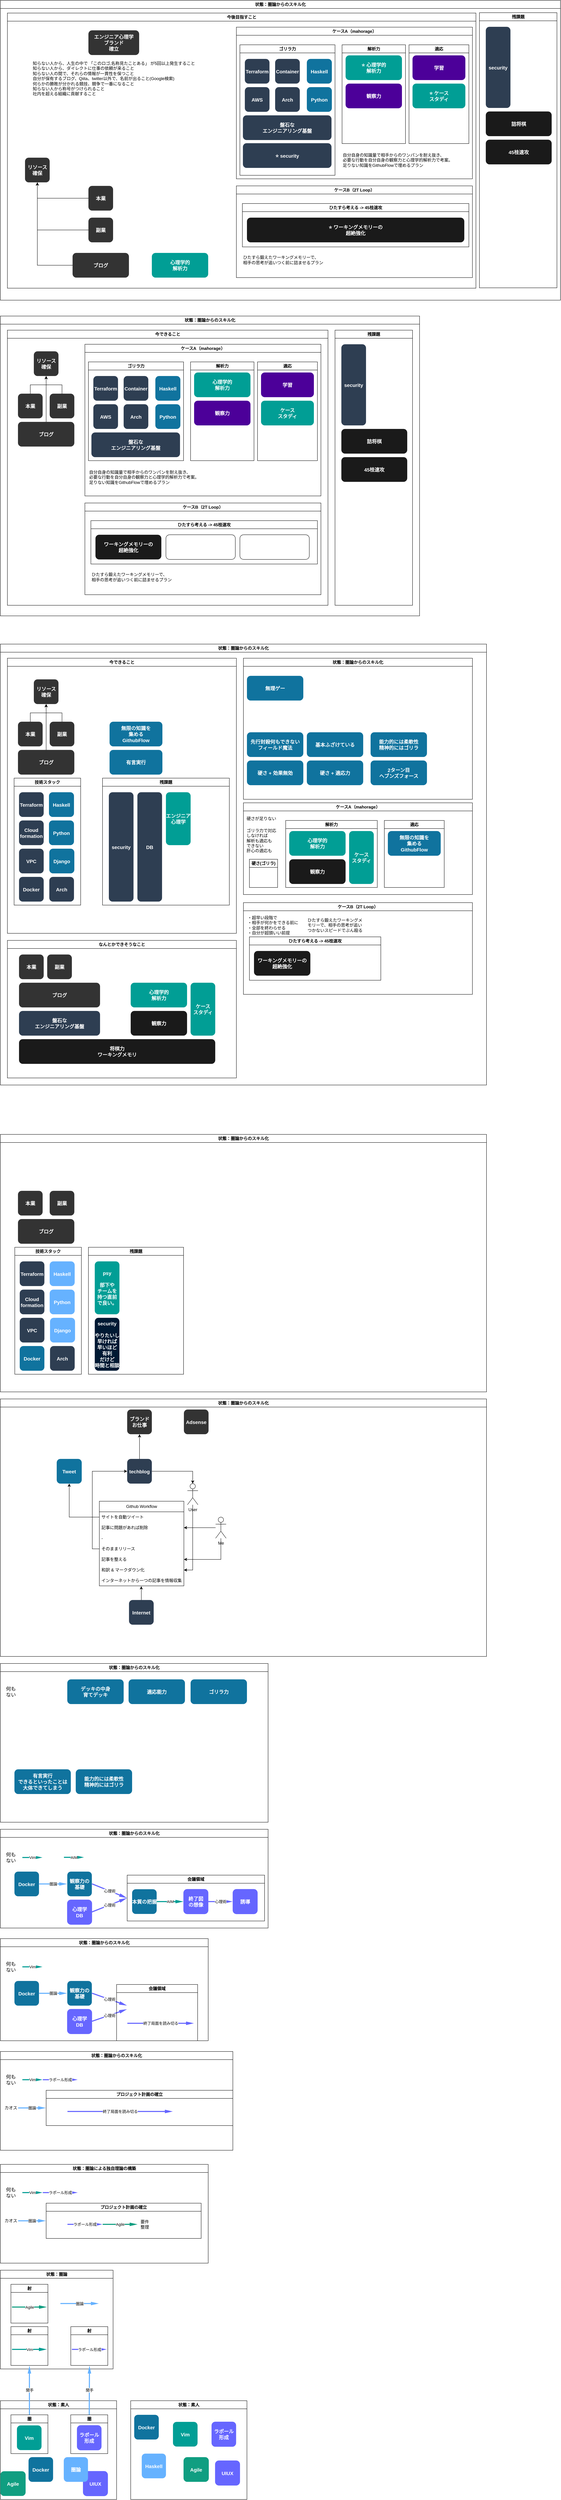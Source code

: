 <mxfile version="24.7.8" pages="9">
  <diagram id="oRNN-zSzG9cJebJDm6hJ" name="arrow">
    <mxGraphModel dx="1706" dy="7928" grid="1" gridSize="10" guides="1" tooltips="1" connect="1" arrows="1" fold="1" page="1" pageScale="1" pageWidth="827" pageHeight="1169" math="0" shadow="0">
      <root>
        <mxCell id="0" />
        <mxCell id="1" parent="0" />
        <mxCell id="EtvrNQNIiaBIp_oZrtTh-1" value="状態：素人" style="swimlane;whiteSpace=wrap;html=1;" parent="1" vertex="1">
          <mxGeometry x="410" y="110" width="330" height="280" as="geometry" />
        </mxCell>
        <mxCell id="EtvrNQNIiaBIp_oZrtTh-2" value="Docker" style="rounded=1;fillColor=#10739E;strokeColor=none;shadow=0;gradientColor=none;fontStyle=1;fontColor=#FFFFFF;fontSize=14;" parent="EtvrNQNIiaBIp_oZrtTh-1" vertex="1">
          <mxGeometry x="10.0" y="40" width="69.68" height="70" as="geometry" />
        </mxCell>
        <mxCell id="EtvrNQNIiaBIp_oZrtTh-3" value="Vim" style="rounded=1;fillColor=#019e95;strokeColor=none;shadow=0;gradientColor=none;fontStyle=1;fontColor=#FFFFFF;fontSize=14;" parent="EtvrNQNIiaBIp_oZrtTh-1" vertex="1">
          <mxGeometry x="120.0" y="60" width="69.79" height="70" as="geometry" />
        </mxCell>
        <mxCell id="EtvrNQNIiaBIp_oZrtTh-4" value="Haskell" style="rounded=1;fillColor=#66B2FF;strokeColor=none;shadow=0;gradientColor=none;fontStyle=1;fontColor=#FFFFFF;fontSize=14;" parent="EtvrNQNIiaBIp_oZrtTh-1" vertex="1">
          <mxGeometry x="31.36" y="150" width="68.75" height="70" as="geometry" />
        </mxCell>
        <mxCell id="EtvrNQNIiaBIp_oZrtTh-5" value="Agile" style="rounded=1;fillColor=#109e81;strokeColor=none;shadow=0;gradientColor=none;fontStyle=1;fontColor=#FFFFFF;fontSize=14;" parent="EtvrNQNIiaBIp_oZrtTh-1" vertex="1">
          <mxGeometry x="150" y="160" width="71.72" height="70" as="geometry" />
        </mxCell>
        <mxCell id="EtvrNQNIiaBIp_oZrtTh-6" value="UIUX" style="rounded=1;fillColor=#6666FF;strokeColor=#6666FF;shadow=0;gradientColor=none;fontStyle=1;fontColor=#FFFFFF;fontSize=14;" parent="EtvrNQNIiaBIp_oZrtTh-1" vertex="1">
          <mxGeometry x="240" y="170" width="69.79" height="70" as="geometry" />
        </mxCell>
        <mxCell id="EtvrNQNIiaBIp_oZrtTh-7" value="ラポール&#xa;形成" style="rounded=1;fillColor=#6666FF;strokeColor=#6666FF;shadow=0;gradientColor=none;fontStyle=1;fontColor=#FFFFFF;fontSize=14;" parent="EtvrNQNIiaBIp_oZrtTh-1" vertex="1">
          <mxGeometry x="230" y="60" width="68.75" height="70" as="geometry" />
        </mxCell>
        <mxCell id="EtvrNQNIiaBIp_oZrtTh-9" value="状態：素人" style="swimlane;whiteSpace=wrap;html=1;" parent="1" vertex="1">
          <mxGeometry x="40" y="110" width="330" height="280" as="geometry" />
        </mxCell>
        <mxCell id="EtvrNQNIiaBIp_oZrtTh-10" value="Docker" style="rounded=1;fillColor=#10739E;strokeColor=none;shadow=0;gradientColor=none;fontStyle=1;fontColor=#FFFFFF;fontSize=14;" parent="EtvrNQNIiaBIp_oZrtTh-9" vertex="1">
          <mxGeometry x="80.0" y="160" width="69.68" height="70" as="geometry" />
        </mxCell>
        <mxCell id="EtvrNQNIiaBIp_oZrtTh-13" value="圏" style="swimlane;whiteSpace=wrap;html=1;" parent="EtvrNQNIiaBIp_oZrtTh-9" vertex="1">
          <mxGeometry x="199.79" y="40" width="105" height="110" as="geometry" />
        </mxCell>
        <mxCell id="EtvrNQNIiaBIp_oZrtTh-14" value="ラポール&#xa;形成" style="rounded=1;fillColor=#6666FF;strokeColor=#6666FF;shadow=0;gradientColor=none;fontStyle=1;fontColor=#FFFFFF;fontSize=14;" parent="EtvrNQNIiaBIp_oZrtTh-13" vertex="1">
          <mxGeometry x="18.12" y="30" width="68.75" height="70" as="geometry" />
        </mxCell>
        <mxCell id="EtvrNQNIiaBIp_oZrtTh-15" value="圏" style="swimlane;whiteSpace=wrap;html=1;" parent="EtvrNQNIiaBIp_oZrtTh-9" vertex="1">
          <mxGeometry x="30" y="40" width="105" height="110" as="geometry" />
        </mxCell>
        <mxCell id="EtvrNQNIiaBIp_oZrtTh-16" value="Vim" style="rounded=1;fillColor=#019e95;strokeColor=none;shadow=0;gradientColor=none;fontStyle=1;fontColor=#FFFFFF;fontSize=14;" parent="EtvrNQNIiaBIp_oZrtTh-15" vertex="1">
          <mxGeometry x="17.08" y="30" width="69.79" height="70" as="geometry" />
        </mxCell>
        <mxCell id="EtvrNQNIiaBIp_oZrtTh-17" value="UIUX" style="rounded=1;fillColor=#6666FF;strokeColor=#6666FF;shadow=0;gradientColor=none;fontStyle=1;fontColor=#FFFFFF;fontSize=14;" parent="EtvrNQNIiaBIp_oZrtTh-9" vertex="1">
          <mxGeometry x="235.0" y="200" width="69.79" height="70" as="geometry" />
        </mxCell>
        <mxCell id="EtvrNQNIiaBIp_oZrtTh-11" value="圏論" style="rounded=1;fillColor=#66B2FF;strokeColor=none;shadow=0;gradientColor=none;fontStyle=1;fontColor=#FFFFFF;fontSize=14;" parent="EtvrNQNIiaBIp_oZrtTh-9" vertex="1">
          <mxGeometry x="180" y="160" width="68.75" height="70" as="geometry" />
        </mxCell>
        <mxCell id="EtvrNQNIiaBIp_oZrtTh-12" value="Agile" style="rounded=1;fillColor=#109e81;strokeColor=none;shadow=0;gradientColor=none;fontStyle=1;fontColor=#FFFFFF;fontSize=14;" parent="EtvrNQNIiaBIp_oZrtTh-9" vertex="1">
          <mxGeometry y="200" width="71.72" height="70" as="geometry" />
        </mxCell>
        <mxCell id="EtvrNQNIiaBIp_oZrtTh-19" value="状態：圏論" style="swimlane;whiteSpace=wrap;html=1;" parent="1" vertex="1">
          <mxGeometry x="40" y="-260" width="320" height="280" as="geometry" />
        </mxCell>
        <mxCell id="EtvrNQNIiaBIp_oZrtTh-20" value="射" style="swimlane;whiteSpace=wrap;html=1;" parent="EtvrNQNIiaBIp_oZrtTh-19" vertex="1">
          <mxGeometry x="200" y="160" width="105" height="110" as="geometry" />
        </mxCell>
        <mxCell id="EtvrNQNIiaBIp_oZrtTh-21" value="" style="endArrow=classic;html=1;rounded=0;fillColor=#6666FF;shape=flexArrow;width=3;endSize=7.17;endWidth=6;strokeColor=none;" parent="EtvrNQNIiaBIp_oZrtTh-20" edge="1">
          <mxGeometry relative="1" as="geometry">
            <mxPoint x="2.5" y="64.5" as="sourcePoint" />
            <mxPoint x="102.5" y="64.5" as="targetPoint" />
          </mxGeometry>
        </mxCell>
        <mxCell id="EtvrNQNIiaBIp_oZrtTh-22" value="ラポール形成" style="edgeLabel;resizable=0;html=1;align=center;verticalAlign=middle;" parent="EtvrNQNIiaBIp_oZrtTh-21" connectable="0" vertex="1">
          <mxGeometry relative="1" as="geometry" />
        </mxCell>
        <mxCell id="EtvrNQNIiaBIp_oZrtTh-23" value="射" style="swimlane;whiteSpace=wrap;html=1;" parent="EtvrNQNIiaBIp_oZrtTh-19" vertex="1">
          <mxGeometry x="30" y="160" width="105" height="110" as="geometry" />
        </mxCell>
        <mxCell id="EtvrNQNIiaBIp_oZrtTh-24" value="" style="endArrow=classic;html=1;rounded=0;fillColor=#019e95;shape=flexArrow;width=3;endSize=7.17;endWidth=6;strokeColor=none;" parent="EtvrNQNIiaBIp_oZrtTh-23" edge="1">
          <mxGeometry relative="1" as="geometry">
            <mxPoint x="2.5" y="64.5" as="sourcePoint" />
            <mxPoint x="102.5" y="64.5" as="targetPoint" />
          </mxGeometry>
        </mxCell>
        <mxCell id="EtvrNQNIiaBIp_oZrtTh-25" value="Vim" style="edgeLabel;resizable=0;html=1;align=center;verticalAlign=middle;" parent="EtvrNQNIiaBIp_oZrtTh-24" connectable="0" vertex="1">
          <mxGeometry relative="1" as="geometry" />
        </mxCell>
        <mxCell id="EtvrNQNIiaBIp_oZrtTh-28" value="射" style="swimlane;whiteSpace=wrap;html=1;" parent="EtvrNQNIiaBIp_oZrtTh-19" vertex="1">
          <mxGeometry x="30.0" y="40" width="105" height="110" as="geometry" />
        </mxCell>
        <mxCell id="EtvrNQNIiaBIp_oZrtTh-29" value="" style="endArrow=classic;html=1;rounded=0;fillColor=#109E81;shape=flexArrow;width=3;endSize=7.17;endWidth=6;strokeColor=none;" parent="EtvrNQNIiaBIp_oZrtTh-28" edge="1">
          <mxGeometry relative="1" as="geometry">
            <mxPoint x="2.5" y="64.5" as="sourcePoint" />
            <mxPoint x="102.5" y="64.5" as="targetPoint" />
          </mxGeometry>
        </mxCell>
        <mxCell id="EtvrNQNIiaBIp_oZrtTh-30" value="Agile" style="edgeLabel;resizable=0;html=1;align=center;verticalAlign=middle;" parent="EtvrNQNIiaBIp_oZrtTh-29" connectable="0" vertex="1">
          <mxGeometry relative="1" as="geometry" />
        </mxCell>
        <mxCell id="EtvrNQNIiaBIp_oZrtTh-26" value="" style="endArrow=classic;html=1;rounded=0;fillColor=#66B2FF;shape=flexArrow;width=3;endSize=7.17;endWidth=6;strokeColor=none;exitX=1;exitY=0.5;exitDx=0;exitDy=0;entryX=0;entryY=0.5;entryDx=0;entryDy=0;" parent="EtvrNQNIiaBIp_oZrtTh-19" edge="1">
          <mxGeometry relative="1" as="geometry">
            <mxPoint x="170" y="94.5" as="sourcePoint" />
            <mxPoint x="280" y="94.5" as="targetPoint" />
          </mxGeometry>
        </mxCell>
        <mxCell id="EtvrNQNIiaBIp_oZrtTh-27" value="圏論" style="edgeLabel;resizable=0;html=1;align=center;verticalAlign=middle;" parent="EtvrNQNIiaBIp_oZrtTh-26" connectable="0" vertex="1">
          <mxGeometry relative="1" as="geometry" />
        </mxCell>
        <mxCell id="EtvrNQNIiaBIp_oZrtTh-31" value="" style="endArrow=classic;html=1;rounded=0;fillColor=#66B2FF;shape=flexArrow;width=3;endSize=7.17;endWidth=6;strokeColor=none;exitX=0.5;exitY=0;exitDx=0;exitDy=0;" parent="1" source="EtvrNQNIiaBIp_oZrtTh-13" edge="1">
          <mxGeometry relative="1" as="geometry">
            <mxPoint x="293" y="150" as="sourcePoint" />
            <mxPoint x="293" y="10" as="targetPoint" />
          </mxGeometry>
        </mxCell>
        <mxCell id="EtvrNQNIiaBIp_oZrtTh-32" value="関手" style="edgeLabel;resizable=0;html=1;align=center;verticalAlign=middle;" parent="EtvrNQNIiaBIp_oZrtTh-31" connectable="0" vertex="1">
          <mxGeometry relative="1" as="geometry" />
        </mxCell>
        <mxCell id="EtvrNQNIiaBIp_oZrtTh-33" value="" style="endArrow=classic;html=1;rounded=0;fillColor=#66B2FF;shape=flexArrow;width=3;endSize=7.17;endWidth=6;strokeColor=none;exitX=0.5;exitY=0;exitDx=0;exitDy=0;" parent="1" source="EtvrNQNIiaBIp_oZrtTh-15" target="EtvrNQNIiaBIp_oZrtTh-23" edge="1">
          <mxGeometry relative="1" as="geometry">
            <mxPoint x="740" y="54.47" as="sourcePoint" />
            <mxPoint x="830" y="50" as="targetPoint" />
          </mxGeometry>
        </mxCell>
        <mxCell id="EtvrNQNIiaBIp_oZrtTh-34" value="関手" style="edgeLabel;resizable=0;html=1;align=center;verticalAlign=middle;" parent="EtvrNQNIiaBIp_oZrtTh-33" connectable="0" vertex="1">
          <mxGeometry relative="1" as="geometry" />
        </mxCell>
        <mxCell id="EtvrNQNIiaBIp_oZrtTh-35" value="状態：圏論による独自理論の構築" style="swimlane;whiteSpace=wrap;html=1;" parent="1" vertex="1">
          <mxGeometry x="40" y="-560" width="590" height="280" as="geometry" />
        </mxCell>
        <mxCell id="EtvrNQNIiaBIp_oZrtTh-36" value="" style="endArrow=classic;html=1;rounded=0;fillColor=#66B2FF;shape=flexArrow;width=3;endSize=7.17;endWidth=6;strokeColor=none;exitX=1;exitY=0.5;exitDx=0;exitDy=0;entryX=0;entryY=0.5;entryDx=0;entryDy=0;" parent="EtvrNQNIiaBIp_oZrtTh-35" source="EtvrNQNIiaBIp_oZrtTh-43" target="EtvrNQNIiaBIp_oZrtTh-44" edge="1">
          <mxGeometry relative="1" as="geometry">
            <mxPoint x="68.0" y="159.58" as="sourcePoint" />
            <mxPoint x="130" y="160" as="targetPoint" />
          </mxGeometry>
        </mxCell>
        <mxCell id="EtvrNQNIiaBIp_oZrtTh-37" value="圏論" style="edgeLabel;resizable=0;html=1;align=center;verticalAlign=middle;" parent="EtvrNQNIiaBIp_oZrtTh-36" connectable="0" vertex="1">
          <mxGeometry relative="1" as="geometry" />
        </mxCell>
        <mxCell id="EtvrNQNIiaBIp_oZrtTh-38" value="" style="endArrow=classic;html=1;rounded=0;fillColor=#019e95;shape=flexArrow;width=3;endSize=7.17;endWidth=6;strokeColor=none;exitX=1;exitY=0.5;exitDx=0;exitDy=0;" parent="EtvrNQNIiaBIp_oZrtTh-35" edge="1">
          <mxGeometry relative="1" as="geometry">
            <mxPoint x="62.0" y="80" as="sourcePoint" />
            <mxPoint x="120" y="80" as="targetPoint" />
          </mxGeometry>
        </mxCell>
        <mxCell id="EtvrNQNIiaBIp_oZrtTh-39" value="Vim" style="edgeLabel;resizable=0;html=1;align=center;verticalAlign=middle;" parent="EtvrNQNIiaBIp_oZrtTh-38" connectable="0" vertex="1">
          <mxGeometry relative="1" as="geometry" />
        </mxCell>
        <mxCell id="EtvrNQNIiaBIp_oZrtTh-40" value="" style="endArrow=classic;html=1;rounded=0;fillColor=#6666FF;shape=flexArrow;width=3;endSize=7.17;endWidth=6;strokeColor=none;" parent="EtvrNQNIiaBIp_oZrtTh-35" edge="1">
          <mxGeometry relative="1" as="geometry">
            <mxPoint x="120" y="80" as="sourcePoint" />
            <mxPoint x="220" y="80" as="targetPoint" />
          </mxGeometry>
        </mxCell>
        <mxCell id="EtvrNQNIiaBIp_oZrtTh-41" value="ラポール形成" style="edgeLabel;resizable=0;html=1;align=center;verticalAlign=middle;" parent="EtvrNQNIiaBIp_oZrtTh-40" connectable="0" vertex="1">
          <mxGeometry relative="1" as="geometry" />
        </mxCell>
        <mxCell id="EtvrNQNIiaBIp_oZrtTh-42" value="&lt;font style=&quot;font-size: 14px;&quot;&gt;何もない&lt;br&gt;&lt;/font&gt;" style="text;html=1;strokeColor=none;fillColor=none;align=center;verticalAlign=middle;whiteSpace=wrap;rounded=0;" parent="EtvrNQNIiaBIp_oZrtTh-35" vertex="1">
          <mxGeometry x="10" y="60" width="40" height="40" as="geometry" />
        </mxCell>
        <mxCell id="EtvrNQNIiaBIp_oZrtTh-43" value="&lt;font style=&quot;&quot;&gt;&lt;font style=&quot;font-size: 12px;&quot;&gt;カオス&lt;/font&gt;&lt;br&gt;&lt;/font&gt;" style="text;html=1;strokeColor=none;fillColor=none;align=center;verticalAlign=middle;whiteSpace=wrap;rounded=0;" parent="EtvrNQNIiaBIp_oZrtTh-35" vertex="1">
          <mxGeometry x="10" y="140" width="40" height="40" as="geometry" />
        </mxCell>
        <mxCell id="EtvrNQNIiaBIp_oZrtTh-44" value="プロジェクト計画の確立" style="swimlane;whiteSpace=wrap;html=1;" parent="EtvrNQNIiaBIp_oZrtTh-35" vertex="1">
          <mxGeometry x="130" y="110" width="440" height="100" as="geometry" />
        </mxCell>
        <mxCell id="EtvrNQNIiaBIp_oZrtTh-45" value="" style="endArrow=classic;html=1;rounded=0;fillColor=#6666FF;shape=flexArrow;width=3;endSize=7.17;endWidth=6;strokeColor=none;" parent="EtvrNQNIiaBIp_oZrtTh-44" edge="1">
          <mxGeometry relative="1" as="geometry">
            <mxPoint x="60" y="60" as="sourcePoint" />
            <mxPoint x="160" y="60" as="targetPoint" />
          </mxGeometry>
        </mxCell>
        <mxCell id="EtvrNQNIiaBIp_oZrtTh-46" value="ラポール形成" style="edgeLabel;resizable=0;html=1;align=center;verticalAlign=middle;" parent="EtvrNQNIiaBIp_oZrtTh-45" connectable="0" vertex="1">
          <mxGeometry relative="1" as="geometry" />
        </mxCell>
        <mxCell id="EtvrNQNIiaBIp_oZrtTh-47" value="" style="endArrow=classic;html=1;rounded=0;fillColor=#109E81;shape=flexArrow;width=3;endSize=7.17;endWidth=6;strokeColor=none;" parent="EtvrNQNIiaBIp_oZrtTh-44" edge="1">
          <mxGeometry relative="1" as="geometry">
            <mxPoint x="160" y="60" as="sourcePoint" />
            <mxPoint x="260" y="60" as="targetPoint" />
          </mxGeometry>
        </mxCell>
        <mxCell id="EtvrNQNIiaBIp_oZrtTh-48" value="Agile" style="edgeLabel;resizable=0;html=1;align=center;verticalAlign=middle;" parent="EtvrNQNIiaBIp_oZrtTh-47" connectable="0" vertex="1">
          <mxGeometry relative="1" as="geometry" />
        </mxCell>
        <mxCell id="EtvrNQNIiaBIp_oZrtTh-49" value="&lt;font style=&quot;&quot;&gt;&lt;font style=&quot;font-size: 12px;&quot;&gt;要件&lt;br&gt;&lt;/font&gt;整理&lt;br&gt;&lt;/font&gt;" style="text;html=1;strokeColor=none;fillColor=none;align=center;verticalAlign=middle;whiteSpace=wrap;rounded=0;" parent="EtvrNQNIiaBIp_oZrtTh-44" vertex="1">
          <mxGeometry x="260" y="40" width="40" height="40" as="geometry" />
        </mxCell>
        <mxCell id="4WUHIGS_B5dh8i_6RRQe-1" value="状態：圏論からのスキル化" style="swimlane;whiteSpace=wrap;html=1;" parent="1" vertex="1">
          <mxGeometry x="40" y="-880" width="660" height="280" as="geometry" />
        </mxCell>
        <mxCell id="4WUHIGS_B5dh8i_6RRQe-2" value="" style="endArrow=classic;html=1;rounded=0;fillColor=#66B2FF;shape=flexArrow;width=3;endSize=7.17;endWidth=6;strokeColor=none;exitX=1;exitY=0.5;exitDx=0;exitDy=0;entryX=0;entryY=0.5;entryDx=0;entryDy=0;" parent="4WUHIGS_B5dh8i_6RRQe-1" source="4WUHIGS_B5dh8i_6RRQe-9" target="4WUHIGS_B5dh8i_6RRQe-10" edge="1">
          <mxGeometry relative="1" as="geometry">
            <mxPoint x="68.0" y="159.58" as="sourcePoint" />
            <mxPoint x="130" y="160" as="targetPoint" />
          </mxGeometry>
        </mxCell>
        <mxCell id="4WUHIGS_B5dh8i_6RRQe-3" value="圏論" style="edgeLabel;resizable=0;html=1;align=center;verticalAlign=middle;" parent="4WUHIGS_B5dh8i_6RRQe-2" connectable="0" vertex="1">
          <mxGeometry relative="1" as="geometry" />
        </mxCell>
        <mxCell id="4WUHIGS_B5dh8i_6RRQe-4" value="" style="endArrow=classic;html=1;rounded=0;fillColor=#019e95;shape=flexArrow;width=3;endSize=7.17;endWidth=6;strokeColor=none;exitX=1;exitY=0.5;exitDx=0;exitDy=0;" parent="4WUHIGS_B5dh8i_6RRQe-1" edge="1">
          <mxGeometry relative="1" as="geometry">
            <mxPoint x="62.0" y="80" as="sourcePoint" />
            <mxPoint x="120" y="80" as="targetPoint" />
          </mxGeometry>
        </mxCell>
        <mxCell id="4WUHIGS_B5dh8i_6RRQe-5" value="Vim" style="edgeLabel;resizable=0;html=1;align=center;verticalAlign=middle;" parent="4WUHIGS_B5dh8i_6RRQe-4" connectable="0" vertex="1">
          <mxGeometry relative="1" as="geometry" />
        </mxCell>
        <mxCell id="4WUHIGS_B5dh8i_6RRQe-6" value="" style="endArrow=classic;html=1;rounded=0;fillColor=#6666FF;shape=flexArrow;width=3;endSize=7.17;endWidth=6;strokeColor=none;" parent="4WUHIGS_B5dh8i_6RRQe-1" edge="1">
          <mxGeometry relative="1" as="geometry">
            <mxPoint x="120" y="80" as="sourcePoint" />
            <mxPoint x="220" y="80" as="targetPoint" />
          </mxGeometry>
        </mxCell>
        <mxCell id="4WUHIGS_B5dh8i_6RRQe-7" value="ラポール形成" style="edgeLabel;resizable=0;html=1;align=center;verticalAlign=middle;" parent="4WUHIGS_B5dh8i_6RRQe-6" connectable="0" vertex="1">
          <mxGeometry relative="1" as="geometry" />
        </mxCell>
        <mxCell id="4WUHIGS_B5dh8i_6RRQe-8" value="&lt;font style=&quot;font-size: 14px;&quot;&gt;何もない&lt;br&gt;&lt;/font&gt;" style="text;html=1;strokeColor=none;fillColor=none;align=center;verticalAlign=middle;whiteSpace=wrap;rounded=0;" parent="4WUHIGS_B5dh8i_6RRQe-1" vertex="1">
          <mxGeometry x="10" y="60" width="40" height="40" as="geometry" />
        </mxCell>
        <mxCell id="4WUHIGS_B5dh8i_6RRQe-9" value="&lt;font style=&quot;&quot;&gt;&lt;font style=&quot;font-size: 12px;&quot;&gt;カオス&lt;/font&gt;&lt;br&gt;&lt;/font&gt;" style="text;html=1;strokeColor=none;fillColor=none;align=center;verticalAlign=middle;whiteSpace=wrap;rounded=0;" parent="4WUHIGS_B5dh8i_6RRQe-1" vertex="1">
          <mxGeometry x="10" y="140" width="40" height="40" as="geometry" />
        </mxCell>
        <mxCell id="4WUHIGS_B5dh8i_6RRQe-10" value="プロジェクト計画の確立" style="swimlane;whiteSpace=wrap;html=1;" parent="4WUHIGS_B5dh8i_6RRQe-1" vertex="1">
          <mxGeometry x="130" y="110" width="530" height="100" as="geometry" />
        </mxCell>
        <mxCell id="4WUHIGS_B5dh8i_6RRQe-11" value="" style="endArrow=classic;html=1;rounded=0;fillColor=#6666FF;shape=flexArrow;width=3;endSize=7.17;endWidth=6;strokeColor=none;" parent="4WUHIGS_B5dh8i_6RRQe-10" edge="1">
          <mxGeometry relative="1" as="geometry">
            <mxPoint x="60" y="60" as="sourcePoint" />
            <mxPoint x="360" y="60" as="targetPoint" />
          </mxGeometry>
        </mxCell>
        <mxCell id="4WUHIGS_B5dh8i_6RRQe-12" value="終了局面を読み切る" style="edgeLabel;resizable=0;html=1;align=center;verticalAlign=middle;" parent="4WUHIGS_B5dh8i_6RRQe-11" connectable="0" vertex="1">
          <mxGeometry relative="1" as="geometry" />
        </mxCell>
        <mxCell id="MkggtV5wi_TIvpfta4GQ-1" value="状態：圏論からのスキル化" style="swimlane;whiteSpace=wrap;html=1;" parent="1" vertex="1">
          <mxGeometry x="40" y="-1200" width="590" height="289.5" as="geometry" />
        </mxCell>
        <mxCell id="MkggtV5wi_TIvpfta4GQ-4" value="" style="endArrow=classic;html=1;rounded=0;fillColor=#019e95;shape=flexArrow;width=3;endSize=7.17;endWidth=6;strokeColor=none;exitX=1;exitY=0.5;exitDx=0;exitDy=0;" parent="MkggtV5wi_TIvpfta4GQ-1" edge="1">
          <mxGeometry relative="1" as="geometry">
            <mxPoint x="62.0" y="80" as="sourcePoint" />
            <mxPoint x="120" y="80" as="targetPoint" />
          </mxGeometry>
        </mxCell>
        <mxCell id="MkggtV5wi_TIvpfta4GQ-5" value="Vim" style="edgeLabel;resizable=0;html=1;align=center;verticalAlign=middle;" parent="MkggtV5wi_TIvpfta4GQ-4" connectable="0" vertex="1">
          <mxGeometry relative="1" as="geometry" />
        </mxCell>
        <mxCell id="MkggtV5wi_TIvpfta4GQ-6" value="" style="endArrow=classic;html=1;rounded=0;fillColor=#6666FF;shape=flexArrow;width=3;endSize=7.17;endWidth=6;strokeColor=none;" parent="MkggtV5wi_TIvpfta4GQ-1" edge="1">
          <mxGeometry relative="1" as="geometry">
            <mxPoint x="259.68" y="154.5" as="sourcePoint" />
            <mxPoint x="360" y="190" as="targetPoint" />
          </mxGeometry>
        </mxCell>
        <mxCell id="MkggtV5wi_TIvpfta4GQ-7" value="心理術" style="edgeLabel;resizable=0;html=1;align=center;verticalAlign=middle;" parent="MkggtV5wi_TIvpfta4GQ-6" connectable="0" vertex="1">
          <mxGeometry relative="1" as="geometry" />
        </mxCell>
        <mxCell id="MkggtV5wi_TIvpfta4GQ-8" value="&lt;font style=&quot;font-size: 14px;&quot;&gt;何もない&lt;br&gt;&lt;/font&gt;" style="text;html=1;strokeColor=none;fillColor=none;align=center;verticalAlign=middle;whiteSpace=wrap;rounded=0;" parent="MkggtV5wi_TIvpfta4GQ-1" vertex="1">
          <mxGeometry x="10" y="60" width="40" height="40" as="geometry" />
        </mxCell>
        <mxCell id="dy35aeAQ4Ue6G7NFQhnv-1" value="Docker" style="rounded=1;fillColor=#10739E;strokeColor=none;shadow=0;gradientColor=none;fontStyle=1;fontColor=#FFFFFF;fontSize=14;" parent="MkggtV5wi_TIvpfta4GQ-1" vertex="1">
          <mxGeometry x="40.0" y="120" width="69.68" height="70" as="geometry" />
        </mxCell>
        <mxCell id="dy35aeAQ4Ue6G7NFQhnv-2" value="" style="endArrow=classic;html=1;rounded=0;fillColor=#66B2FF;shape=flexArrow;width=3;endSize=7.17;endWidth=6;strokeColor=none;exitX=1;exitY=0.5;exitDx=0;exitDy=0;entryX=0;entryY=0.5;entryDx=0;entryDy=0;" parent="MkggtV5wi_TIvpfta4GQ-1" source="dy35aeAQ4Ue6G7NFQhnv-1" target="dy35aeAQ4Ue6G7NFQhnv-4" edge="1">
          <mxGeometry relative="1" as="geometry">
            <mxPoint x="109.68" y="154.5" as="sourcePoint" />
            <mxPoint x="189.68" y="154.5" as="targetPoint" />
          </mxGeometry>
        </mxCell>
        <mxCell id="dy35aeAQ4Ue6G7NFQhnv-3" value="圏論" style="edgeLabel;resizable=0;html=1;align=center;verticalAlign=middle;" parent="dy35aeAQ4Ue6G7NFQhnv-2" connectable="0" vertex="1">
          <mxGeometry relative="1" as="geometry" />
        </mxCell>
        <mxCell id="dy35aeAQ4Ue6G7NFQhnv-4" value="観察力の&#xa;基礎" style="rounded=1;fillColor=#10739E;strokeColor=none;shadow=0;gradientColor=none;fontStyle=1;fontColor=#FFFFFF;fontSize=14;" parent="MkggtV5wi_TIvpfta4GQ-1" vertex="1">
          <mxGeometry x="190.0" y="120" width="69.68" height="70" as="geometry" />
        </mxCell>
        <mxCell id="Grk3ASspi7itF8LlZDWV-1" value="心理学&#xa;DB" style="rounded=1;fillColor=#6666FF;strokeColor=#6666FF;shadow=0;gradientColor=none;fontStyle=1;fontColor=#FFFFFF;fontSize=14;" parent="MkggtV5wi_TIvpfta4GQ-1" vertex="1">
          <mxGeometry x="190.0" y="200" width="69.79" height="70" as="geometry" />
        </mxCell>
        <mxCell id="Grk3ASspi7itF8LlZDWV-2" value="" style="endArrow=classic;html=1;rounded=0;fillColor=#6666FF;shape=flexArrow;width=3;endSize=7.17;endWidth=6;strokeColor=none;" parent="MkggtV5wi_TIvpfta4GQ-1" edge="1">
          <mxGeometry relative="1" as="geometry">
            <mxPoint x="259.68" y="234.5" as="sourcePoint" />
            <mxPoint x="360" y="200" as="targetPoint" />
          </mxGeometry>
        </mxCell>
        <mxCell id="Grk3ASspi7itF8LlZDWV-3" value="心理術" style="edgeLabel;resizable=0;html=1;align=center;verticalAlign=middle;" parent="Grk3ASspi7itF8LlZDWV-2" connectable="0" vertex="1">
          <mxGeometry relative="1" as="geometry" />
        </mxCell>
        <mxCell id="Grk3ASspi7itF8LlZDWV-4" value="会議領域" style="swimlane;whiteSpace=wrap;html=1;" parent="MkggtV5wi_TIvpfta4GQ-1" vertex="1">
          <mxGeometry x="330" y="130" width="230" height="159.5" as="geometry" />
        </mxCell>
        <mxCell id="Grk3ASspi7itF8LlZDWV-7" value="" style="endArrow=classic;html=1;rounded=0;fillColor=#6666FF;shape=flexArrow;width=3;endSize=7.17;endWidth=6;strokeColor=none;" parent="1" edge="1">
          <mxGeometry relative="1" as="geometry">
            <mxPoint x="400" y="-960" as="sourcePoint" />
            <mxPoint x="590" y="-960" as="targetPoint" />
          </mxGeometry>
        </mxCell>
        <mxCell id="Grk3ASspi7itF8LlZDWV-8" value="終了局面を読み切る" style="edgeLabel;resizable=0;html=1;align=center;verticalAlign=middle;" parent="Grk3ASspi7itF8LlZDWV-7" connectable="0" vertex="1">
          <mxGeometry relative="1" as="geometry" />
        </mxCell>
        <mxCell id="Grk3ASspi7itF8LlZDWV-9" value="状態：圏論からのスキル化" style="swimlane;whiteSpace=wrap;html=1;" parent="1" vertex="1">
          <mxGeometry x="40" y="-1510" width="760" height="280" as="geometry" />
        </mxCell>
        <mxCell id="Grk3ASspi7itF8LlZDWV-10" value="" style="endArrow=classic;html=1;rounded=0;fillColor=#019e95;shape=flexArrow;width=3;endSize=7.17;endWidth=6;strokeColor=none;exitX=1;exitY=0.5;exitDx=0;exitDy=0;" parent="Grk3ASspi7itF8LlZDWV-9" edge="1">
          <mxGeometry relative="1" as="geometry">
            <mxPoint x="62.0" y="80" as="sourcePoint" />
            <mxPoint x="120" y="80" as="targetPoint" />
          </mxGeometry>
        </mxCell>
        <mxCell id="Grk3ASspi7itF8LlZDWV-11" value="Vim" style="edgeLabel;resizable=0;html=1;align=center;verticalAlign=middle;" parent="Grk3ASspi7itF8LlZDWV-10" connectable="0" vertex="1">
          <mxGeometry relative="1" as="geometry" />
        </mxCell>
        <mxCell id="Grk3ASspi7itF8LlZDWV-12" value="" style="endArrow=classic;html=1;rounded=0;fillColor=#6666FF;shape=flexArrow;width=3;endSize=7.17;endWidth=6;strokeColor=none;entryX=0;entryY=0.5;entryDx=0;entryDy=0;" parent="Grk3ASspi7itF8LlZDWV-9" target="Grk3ASspi7itF8LlZDWV-22" edge="1">
          <mxGeometry relative="1" as="geometry">
            <mxPoint x="259.68" y="154.5" as="sourcePoint" />
            <mxPoint x="360" y="190" as="targetPoint" />
          </mxGeometry>
        </mxCell>
        <mxCell id="Grk3ASspi7itF8LlZDWV-13" value="心理術" style="edgeLabel;resizable=0;html=1;align=center;verticalAlign=middle;" parent="Grk3ASspi7itF8LlZDWV-12" connectable="0" vertex="1">
          <mxGeometry relative="1" as="geometry" />
        </mxCell>
        <mxCell id="Grk3ASspi7itF8LlZDWV-14" value="&lt;font style=&quot;font-size: 14px;&quot;&gt;何もない&lt;br&gt;&lt;/font&gt;" style="text;html=1;strokeColor=none;fillColor=none;align=center;verticalAlign=middle;whiteSpace=wrap;rounded=0;" parent="Grk3ASspi7itF8LlZDWV-9" vertex="1">
          <mxGeometry x="10" y="60" width="40" height="40" as="geometry" />
        </mxCell>
        <mxCell id="Grk3ASspi7itF8LlZDWV-15" value="Docker" style="rounded=1;fillColor=#10739E;strokeColor=none;shadow=0;gradientColor=none;fontStyle=1;fontColor=#FFFFFF;fontSize=14;" parent="Grk3ASspi7itF8LlZDWV-9" vertex="1">
          <mxGeometry x="40.0" y="120" width="69.68" height="70" as="geometry" />
        </mxCell>
        <mxCell id="Grk3ASspi7itF8LlZDWV-16" value="" style="endArrow=classic;html=1;rounded=0;fillColor=#66B2FF;shape=flexArrow;width=3;endSize=7.17;endWidth=6;strokeColor=none;exitX=1;exitY=0.5;exitDx=0;exitDy=0;entryX=0;entryY=0.5;entryDx=0;entryDy=0;" parent="Grk3ASspi7itF8LlZDWV-9" source="Grk3ASspi7itF8LlZDWV-15" target="Grk3ASspi7itF8LlZDWV-18" edge="1">
          <mxGeometry relative="1" as="geometry">
            <mxPoint x="109.68" y="154.5" as="sourcePoint" />
            <mxPoint x="189.68" y="154.5" as="targetPoint" />
          </mxGeometry>
        </mxCell>
        <mxCell id="Grk3ASspi7itF8LlZDWV-17" value="圏論" style="edgeLabel;resizable=0;html=1;align=center;verticalAlign=middle;" parent="Grk3ASspi7itF8LlZDWV-16" connectable="0" vertex="1">
          <mxGeometry relative="1" as="geometry" />
        </mxCell>
        <mxCell id="Grk3ASspi7itF8LlZDWV-18" value="観察力の&#xa;基礎" style="rounded=1;fillColor=#10739E;strokeColor=none;shadow=0;gradientColor=none;fontStyle=1;fontColor=#FFFFFF;fontSize=14;" parent="Grk3ASspi7itF8LlZDWV-9" vertex="1">
          <mxGeometry x="190.0" y="120" width="69.68" height="70" as="geometry" />
        </mxCell>
        <mxCell id="Grk3ASspi7itF8LlZDWV-19" value="心理学&#xa;DB" style="rounded=1;fillColor=#6666FF;strokeColor=#6666FF;shadow=0;gradientColor=none;fontStyle=1;fontColor=#FFFFFF;fontSize=14;" parent="Grk3ASspi7itF8LlZDWV-9" vertex="1">
          <mxGeometry x="190.0" y="200" width="69.79" height="70" as="geometry" />
        </mxCell>
        <mxCell id="Grk3ASspi7itF8LlZDWV-20" value="" style="endArrow=classic;html=1;rounded=0;fillColor=#6666FF;shape=flexArrow;width=3;endSize=7.17;endWidth=6;strokeColor=none;entryX=0;entryY=0.5;entryDx=0;entryDy=0;" parent="Grk3ASspi7itF8LlZDWV-9" target="Grk3ASspi7itF8LlZDWV-22" edge="1">
          <mxGeometry relative="1" as="geometry">
            <mxPoint x="259.68" y="234.5" as="sourcePoint" />
            <mxPoint x="360" y="200" as="targetPoint" />
          </mxGeometry>
        </mxCell>
        <mxCell id="Grk3ASspi7itF8LlZDWV-21" value="心理術" style="edgeLabel;resizable=0;html=1;align=center;verticalAlign=middle;" parent="Grk3ASspi7itF8LlZDWV-20" connectable="0" vertex="1">
          <mxGeometry relative="1" as="geometry" />
        </mxCell>
        <mxCell id="Grk3ASspi7itF8LlZDWV-22" value="会議領域" style="swimlane;whiteSpace=wrap;html=1;" parent="Grk3ASspi7itF8LlZDWV-9" vertex="1">
          <mxGeometry x="360" y="130" width="390" height="130" as="geometry" />
        </mxCell>
        <mxCell id="4OIpWaBSAvoMjhRQVzah-2" value="本質の把握" style="rounded=1;fillColor=#10739E;strokeColor=none;shadow=0;gradientColor=none;fontStyle=1;fontColor=#FFFFFF;fontSize=14;" parent="Grk3ASspi7itF8LlZDWV-22" vertex="1">
          <mxGeometry x="14.0" y="40" width="69.68" height="70" as="geometry" />
        </mxCell>
        <mxCell id="4OIpWaBSAvoMjhRQVzah-3" value="誘導" style="rounded=1;fillColor=#6666FF;strokeColor=#6666FF;shadow=0;gradientColor=none;fontStyle=1;fontColor=#FFFFFF;fontSize=14;" parent="Grk3ASspi7itF8LlZDWV-22" vertex="1">
          <mxGeometry x="300" y="40" width="69.79" height="70" as="geometry" />
        </mxCell>
        <mxCell id="4OIpWaBSAvoMjhRQVzah-7" value="" style="endArrow=classic;html=1;rounded=0;fillColor=#019e95;shape=flexArrow;width=3;endSize=7.17;endWidth=6;strokeColor=none;exitX=1;exitY=0.5;exitDx=0;exitDy=0;entryX=0;entryY=0.5;entryDx=0;entryDy=0;" parent="Grk3ASspi7itF8LlZDWV-22" source="4OIpWaBSAvoMjhRQVzah-2" target="4OIpWaBSAvoMjhRQVzah-9" edge="1">
          <mxGeometry relative="1" as="geometry">
            <mxPoint x="110.0" y="74.5" as="sourcePoint" />
            <mxPoint x="168" y="74.5" as="targetPoint" />
          </mxGeometry>
        </mxCell>
        <mxCell id="4OIpWaBSAvoMjhRQVzah-8" value="AIM" style="edgeLabel;resizable=0;html=1;align=center;verticalAlign=middle;" parent="4OIpWaBSAvoMjhRQVzah-7" connectable="0" vertex="1">
          <mxGeometry relative="1" as="geometry" />
        </mxCell>
        <mxCell id="4OIpWaBSAvoMjhRQVzah-9" value="終了図&#xa;の想像" style="rounded=1;fillColor=#6666FF;strokeColor=#6666FF;shadow=0;gradientColor=none;fontStyle=1;fontColor=#FFFFFF;fontSize=14;" parent="Grk3ASspi7itF8LlZDWV-22" vertex="1">
          <mxGeometry x="160.11" y="40" width="69.79" height="70" as="geometry" />
        </mxCell>
        <mxCell id="4OIpWaBSAvoMjhRQVzah-10" value="" style="endArrow=classic;html=1;rounded=0;fillColor=#6666FF;shape=flexArrow;width=3;endSize=7.17;endWidth=6;strokeColor=none;entryX=0;entryY=0.5;entryDx=0;entryDy=0;exitX=1;exitY=0.5;exitDx=0;exitDy=0;" parent="Grk3ASspi7itF8LlZDWV-22" source="4OIpWaBSAvoMjhRQVzah-9" target="4OIpWaBSAvoMjhRQVzah-3" edge="1">
          <mxGeometry relative="1" as="geometry">
            <mxPoint x="-90.32" y="114.5" as="sourcePoint" />
            <mxPoint x="10" y="75" as="targetPoint" />
          </mxGeometry>
        </mxCell>
        <mxCell id="4OIpWaBSAvoMjhRQVzah-11" value="心理術" style="edgeLabel;resizable=0;html=1;align=center;verticalAlign=middle;" parent="4OIpWaBSAvoMjhRQVzah-10" connectable="0" vertex="1">
          <mxGeometry relative="1" as="geometry" />
        </mxCell>
        <mxCell id="4OIpWaBSAvoMjhRQVzah-4" value="" style="endArrow=classic;html=1;rounded=0;fillColor=#019e95;shape=flexArrow;width=3;endSize=7.17;endWidth=6;strokeColor=none;exitX=1;exitY=0.5;exitDx=0;exitDy=0;" parent="Grk3ASspi7itF8LlZDWV-9" edge="1">
          <mxGeometry relative="1" as="geometry">
            <mxPoint x="180.0" y="79.5" as="sourcePoint" />
            <mxPoint x="238" y="79.5" as="targetPoint" />
          </mxGeometry>
        </mxCell>
        <mxCell id="4OIpWaBSAvoMjhRQVzah-5" value="AIM" style="edgeLabel;resizable=0;html=1;align=center;verticalAlign=middle;" parent="4OIpWaBSAvoMjhRQVzah-4" connectable="0" vertex="1">
          <mxGeometry relative="1" as="geometry" />
        </mxCell>
        <mxCell id="3vcQB0C9pp6So1rZS9XH-1" value="状態：圏論からのスキル化" style="swimlane;whiteSpace=wrap;html=1;" parent="1" vertex="1">
          <mxGeometry x="40" y="-1980" width="760" height="450" as="geometry" />
        </mxCell>
        <mxCell id="3vcQB0C9pp6So1rZS9XH-6" value="&lt;font style=&quot;font-size: 14px;&quot;&gt;何もない&lt;br&gt;&lt;/font&gt;" style="text;html=1;strokeColor=none;fillColor=none;align=center;verticalAlign=middle;whiteSpace=wrap;rounded=0;" parent="3vcQB0C9pp6So1rZS9XH-1" vertex="1">
          <mxGeometry x="10" y="60" width="40" height="40" as="geometry" />
        </mxCell>
        <mxCell id="3vcQB0C9pp6So1rZS9XH-7" value="有言実行&#xa;できるといったことは&#xa;大体できてしまう" style="rounded=1;fillColor=#10739E;strokeColor=none;shadow=0;gradientColor=none;fontStyle=1;fontColor=#FFFFFF;fontSize=14;" parent="3vcQB0C9pp6So1rZS9XH-1" vertex="1">
          <mxGeometry x="40" y="300" width="160" height="70" as="geometry" />
        </mxCell>
        <mxCell id="3vcQB0C9pp6So1rZS9XH-24" value="デッキの中身&#xa;育てデッキ" style="rounded=1;fillColor=#10739E;strokeColor=none;shadow=0;gradientColor=none;fontStyle=1;fontColor=#FFFFFF;fontSize=14;" parent="3vcQB0C9pp6So1rZS9XH-1" vertex="1">
          <mxGeometry x="190" y="45" width="160" height="70" as="geometry" />
        </mxCell>
        <mxCell id="0A6_qlnSRbyEr8-nvlEl-3" value="適応能力" style="rounded=1;fillColor=#10739E;strokeColor=none;shadow=0;gradientColor=none;fontStyle=1;fontColor=#FFFFFF;fontSize=14;" parent="3vcQB0C9pp6So1rZS9XH-1" vertex="1">
          <mxGeometry x="364" y="45" width="160" height="70" as="geometry" />
        </mxCell>
        <mxCell id="0A6_qlnSRbyEr8-nvlEl-4" value="ゴリラ力" style="rounded=1;fillColor=#10739E;strokeColor=none;shadow=0;gradientColor=none;fontStyle=1;fontColor=#FFFFFF;fontSize=14;" parent="3vcQB0C9pp6So1rZS9XH-1" vertex="1">
          <mxGeometry x="540" y="45" width="160" height="70" as="geometry" />
        </mxCell>
        <mxCell id="0A6_qlnSRbyEr8-nvlEl-5" value="能力的には柔軟性&#xa;精神的にはゴリラ" style="rounded=1;fillColor=#10739E;strokeColor=none;shadow=0;gradientColor=none;fontStyle=1;fontColor=#FFFFFF;fontSize=14;" parent="3vcQB0C9pp6So1rZS9XH-1" vertex="1">
          <mxGeometry x="214" y="300" width="160" height="70" as="geometry" />
        </mxCell>
        <mxCell id="igPosv9aw8RWdcacOeQP-1" value="状態：圏論からのスキル化" style="swimlane;whiteSpace=wrap;html=1;" parent="1" vertex="1">
          <mxGeometry x="40" y="-2730" width="1380" height="730" as="geometry" />
        </mxCell>
        <mxCell id="mrgv56XyLkmAIUHV8rIz-1" value="Adsense" style="rounded=1;fillColor=#333333;strokeColor=none;shadow=0;gradientColor=none;fontStyle=1;fontColor=#FFFFFF;fontSize=14;" parent="igPosv9aw8RWdcacOeQP-1" vertex="1">
          <mxGeometry x="521" y="30" width="70" height="70" as="geometry" />
        </mxCell>
        <mxCell id="6SzB1PvdnZIplH8IDjRf-2" value="ブランド&#xa;お仕事" style="rounded=1;fillColor=#333333;strokeColor=none;shadow=0;gradientColor=none;fontStyle=1;fontColor=#FFFFFF;fontSize=14;" parent="igPosv9aw8RWdcacOeQP-1" vertex="1">
          <mxGeometry x="360" y="30" width="70" height="70" as="geometry" />
        </mxCell>
        <mxCell id="pXqdYK-wdsycdL4smANg-10" value="Tweet" style="rounded=1;fillColor=#10739E;strokeColor=none;shadow=0;gradientColor=none;fontStyle=1;fontColor=#FFFFFF;fontSize=14;" parent="igPosv9aw8RWdcacOeQP-1" vertex="1">
          <mxGeometry x="160" y="170" width="71" height="70" as="geometry" />
        </mxCell>
        <mxCell id="pXqdYK-wdsycdL4smANg-11" value="Internet" style="rounded=1;fillColor=#2E3E52;strokeColor=none;shadow=0;gradientColor=none;fontStyle=1;fontColor=#FFFFFF;fontSize=14;" parent="igPosv9aw8RWdcacOeQP-1" vertex="1">
          <mxGeometry x="365.22" y="570" width="70" height="70" as="geometry" />
        </mxCell>
        <mxCell id="pXqdYK-wdsycdL4smANg-12" style="edgeStyle=orthogonalEdgeStyle;rounded=0;orthogonalLoop=1;jettySize=auto;html=1;entryX=1;entryY=0.5;entryDx=0;entryDy=0;" parent="igPosv9aw8RWdcacOeQP-1" source="pXqdYK-wdsycdL4smANg-13" target="pXqdYK-wdsycdL4smANg-20" edge="1">
          <mxGeometry relative="1" as="geometry" />
        </mxCell>
        <mxCell id="pXqdYK-wdsycdL4smANg-13" value="User" style="shape=umlActor;verticalLabelPosition=bottom;verticalAlign=top;html=1;outlineConnect=0;" parent="igPosv9aw8RWdcacOeQP-1" vertex="1">
          <mxGeometry x="531" y="240" width="30" height="60" as="geometry" />
        </mxCell>
        <mxCell id="pXqdYK-wdsycdL4smANg-14" value="Github Workflow" style="swimlane;fontStyle=0;childLayout=stackLayout;horizontal=1;startSize=30;horizontalStack=0;resizeParent=1;resizeParentMax=0;resizeLast=0;collapsible=1;marginBottom=0;whiteSpace=wrap;html=1;" parent="igPosv9aw8RWdcacOeQP-1" vertex="1">
          <mxGeometry x="281" y="290" width="240" height="240" as="geometry" />
        </mxCell>
        <mxCell id="pXqdYK-wdsycdL4smANg-15" value="サイトを自動ツイート" style="text;strokeColor=none;fillColor=none;align=left;verticalAlign=middle;spacingLeft=4;spacingRight=4;overflow=hidden;points=[[0,0.5],[1,0.5]];portConstraint=eastwest;rotatable=0;whiteSpace=wrap;html=1;" parent="pXqdYK-wdsycdL4smANg-14" vertex="1">
          <mxGeometry y="30" width="240" height="30" as="geometry" />
        </mxCell>
        <mxCell id="pXqdYK-wdsycdL4smANg-16" value="記事に問題があれば削除" style="text;strokeColor=none;fillColor=none;align=left;verticalAlign=middle;spacingLeft=4;spacingRight=4;overflow=hidden;points=[[0,0.5],[1,0.5]];portConstraint=eastwest;rotatable=0;whiteSpace=wrap;html=1;" parent="pXqdYK-wdsycdL4smANg-14" vertex="1">
          <mxGeometry y="60" width="240" height="30" as="geometry" />
        </mxCell>
        <mxCell id="pXqdYK-wdsycdL4smANg-17" value="-" style="text;strokeColor=none;fillColor=none;align=left;verticalAlign=middle;spacingLeft=4;spacingRight=4;overflow=hidden;points=[[0,0.5],[1,0.5]];portConstraint=eastwest;rotatable=0;whiteSpace=wrap;html=1;" parent="pXqdYK-wdsycdL4smANg-14" vertex="1">
          <mxGeometry y="90" width="240" height="30" as="geometry" />
        </mxCell>
        <mxCell id="pXqdYK-wdsycdL4smANg-18" value="そのままリリース" style="text;strokeColor=none;fillColor=none;align=left;verticalAlign=middle;spacingLeft=4;spacingRight=4;overflow=hidden;points=[[0,0.5],[1,0.5]];portConstraint=eastwest;rotatable=0;whiteSpace=wrap;html=1;" parent="pXqdYK-wdsycdL4smANg-14" vertex="1">
          <mxGeometry y="120" width="240" height="30" as="geometry" />
        </mxCell>
        <mxCell id="pXqdYK-wdsycdL4smANg-19" value="記事を整える" style="text;strokeColor=none;fillColor=none;align=left;verticalAlign=middle;spacingLeft=4;spacingRight=4;overflow=hidden;points=[[0,0.5],[1,0.5]];portConstraint=eastwest;rotatable=0;whiteSpace=wrap;html=1;" parent="pXqdYK-wdsycdL4smANg-14" vertex="1">
          <mxGeometry y="150" width="240" height="30" as="geometry" />
        </mxCell>
        <mxCell id="pXqdYK-wdsycdL4smANg-20" value="和訳 &amp;amp; マークダウン化" style="text;strokeColor=none;fillColor=none;align=left;verticalAlign=middle;spacingLeft=4;spacingRight=4;overflow=hidden;points=[[0,0.5],[1,0.5]];portConstraint=eastwest;rotatable=0;whiteSpace=wrap;html=1;" parent="pXqdYK-wdsycdL4smANg-14" vertex="1">
          <mxGeometry y="180" width="240" height="30" as="geometry" />
        </mxCell>
        <mxCell id="pXqdYK-wdsycdL4smANg-21" value="インターネットから一つの記事を情報収集" style="text;strokeColor=none;fillColor=none;align=left;verticalAlign=middle;spacingLeft=4;spacingRight=4;overflow=hidden;points=[[0,0.5],[1,0.5]];portConstraint=eastwest;rotatable=0;whiteSpace=wrap;html=1;" parent="pXqdYK-wdsycdL4smANg-14" vertex="1">
          <mxGeometry y="210" width="240" height="30" as="geometry" />
        </mxCell>
        <mxCell id="pXqdYK-wdsycdL4smANg-24" style="edgeStyle=orthogonalEdgeStyle;rounded=0;orthogonalLoop=1;jettySize=auto;html=1;entryX=0.5;entryY=1;entryDx=0;entryDy=0;" parent="igPosv9aw8RWdcacOeQP-1" source="pXqdYK-wdsycdL4smANg-15" target="pXqdYK-wdsycdL4smANg-10" edge="1">
          <mxGeometry relative="1" as="geometry" />
        </mxCell>
        <mxCell id="pXqdYK-wdsycdL4smANg-25" style="edgeStyle=orthogonalEdgeStyle;rounded=0;orthogonalLoop=1;jettySize=auto;html=1;entryX=0.496;entryY=1.033;entryDx=0;entryDy=0;entryPerimeter=0;" parent="igPosv9aw8RWdcacOeQP-1" source="pXqdYK-wdsycdL4smANg-11" target="pXqdYK-wdsycdL4smANg-21" edge="1">
          <mxGeometry relative="1" as="geometry" />
        </mxCell>
        <mxCell id="pXqdYK-wdsycdL4smANg-26" style="edgeStyle=orthogonalEdgeStyle;rounded=0;orthogonalLoop=1;jettySize=auto;html=1;" parent="igPosv9aw8RWdcacOeQP-1" source="pXqdYK-wdsycdL4smANg-28" target="pXqdYK-wdsycdL4smANg-19" edge="1">
          <mxGeometry relative="1" as="geometry" />
        </mxCell>
        <mxCell id="pXqdYK-wdsycdL4smANg-27" style="edgeStyle=orthogonalEdgeStyle;rounded=0;orthogonalLoop=1;jettySize=auto;html=1;entryX=1;entryY=0.5;entryDx=0;entryDy=0;" parent="igPosv9aw8RWdcacOeQP-1" source="pXqdYK-wdsycdL4smANg-28" target="pXqdYK-wdsycdL4smANg-16" edge="1">
          <mxGeometry relative="1" as="geometry" />
        </mxCell>
        <mxCell id="pXqdYK-wdsycdL4smANg-28" value="Me" style="shape=umlActor;verticalLabelPosition=bottom;verticalAlign=top;html=1;outlineConnect=0;" parent="igPosv9aw8RWdcacOeQP-1" vertex="1">
          <mxGeometry x="611" y="335" width="30" height="60" as="geometry" />
        </mxCell>
        <mxCell id="wKx60gtkJDJb-Gv8d6iq-4" style="edgeStyle=orthogonalEdgeStyle;rounded=0;orthogonalLoop=1;jettySize=auto;html=1;" parent="igPosv9aw8RWdcacOeQP-1" source="wKx60gtkJDJb-Gv8d6iq-1" target="6SzB1PvdnZIplH8IDjRf-2" edge="1">
          <mxGeometry relative="1" as="geometry" />
        </mxCell>
        <mxCell id="wKx60gtkJDJb-Gv8d6iq-1" value="techblog" style="rounded=1;fillColor=#2E3E52;strokeColor=none;shadow=0;gradientColor=none;fontStyle=1;fontColor=#FFFFFF;fontSize=14;" parent="igPosv9aw8RWdcacOeQP-1" vertex="1">
          <mxGeometry x="360" y="170" width="70" height="70" as="geometry" />
        </mxCell>
        <mxCell id="wKx60gtkJDJb-Gv8d6iq-2" style="edgeStyle=orthogonalEdgeStyle;rounded=0;orthogonalLoop=1;jettySize=auto;html=1;entryX=0.5;entryY=0;entryDx=0;entryDy=0;entryPerimeter=0;" parent="igPosv9aw8RWdcacOeQP-1" source="wKx60gtkJDJb-Gv8d6iq-1" target="pXqdYK-wdsycdL4smANg-13" edge="1">
          <mxGeometry relative="1" as="geometry" />
        </mxCell>
        <mxCell id="wKx60gtkJDJb-Gv8d6iq-3" style="edgeStyle=orthogonalEdgeStyle;rounded=0;orthogonalLoop=1;jettySize=auto;html=1;entryX=0;entryY=0.5;entryDx=0;entryDy=0;" parent="igPosv9aw8RWdcacOeQP-1" source="pXqdYK-wdsycdL4smANg-18" target="wKx60gtkJDJb-Gv8d6iq-1" edge="1">
          <mxGeometry relative="1" as="geometry" />
        </mxCell>
        <mxCell id="JHlf3TxTEQhZrFdNS1kI-1" value="状態：圏論からのスキル化" style="swimlane;whiteSpace=wrap;html=1;" parent="1" vertex="1">
          <mxGeometry x="40" y="-3480" width="1380" height="730" as="geometry" />
        </mxCell>
        <mxCell id="JHlf3TxTEQhZrFdNS1kI-25" value="技術スタック" style="swimlane;whiteSpace=wrap;html=1;" parent="JHlf3TxTEQhZrFdNS1kI-1" vertex="1">
          <mxGeometry x="41" y="320" width="189" height="360" as="geometry" />
        </mxCell>
        <mxCell id="JHlf3TxTEQhZrFdNS1kI-5" value="Terraform" style="rounded=1;fillColor=#2E3E52;strokeColor=none;shadow=0;gradientColor=none;fontStyle=1;fontColor=#FFFFFF;fontSize=14;" parent="JHlf3TxTEQhZrFdNS1kI-25" vertex="1">
          <mxGeometry x="14" y="40" width="70" height="70" as="geometry" />
        </mxCell>
        <mxCell id="JHlf3TxTEQhZrFdNS1kI-26" value="Cloud&#xa;formation" style="rounded=1;fillColor=#2E3E52;strokeColor=none;shadow=0;gradientColor=none;fontStyle=1;fontColor=#FFFFFF;fontSize=14;" parent="JHlf3TxTEQhZrFdNS1kI-25" vertex="1">
          <mxGeometry x="14" y="120" width="70" height="70" as="geometry" />
        </mxCell>
        <mxCell id="JHlf3TxTEQhZrFdNS1kI-27" value="VPC" style="rounded=1;fillColor=#2E3E52;strokeColor=none;shadow=0;gradientColor=none;fontStyle=1;fontColor=#FFFFFF;fontSize=14;" parent="JHlf3TxTEQhZrFdNS1kI-25" vertex="1">
          <mxGeometry x="14" y="200" width="70" height="70" as="geometry" />
        </mxCell>
        <mxCell id="JHlf3TxTEQhZrFdNS1kI-4" value="Haskell" style="rounded=1;fillColor=#66B2FF;strokeColor=none;shadow=0;gradientColor=none;fontStyle=1;fontColor=#FFFFFF;fontSize=14;" parent="JHlf3TxTEQhZrFdNS1kI-25" vertex="1">
          <mxGeometry x="99" y="40" width="71" height="70" as="geometry" />
        </mxCell>
        <mxCell id="7HkvuhLWkOqbQwCYd5de-2" value="Python" style="rounded=1;fillColor=#66B2FF;strokeColor=none;shadow=0;gradientColor=none;fontStyle=1;fontColor=#FFFFFF;fontSize=14;" parent="JHlf3TxTEQhZrFdNS1kI-25" vertex="1">
          <mxGeometry x="99" y="120" width="71" height="70" as="geometry" />
        </mxCell>
        <mxCell id="7HkvuhLWkOqbQwCYd5de-3" value="Docker" style="rounded=1;fillColor=#10739E;strokeColor=none;shadow=0;gradientColor=none;fontStyle=1;fontColor=#FFFFFF;fontSize=14;" parent="JHlf3TxTEQhZrFdNS1kI-25" vertex="1">
          <mxGeometry x="14" y="280" width="70" height="70" as="geometry" />
        </mxCell>
        <mxCell id="gy_MRG555wwDk64535U_-1" value="Arch" style="rounded=1;fillColor=#2E3E52;strokeColor=none;shadow=0;gradientColor=none;fontStyle=1;fontColor=#FFFFFF;fontSize=14;" parent="JHlf3TxTEQhZrFdNS1kI-25" vertex="1">
          <mxGeometry x="100" y="280" width="70" height="70" as="geometry" />
        </mxCell>
        <mxCell id="8p56535Rd03QEzrIcmqj-5" value="Django" style="rounded=1;fillColor=#66B2FF;strokeColor=none;shadow=0;gradientColor=none;fontStyle=1;fontColor=#FFFFFF;fontSize=14;" parent="JHlf3TxTEQhZrFdNS1kI-25" vertex="1">
          <mxGeometry x="100" y="200" width="71" height="70" as="geometry" />
        </mxCell>
        <mxCell id="T0hhv4CYac_xe9Lu0SNb-1" value="残課題" style="swimlane;whiteSpace=wrap;html=1;" parent="JHlf3TxTEQhZrFdNS1kI-1" vertex="1">
          <mxGeometry x="250" y="320" width="270" height="360" as="geometry" />
        </mxCell>
        <mxCell id="T0hhv4CYac_xe9Lu0SNb-5" value="security&#xa;&#xa;やりたいし&#xa;早ければ&#xa;早いほど&#xa;有利&#xa;だけど&#xa;時間と相談" style="rounded=1;fillColor=#001933;strokeColor=none;shadow=0;gradientColor=none;fontStyle=1;fontColor=#FFFFFF;fontSize=14;" parent="T0hhv4CYac_xe9Lu0SNb-1" vertex="1">
          <mxGeometry x="18" y="200" width="70" height="150" as="geometry" />
        </mxCell>
        <mxCell id="8p56535Rd03QEzrIcmqj-1" value="psy&#xa;&#xa;部下や&#xa;チームを&#xa;持つ直前&#xa;で良い。" style="rounded=1;fillColor=#019E95;strokeColor=none;shadow=0;gradientColor=none;fontStyle=1;fontColor=#FFFFFF;fontSize=14;" parent="T0hhv4CYac_xe9Lu0SNb-1" vertex="1">
          <mxGeometry x="18" y="40" width="70.11" height="150" as="geometry" />
        </mxCell>
        <mxCell id="8p56535Rd03QEzrIcmqj-2" value="ブログ" style="rounded=1;fillColor=#333333;strokeColor=none;shadow=0;gradientColor=none;fontStyle=1;fontColor=#FFFFFF;fontSize=14;" parent="JHlf3TxTEQhZrFdNS1kI-1" vertex="1">
          <mxGeometry x="50" y="240" width="160" height="70" as="geometry" />
        </mxCell>
        <mxCell id="8p56535Rd03QEzrIcmqj-3" value="本業" style="rounded=1;fillColor=#333333;strokeColor=none;shadow=0;gradientColor=none;fontStyle=1;fontColor=#FFFFFF;fontSize=14;" parent="JHlf3TxTEQhZrFdNS1kI-1" vertex="1">
          <mxGeometry x="50" y="160" width="70" height="70" as="geometry" />
        </mxCell>
        <mxCell id="8p56535Rd03QEzrIcmqj-4" value="副業" style="rounded=1;fillColor=#333333;strokeColor=none;shadow=0;gradientColor=none;fontStyle=1;fontColor=#FFFFFF;fontSize=14;" parent="JHlf3TxTEQhZrFdNS1kI-1" vertex="1">
          <mxGeometry x="140" y="160" width="70" height="70" as="geometry" />
        </mxCell>
        <mxCell id="BjCmp3ALDSeeN3QFNyOh-1" value="状態：圏論からのスキル化" style="swimlane;whiteSpace=wrap;html=1;" parent="1" vertex="1">
          <mxGeometry x="40" y="-4870" width="1380" height="1250" as="geometry" />
        </mxCell>
        <mxCell id="BjCmp3ALDSeeN3QFNyOh-2" value="今できること" style="swimlane;whiteSpace=wrap;html=1;" parent="BjCmp3ALDSeeN3QFNyOh-1" vertex="1">
          <mxGeometry x="20" y="40" width="650" height="780" as="geometry" />
        </mxCell>
        <mxCell id="BjCmp3ALDSeeN3QFNyOh-3" value="有言実行" style="rounded=1;fillColor=#10739E;strokeColor=none;shadow=0;gradientColor=none;fontStyle=1;fontColor=#FFFFFF;fontSize=14;" parent="BjCmp3ALDSeeN3QFNyOh-2" vertex="1">
          <mxGeometry x="290" y="260" width="150" height="70" as="geometry" />
        </mxCell>
        <mxCell id="BjCmp3ALDSeeN3QFNyOh-4" style="edgeStyle=orthogonalEdgeStyle;rounded=0;orthogonalLoop=1;jettySize=auto;html=1;" parent="BjCmp3ALDSeeN3QFNyOh-2" source="BjCmp3ALDSeeN3QFNyOh-5" target="BjCmp3ALDSeeN3QFNyOh-19" edge="1">
          <mxGeometry relative="1" as="geometry" />
        </mxCell>
        <mxCell id="BjCmp3ALDSeeN3QFNyOh-5" value="ブログ" style="rounded=1;fillColor=#333333;strokeColor=none;shadow=0;gradientColor=none;fontStyle=1;fontColor=#FFFFFF;fontSize=14;" parent="BjCmp3ALDSeeN3QFNyOh-2" vertex="1">
          <mxGeometry x="30" y="260" width="160" height="70" as="geometry" />
        </mxCell>
        <mxCell id="BjCmp3ALDSeeN3QFNyOh-6" style="edgeStyle=orthogonalEdgeStyle;rounded=0;orthogonalLoop=1;jettySize=auto;html=1;" parent="BjCmp3ALDSeeN3QFNyOh-2" source="BjCmp3ALDSeeN3QFNyOh-7" target="BjCmp3ALDSeeN3QFNyOh-19" edge="1">
          <mxGeometry relative="1" as="geometry" />
        </mxCell>
        <mxCell id="BjCmp3ALDSeeN3QFNyOh-7" value="本業" style="rounded=1;fillColor=#333333;strokeColor=none;shadow=0;gradientColor=none;fontStyle=1;fontColor=#FFFFFF;fontSize=14;" parent="BjCmp3ALDSeeN3QFNyOh-2" vertex="1">
          <mxGeometry x="30" y="180" width="70" height="70" as="geometry" />
        </mxCell>
        <mxCell id="BjCmp3ALDSeeN3QFNyOh-8" style="edgeStyle=orthogonalEdgeStyle;rounded=0;orthogonalLoop=1;jettySize=auto;html=1;" parent="BjCmp3ALDSeeN3QFNyOh-2" source="BjCmp3ALDSeeN3QFNyOh-9" target="BjCmp3ALDSeeN3QFNyOh-19" edge="1">
          <mxGeometry relative="1" as="geometry" />
        </mxCell>
        <mxCell id="BjCmp3ALDSeeN3QFNyOh-9" value="副業" style="rounded=1;fillColor=#333333;strokeColor=none;shadow=0;gradientColor=none;fontStyle=1;fontColor=#FFFFFF;fontSize=14;" parent="BjCmp3ALDSeeN3QFNyOh-2" vertex="1">
          <mxGeometry x="120" y="180" width="70" height="70" as="geometry" />
        </mxCell>
        <mxCell id="BjCmp3ALDSeeN3QFNyOh-10" value="技術スタック" style="swimlane;whiteSpace=wrap;html=1;" parent="BjCmp3ALDSeeN3QFNyOh-2" vertex="1">
          <mxGeometry x="19" y="340" width="189" height="360" as="geometry" />
        </mxCell>
        <mxCell id="BjCmp3ALDSeeN3QFNyOh-11" value="Terraform" style="rounded=1;fillColor=#2E3E52;strokeColor=none;shadow=0;gradientColor=none;fontStyle=1;fontColor=#FFFFFF;fontSize=14;" parent="BjCmp3ALDSeeN3QFNyOh-10" vertex="1">
          <mxGeometry x="14" y="40" width="70" height="70" as="geometry" />
        </mxCell>
        <mxCell id="BjCmp3ALDSeeN3QFNyOh-12" value="Cloud&#xa;formation" style="rounded=1;fillColor=#2E3E52;strokeColor=none;shadow=0;gradientColor=none;fontStyle=1;fontColor=#FFFFFF;fontSize=14;" parent="BjCmp3ALDSeeN3QFNyOh-10" vertex="1">
          <mxGeometry x="14" y="120" width="70" height="70" as="geometry" />
        </mxCell>
        <mxCell id="BjCmp3ALDSeeN3QFNyOh-13" value="VPC" style="rounded=1;fillColor=#2E3E52;strokeColor=none;shadow=0;gradientColor=none;fontStyle=1;fontColor=#FFFFFF;fontSize=14;" parent="BjCmp3ALDSeeN3QFNyOh-10" vertex="1">
          <mxGeometry x="14" y="200" width="70" height="70" as="geometry" />
        </mxCell>
        <mxCell id="BjCmp3ALDSeeN3QFNyOh-14" value="Haskell" style="rounded=1;fillColor=#10739E;strokeColor=none;shadow=0;gradientColor=none;fontStyle=1;fontColor=#FFFFFF;fontSize=14;" parent="BjCmp3ALDSeeN3QFNyOh-10" vertex="1">
          <mxGeometry x="99" y="40" width="71" height="70" as="geometry" />
        </mxCell>
        <mxCell id="BjCmp3ALDSeeN3QFNyOh-15" value="Python" style="rounded=1;fillColor=#10739E;strokeColor=none;shadow=0;gradientColor=none;fontStyle=1;fontColor=#FFFFFF;fontSize=14;" parent="BjCmp3ALDSeeN3QFNyOh-10" vertex="1">
          <mxGeometry x="99" y="120" width="71" height="70" as="geometry" />
        </mxCell>
        <mxCell id="BjCmp3ALDSeeN3QFNyOh-16" value="Docker" style="rounded=1;fillColor=#2E3E52;strokeColor=none;shadow=0;gradientColor=none;fontStyle=1;fontColor=#FFFFFF;fontSize=14;" parent="BjCmp3ALDSeeN3QFNyOh-10" vertex="1">
          <mxGeometry x="14" y="280" width="70" height="70" as="geometry" />
        </mxCell>
        <mxCell id="BjCmp3ALDSeeN3QFNyOh-17" value="Arch" style="rounded=1;fillColor=#2E3E52;strokeColor=none;shadow=0;gradientColor=none;fontStyle=1;fontColor=#FFFFFF;fontSize=14;" parent="BjCmp3ALDSeeN3QFNyOh-10" vertex="1">
          <mxGeometry x="100" y="280" width="70" height="70" as="geometry" />
        </mxCell>
        <mxCell id="BjCmp3ALDSeeN3QFNyOh-18" value="Django" style="rounded=1;fillColor=#10739E;strokeColor=none;shadow=0;gradientColor=none;fontStyle=1;fontColor=#FFFFFF;fontSize=14;" parent="BjCmp3ALDSeeN3QFNyOh-10" vertex="1">
          <mxGeometry x="100" y="200" width="71" height="70" as="geometry" />
        </mxCell>
        <mxCell id="BjCmp3ALDSeeN3QFNyOh-19" value="リソース&#xa;確保" style="rounded=1;fillColor=#333333;strokeColor=none;shadow=0;gradientColor=none;fontStyle=1;fontColor=#FFFFFF;fontSize=14;" parent="BjCmp3ALDSeeN3QFNyOh-2" vertex="1">
          <mxGeometry x="75" y="60" width="70" height="70" as="geometry" />
        </mxCell>
        <mxCell id="BjCmp3ALDSeeN3QFNyOh-20" value="残課題" style="swimlane;whiteSpace=wrap;html=1;" parent="BjCmp3ALDSeeN3QFNyOh-2" vertex="1">
          <mxGeometry x="270" y="340" width="360" height="360" as="geometry" />
        </mxCell>
        <mxCell id="BjCmp3ALDSeeN3QFNyOh-21" value="security" style="rounded=1;fillColor=#2E3E52;strokeColor=none;shadow=0;gradientColor=none;fontStyle=1;fontColor=#FFFFFF;fontSize=14;" parent="BjCmp3ALDSeeN3QFNyOh-20" vertex="1">
          <mxGeometry x="18" y="40" width="70" height="310" as="geometry" />
        </mxCell>
        <mxCell id="BjCmp3ALDSeeN3QFNyOh-22" value="DB" style="rounded=1;fillColor=#2E3E52;strokeColor=none;shadow=0;gradientColor=none;fontStyle=1;fontColor=#FFFFFF;fontSize=14;" parent="BjCmp3ALDSeeN3QFNyOh-20" vertex="1">
          <mxGeometry x="99" y="40" width="70" height="310" as="geometry" />
        </mxCell>
        <mxCell id="BjCmp3ALDSeeN3QFNyOh-23" value="エンジニア&#xa;心理学" style="rounded=1;fillColor=#019E95;strokeColor=none;shadow=0;gradientColor=none;fontStyle=1;fontColor=#FFFFFF;fontSize=14;" parent="BjCmp3ALDSeeN3QFNyOh-20" vertex="1">
          <mxGeometry x="180" y="40" width="70.11" height="150" as="geometry" />
        </mxCell>
        <mxCell id="BjCmp3ALDSeeN3QFNyOh-24" value="無限の知識を&#xa;集める&#xa;GithubFlow" style="rounded=1;fillColor=#10739E;strokeColor=none;shadow=0;gradientColor=none;fontStyle=1;fontColor=#FFFFFF;fontSize=14;" parent="BjCmp3ALDSeeN3QFNyOh-2" vertex="1">
          <mxGeometry x="290" y="180" width="150" height="70" as="geometry" />
        </mxCell>
        <mxCell id="BjCmp3ALDSeeN3QFNyOh-25" value="状態：圏論からのスキル化" style="swimlane;whiteSpace=wrap;html=1;" parent="BjCmp3ALDSeeN3QFNyOh-1" vertex="1">
          <mxGeometry x="690" y="40" width="650" height="400" as="geometry" />
        </mxCell>
        <mxCell id="BjCmp3ALDSeeN3QFNyOh-26" value="能力的には柔軟性&#xa;精神的にはゴリラ" style="rounded=1;fillColor=#10739E;strokeColor=none;shadow=0;gradientColor=none;fontStyle=1;fontColor=#FFFFFF;fontSize=14;" parent="BjCmp3ALDSeeN3QFNyOh-25" vertex="1">
          <mxGeometry x="361" y="210" width="160" height="70" as="geometry" />
        </mxCell>
        <mxCell id="BjCmp3ALDSeeN3QFNyOh-27" value="先行封殺何もできない&#xa;フィールド魔法" style="rounded=1;fillColor=#10739E;strokeColor=none;shadow=0;gradientColor=none;fontStyle=1;fontColor=#FFFFFF;fontSize=14;" parent="BjCmp3ALDSeeN3QFNyOh-25" vertex="1">
          <mxGeometry x="10" y="210" width="160" height="70" as="geometry" />
        </mxCell>
        <mxCell id="BjCmp3ALDSeeN3QFNyOh-28" value="無理ゲー" style="rounded=1;fillColor=#10739E;strokeColor=none;shadow=0;gradientColor=none;fontStyle=1;fontColor=#FFFFFF;fontSize=14;" parent="BjCmp3ALDSeeN3QFNyOh-25" vertex="1">
          <mxGeometry x="10" y="50" width="160" height="70" as="geometry" />
        </mxCell>
        <mxCell id="BjCmp3ALDSeeN3QFNyOh-29" value="基本ふざけている" style="rounded=1;fillColor=#10739E;strokeColor=none;shadow=0;gradientColor=none;fontStyle=1;fontColor=#FFFFFF;fontSize=14;" parent="BjCmp3ALDSeeN3QFNyOh-25" vertex="1">
          <mxGeometry x="180" y="210" width="160" height="70" as="geometry" />
        </mxCell>
        <mxCell id="BjCmp3ALDSeeN3QFNyOh-30" value="2ターン目&#xa;ヘブンズフォース" style="rounded=1;fillColor=#10739E;strokeColor=none;shadow=0;gradientColor=none;fontStyle=1;fontColor=#FFFFFF;fontSize=14;" parent="BjCmp3ALDSeeN3QFNyOh-25" vertex="1">
          <mxGeometry x="361" y="290" width="160" height="70" as="geometry" />
        </mxCell>
        <mxCell id="BjCmp3ALDSeeN3QFNyOh-31" value="硬さ + 効果無効" style="rounded=1;fillColor=#10739E;strokeColor=none;shadow=0;gradientColor=none;fontStyle=1;fontColor=#FFFFFF;fontSize=14;" parent="BjCmp3ALDSeeN3QFNyOh-25" vertex="1">
          <mxGeometry x="10" y="290" width="160" height="70" as="geometry" />
        </mxCell>
        <mxCell id="BjCmp3ALDSeeN3QFNyOh-32" value="硬さ + 適応力" style="rounded=1;fillColor=#10739E;strokeColor=none;shadow=0;gradientColor=none;fontStyle=1;fontColor=#FFFFFF;fontSize=14;" parent="BjCmp3ALDSeeN3QFNyOh-25" vertex="1">
          <mxGeometry x="180" y="290" width="160" height="70" as="geometry" />
        </mxCell>
        <mxCell id="BjCmp3ALDSeeN3QFNyOh-33" value="なんとかできそうなこと" style="swimlane;whiteSpace=wrap;html=1;" parent="BjCmp3ALDSeeN3QFNyOh-1" vertex="1">
          <mxGeometry x="20" y="840" width="650" height="390" as="geometry" />
        </mxCell>
        <mxCell id="BjCmp3ALDSeeN3QFNyOh-34" value="本業" style="rounded=1;fillColor=#333333;strokeColor=none;shadow=0;gradientColor=none;fontStyle=1;fontColor=#FFFFFF;fontSize=14;" parent="BjCmp3ALDSeeN3QFNyOh-33" vertex="1">
          <mxGeometry x="33" y="40" width="70" height="70" as="geometry" />
        </mxCell>
        <mxCell id="BjCmp3ALDSeeN3QFNyOh-35" value="盤石な&#xa;エンジニアリング基盤" style="rounded=1;fillColor=#2E3E52;strokeColor=none;shadow=0;gradientColor=none;fontStyle=1;fontColor=#FFFFFF;fontSize=14;" parent="BjCmp3ALDSeeN3QFNyOh-33" vertex="1">
          <mxGeometry x="33" y="200" width="230" height="70" as="geometry" />
        </mxCell>
        <mxCell id="BjCmp3ALDSeeN3QFNyOh-36" value="副業" style="rounded=1;fillColor=#333333;strokeColor=none;shadow=0;gradientColor=none;fontStyle=1;fontColor=#FFFFFF;fontSize=14;" parent="BjCmp3ALDSeeN3QFNyOh-33" vertex="1">
          <mxGeometry x="113" y="40" width="70" height="70" as="geometry" />
        </mxCell>
        <mxCell id="BjCmp3ALDSeeN3QFNyOh-37" value="ブログ" style="rounded=1;fillColor=#333333;strokeColor=none;shadow=0;gradientColor=none;fontStyle=1;fontColor=#FFFFFF;fontSize=14;" parent="BjCmp3ALDSeeN3QFNyOh-33" vertex="1">
          <mxGeometry x="33" y="120" width="230" height="70" as="geometry" />
        </mxCell>
        <mxCell id="BjCmp3ALDSeeN3QFNyOh-38" value="心理学的&#xa;解析力" style="rounded=1;fillColor=#019E95;strokeColor=none;shadow=0;gradientColor=none;fontStyle=1;fontColor=#FFFFFF;fontSize=14;" parent="BjCmp3ALDSeeN3QFNyOh-33" vertex="1">
          <mxGeometry x="350" y="120" width="160" height="70" as="geometry" />
        </mxCell>
        <mxCell id="BjCmp3ALDSeeN3QFNyOh-39" value="観察力" style="rounded=1;fillColor=#1A1A1A;strokeColor=none;shadow=0;gradientColor=none;fontStyle=1;fontColor=#FFFFFF;fontSize=14;" parent="BjCmp3ALDSeeN3QFNyOh-33" vertex="1">
          <mxGeometry x="350" y="200" width="160" height="70" as="geometry" />
        </mxCell>
        <mxCell id="BjCmp3ALDSeeN3QFNyOh-40" value="ケース&#xa;スタディ" style="rounded=1;fillColor=#019E95;strokeColor=none;shadow=0;gradientColor=none;fontStyle=1;fontColor=#FFFFFF;fontSize=14;" parent="BjCmp3ALDSeeN3QFNyOh-33" vertex="1">
          <mxGeometry x="520" y="120" width="70" height="150" as="geometry" />
        </mxCell>
        <mxCell id="BjCmp3ALDSeeN3QFNyOh-41" value="将棋力&#xa;ワーキングメモリ" style="rounded=1;fillColor=#1A1A1A;strokeColor=none;shadow=0;gradientColor=none;fontStyle=1;fontColor=#FFFFFF;fontSize=14;" parent="BjCmp3ALDSeeN3QFNyOh-33" vertex="1">
          <mxGeometry x="33" y="280" width="557" height="70" as="geometry" />
        </mxCell>
        <mxCell id="BjCmp3ALDSeeN3QFNyOh-42" value="ケースA（mahorage）" style="swimlane;whiteSpace=wrap;html=1;" parent="BjCmp3ALDSeeN3QFNyOh-1" vertex="1">
          <mxGeometry x="690" y="450" width="650" height="260" as="geometry" />
        </mxCell>
        <mxCell id="BjCmp3ALDSeeN3QFNyOh-43" value="硬さ(ゴリラ)" style="swimlane;whiteSpace=wrap;html=1;" parent="BjCmp3ALDSeeN3QFNyOh-42" vertex="1">
          <mxGeometry x="17" y="160" width="80" height="80" as="geometry" />
        </mxCell>
        <mxCell id="BjCmp3ALDSeeN3QFNyOh-44" value="解析力" style="swimlane;whiteSpace=wrap;html=1;" parent="BjCmp3ALDSeeN3QFNyOh-42" vertex="1">
          <mxGeometry x="120" y="50" width="260" height="190" as="geometry" />
        </mxCell>
        <mxCell id="BjCmp3ALDSeeN3QFNyOh-45" value="心理学的&#xa;解析力" style="rounded=1;fillColor=#019E95;strokeColor=none;shadow=0;gradientColor=none;fontStyle=1;fontColor=#FFFFFF;fontSize=14;" parent="BjCmp3ALDSeeN3QFNyOh-44" vertex="1">
          <mxGeometry x="10" y="30" width="160" height="70" as="geometry" />
        </mxCell>
        <mxCell id="BjCmp3ALDSeeN3QFNyOh-46" value="観察力" style="rounded=1;fillColor=#1A1A1A;strokeColor=none;shadow=0;gradientColor=none;fontStyle=1;fontColor=#FFFFFF;fontSize=14;" parent="BjCmp3ALDSeeN3QFNyOh-44" vertex="1">
          <mxGeometry x="10" y="110" width="160" height="70" as="geometry" />
        </mxCell>
        <mxCell id="BjCmp3ALDSeeN3QFNyOh-47" value="ケース&#xa;スタディ" style="rounded=1;fillColor=#019E95;strokeColor=none;shadow=0;gradientColor=none;fontStyle=1;fontColor=#FFFFFF;fontSize=14;" parent="BjCmp3ALDSeeN3QFNyOh-44" vertex="1">
          <mxGeometry x="180" y="30" width="70" height="150" as="geometry" />
        </mxCell>
        <mxCell id="BjCmp3ALDSeeN3QFNyOh-48" value="適応" style="swimlane;whiteSpace=wrap;html=1;" parent="BjCmp3ALDSeeN3QFNyOh-42" vertex="1">
          <mxGeometry x="400" y="50" width="170" height="190" as="geometry" />
        </mxCell>
        <mxCell id="BjCmp3ALDSeeN3QFNyOh-49" value="無限の知識を&#xa;集める&#xa;GithubFlow" style="rounded=1;fillColor=#10739E;strokeColor=none;shadow=0;gradientColor=none;fontStyle=1;fontColor=#FFFFFF;fontSize=14;" parent="BjCmp3ALDSeeN3QFNyOh-48" vertex="1">
          <mxGeometry x="10" y="30" width="150" height="70" as="geometry" />
        </mxCell>
        <mxCell id="BjCmp3ALDSeeN3QFNyOh-50" value="&lt;h1 style=&quot;margin-top: 0px;&quot;&gt;&lt;span style=&quot;font-size: 12px; font-weight: 400;&quot;&gt;硬さが足りない&lt;/span&gt;&lt;/h1&gt;&lt;div&gt;&lt;span style=&quot;font-size: 12px; font-weight: 400;&quot;&gt;ゴリラ力で対応&lt;/span&gt;&lt;/div&gt;&lt;div&gt;しなければ&lt;/div&gt;&lt;div&gt;解析も適応も&lt;/div&gt;&lt;div&gt;できない&lt;/div&gt;&lt;div&gt;肝心の適応も&lt;/div&gt;" style="text;html=1;whiteSpace=wrap;overflow=hidden;rounded=0;" parent="BjCmp3ALDSeeN3QFNyOh-42" vertex="1">
          <mxGeometry x="7" y="20" width="100" height="130" as="geometry" />
        </mxCell>
        <mxCell id="BjCmp3ALDSeeN3QFNyOh-51" value="ケースB（2T Loop）" style="swimlane;whiteSpace=wrap;html=1;" parent="BjCmp3ALDSeeN3QFNyOh-1" vertex="1">
          <mxGeometry x="690" y="733" width="650" height="260" as="geometry" />
        </mxCell>
        <mxCell id="BjCmp3ALDSeeN3QFNyOh-52" value="・超早い段階で&lt;div&gt;・相手が何かをできる前に&lt;/div&gt;&lt;div&gt;・全部を終わらせる&lt;/div&gt;&lt;div&gt;・自分が超頭いい前提&lt;/div&gt;" style="text;html=1;align=left;verticalAlign=middle;whiteSpace=wrap;rounded=0;" parent="BjCmp3ALDSeeN3QFNyOh-51" vertex="1">
          <mxGeometry x="10" y="27" width="160" height="73" as="geometry" />
        </mxCell>
        <mxCell id="BjCmp3ALDSeeN3QFNyOh-53" value="ひたすら考える -&amp;gt; 45桂速攻" style="swimlane;whiteSpace=wrap;html=1;" parent="BjCmp3ALDSeeN3QFNyOh-51" vertex="1">
          <mxGeometry x="17" y="97" width="373" height="123" as="geometry" />
        </mxCell>
        <mxCell id="BjCmp3ALDSeeN3QFNyOh-54" value="ワーキングメモリーの&#xa;超絶強化" style="rounded=1;fillColor=#1A1A1A;strokeColor=none;shadow=0;gradientColor=none;fontStyle=1;fontColor=#FFFFFF;fontSize=14;" parent="BjCmp3ALDSeeN3QFNyOh-53" vertex="1">
          <mxGeometry x="13" y="40" width="160" height="70" as="geometry" />
        </mxCell>
        <mxCell id="BjCmp3ALDSeeN3QFNyOh-55" value="ひたすら鍛えたワーキングメモリーで、相手の思考が追いつかないスピードでぶん殴る" style="text;html=1;align=left;verticalAlign=middle;whiteSpace=wrap;rounded=0;" parent="BjCmp3ALDSeeN3QFNyOh-51" vertex="1">
          <mxGeometry x="180" y="27" width="160" height="73" as="geometry" />
        </mxCell>
        <mxCell id="RX5ra8nryUKqk7P2S72R-1" value="状態：圏論からのスキル化" style="swimlane;whiteSpace=wrap;html=1;" parent="1" vertex="1">
          <mxGeometry x="40" y="-5800" width="1190" height="850" as="geometry" />
        </mxCell>
        <mxCell id="RX5ra8nryUKqk7P2S72R-2" value="今できること" style="swimlane;whiteSpace=wrap;html=1;" parent="RX5ra8nryUKqk7P2S72R-1" vertex="1">
          <mxGeometry x="20" y="40" width="910" height="780" as="geometry" />
        </mxCell>
        <mxCell id="RX5ra8nryUKqk7P2S72R-4" style="edgeStyle=orthogonalEdgeStyle;rounded=0;orthogonalLoop=1;jettySize=auto;html=1;" parent="RX5ra8nryUKqk7P2S72R-2" source="RX5ra8nryUKqk7P2S72R-5" target="RX5ra8nryUKqk7P2S72R-19" edge="1">
          <mxGeometry relative="1" as="geometry" />
        </mxCell>
        <mxCell id="RX5ra8nryUKqk7P2S72R-5" value="ブログ" style="rounded=1;fillColor=#333333;strokeColor=none;shadow=0;gradientColor=none;fontStyle=1;fontColor=#FFFFFF;fontSize=14;" parent="RX5ra8nryUKqk7P2S72R-2" vertex="1">
          <mxGeometry x="30" y="260" width="160" height="70" as="geometry" />
        </mxCell>
        <mxCell id="RX5ra8nryUKqk7P2S72R-6" style="edgeStyle=orthogonalEdgeStyle;rounded=0;orthogonalLoop=1;jettySize=auto;html=1;" parent="RX5ra8nryUKqk7P2S72R-2" source="RX5ra8nryUKqk7P2S72R-7" target="RX5ra8nryUKqk7P2S72R-19" edge="1">
          <mxGeometry relative="1" as="geometry" />
        </mxCell>
        <mxCell id="RX5ra8nryUKqk7P2S72R-7" value="本業" style="rounded=1;fillColor=#333333;strokeColor=none;shadow=0;gradientColor=none;fontStyle=1;fontColor=#FFFFFF;fontSize=14;" parent="RX5ra8nryUKqk7P2S72R-2" vertex="1">
          <mxGeometry x="30" y="180" width="70" height="70" as="geometry" />
        </mxCell>
        <mxCell id="RX5ra8nryUKqk7P2S72R-8" style="edgeStyle=orthogonalEdgeStyle;rounded=0;orthogonalLoop=1;jettySize=auto;html=1;" parent="RX5ra8nryUKqk7P2S72R-2" source="RX5ra8nryUKqk7P2S72R-9" target="RX5ra8nryUKqk7P2S72R-19" edge="1">
          <mxGeometry relative="1" as="geometry" />
        </mxCell>
        <mxCell id="RX5ra8nryUKqk7P2S72R-9" value="副業" style="rounded=1;fillColor=#333333;strokeColor=none;shadow=0;gradientColor=none;fontStyle=1;fontColor=#FFFFFF;fontSize=14;" parent="RX5ra8nryUKqk7P2S72R-2" vertex="1">
          <mxGeometry x="120" y="180" width="70" height="70" as="geometry" />
        </mxCell>
        <mxCell id="RX5ra8nryUKqk7P2S72R-19" value="リソース&#xa;確保" style="rounded=1;fillColor=#333333;strokeColor=none;shadow=0;gradientColor=none;fontStyle=1;fontColor=#FFFFFF;fontSize=14;" parent="RX5ra8nryUKqk7P2S72R-2" vertex="1">
          <mxGeometry x="75" y="60" width="70" height="70" as="geometry" />
        </mxCell>
        <mxCell id="RX5ra8nryUKqk7P2S72R-51" value="ケースB（2T Loop）" style="swimlane;whiteSpace=wrap;html=1;" parent="RX5ra8nryUKqk7P2S72R-2" vertex="1">
          <mxGeometry x="220" y="490" width="670" height="260" as="geometry" />
        </mxCell>
        <mxCell id="RX5ra8nryUKqk7P2S72R-53" value="ひたすら考える -&amp;gt; 45桂速攻" style="swimlane;whiteSpace=wrap;html=1;" parent="RX5ra8nryUKqk7P2S72R-51" vertex="1">
          <mxGeometry x="17" y="50" width="643" height="123" as="geometry" />
        </mxCell>
        <mxCell id="RX5ra8nryUKqk7P2S72R-54" value="ワーキングメモリーの&#xa;超絶強化" style="rounded=1;fillColor=#1A1A1A;strokeColor=none;shadow=0;gradientColor=none;fontStyle=1;fontColor=#FFFFFF;fontSize=14;" parent="RX5ra8nryUKqk7P2S72R-53" vertex="1">
          <mxGeometry x="13" y="40" width="187" height="70" as="geometry" />
        </mxCell>
        <mxCell id="RX5ra8nryUKqk7P2S72R-63" value="" style="rounded=1;whiteSpace=wrap;html=1;" parent="RX5ra8nryUKqk7P2S72R-53" vertex="1">
          <mxGeometry x="213" y="40" width="197" height="70" as="geometry" />
        </mxCell>
        <mxCell id="RX5ra8nryUKqk7P2S72R-64" value="" style="rounded=1;whiteSpace=wrap;html=1;" parent="RX5ra8nryUKqk7P2S72R-53" vertex="1">
          <mxGeometry x="423" y="40" width="197" height="70" as="geometry" />
        </mxCell>
        <mxCell id="RX5ra8nryUKqk7P2S72R-55" value="ひたすら鍛えたワーキングメモリーで、&lt;br&gt;相手の思考が追いつく前に詰ませるプラン" style="text;html=1;align=left;verticalAlign=middle;whiteSpace=wrap;rounded=0;" parent="RX5ra8nryUKqk7P2S72R-51" vertex="1">
          <mxGeometry x="17" y="173" width="323" height="73" as="geometry" />
        </mxCell>
        <mxCell id="RX5ra8nryUKqk7P2S72R-42" value="ケースA（mahorage）" style="swimlane;whiteSpace=wrap;html=1;" parent="RX5ra8nryUKqk7P2S72R-2" vertex="1">
          <mxGeometry x="220" y="40" width="670" height="430" as="geometry" />
        </mxCell>
        <mxCell id="RX5ra8nryUKqk7P2S72R-44" value="解析力" style="swimlane;whiteSpace=wrap;html=1;" parent="RX5ra8nryUKqk7P2S72R-42" vertex="1">
          <mxGeometry x="300" y="50" width="180" height="280" as="geometry" />
        </mxCell>
        <mxCell id="RX5ra8nryUKqk7P2S72R-45" value="心理学的&#xa;解析力" style="rounded=1;fillColor=#019E95;strokeColor=none;shadow=0;gradientColor=none;fontStyle=1;fontColor=#FFFFFF;fontSize=14;" parent="RX5ra8nryUKqk7P2S72R-44" vertex="1">
          <mxGeometry x="10" y="30" width="160" height="70" as="geometry" />
        </mxCell>
        <mxCell id="RX5ra8nryUKqk7P2S72R-46" value="観察力" style="rounded=1;fillColor=#4C0099;strokeColor=none;shadow=0;gradientColor=none;fontStyle=1;fontColor=#FFFFFF;fontSize=14;" parent="RX5ra8nryUKqk7P2S72R-44" vertex="1">
          <mxGeometry x="10" y="110" width="160" height="70" as="geometry" />
        </mxCell>
        <mxCell id="RX5ra8nryUKqk7P2S72R-48" value="適応" style="swimlane;whiteSpace=wrap;html=1;" parent="RX5ra8nryUKqk7P2S72R-42" vertex="1">
          <mxGeometry x="490" y="50" width="170" height="280" as="geometry" />
        </mxCell>
        <mxCell id="RX5ra8nryUKqk7P2S72R-49" value="学習" style="rounded=1;fillColor=#4C0099;strokeColor=none;shadow=0;gradientColor=none;fontStyle=1;fontColor=#FFFFFF;fontSize=14;" parent="RX5ra8nryUKqk7P2S72R-48" vertex="1">
          <mxGeometry x="10" y="30" width="150" height="70" as="geometry" />
        </mxCell>
        <mxCell id="RX5ra8nryUKqk7P2S72R-47" value="ケース&#xa;スタディ" style="rounded=1;fillColor=#019E95;strokeColor=none;shadow=0;gradientColor=none;fontStyle=1;fontColor=#FFFFFF;fontSize=14;" parent="RX5ra8nryUKqk7P2S72R-48" vertex="1">
          <mxGeometry x="10" y="110" width="150" height="70" as="geometry" />
        </mxCell>
        <mxCell id="RX5ra8nryUKqk7P2S72R-10" value="ゴリラ力" style="swimlane;whiteSpace=wrap;html=1;" parent="RX5ra8nryUKqk7P2S72R-42" vertex="1">
          <mxGeometry x="10" y="50" width="270" height="280" as="geometry" />
        </mxCell>
        <mxCell id="RX5ra8nryUKqk7P2S72R-11" value="Terraform" style="rounded=1;fillColor=#2E3E52;strokeColor=none;shadow=0;gradientColor=none;fontStyle=1;fontColor=#FFFFFF;fontSize=14;" parent="RX5ra8nryUKqk7P2S72R-10" vertex="1">
          <mxGeometry x="14" y="40" width="70" height="70" as="geometry" />
        </mxCell>
        <mxCell id="RX5ra8nryUKqk7P2S72R-12" value="AWS" style="rounded=1;fillColor=#2E3E52;strokeColor=none;shadow=0;gradientColor=none;fontStyle=1;fontColor=#FFFFFF;fontSize=14;" parent="RX5ra8nryUKqk7P2S72R-10" vertex="1">
          <mxGeometry x="14" y="120" width="70" height="70" as="geometry" />
        </mxCell>
        <mxCell id="RX5ra8nryUKqk7P2S72R-14" value="Haskell" style="rounded=1;fillColor=#10739E;strokeColor=none;shadow=0;gradientColor=none;fontStyle=1;fontColor=#FFFFFF;fontSize=14;" parent="RX5ra8nryUKqk7P2S72R-10" vertex="1">
          <mxGeometry x="190" y="40" width="71" height="70" as="geometry" />
        </mxCell>
        <mxCell id="RX5ra8nryUKqk7P2S72R-15" value="Python" style="rounded=1;fillColor=#10739E;strokeColor=none;shadow=0;gradientColor=none;fontStyle=1;fontColor=#FFFFFF;fontSize=14;" parent="RX5ra8nryUKqk7P2S72R-10" vertex="1">
          <mxGeometry x="190" y="120" width="71" height="70" as="geometry" />
        </mxCell>
        <mxCell id="RX5ra8nryUKqk7P2S72R-16" value="Container" style="rounded=1;fillColor=#2E3E52;strokeColor=none;shadow=0;gradientColor=none;fontStyle=1;fontColor=#FFFFFF;fontSize=14;" parent="RX5ra8nryUKqk7P2S72R-10" vertex="1">
          <mxGeometry x="100" y="40" width="70" height="70" as="geometry" />
        </mxCell>
        <mxCell id="RX5ra8nryUKqk7P2S72R-17" value="Arch" style="rounded=1;fillColor=#2E3E52;strokeColor=none;shadow=0;gradientColor=none;fontStyle=1;fontColor=#FFFFFF;fontSize=14;" parent="RX5ra8nryUKqk7P2S72R-10" vertex="1">
          <mxGeometry x="100" y="120" width="70" height="70" as="geometry" />
        </mxCell>
        <mxCell id="RX5ra8nryUKqk7P2S72R-35" value="盤石な&#xa;エンジニアリング基盤" style="rounded=1;fillColor=#2E3E52;strokeColor=none;shadow=0;gradientColor=none;fontStyle=1;fontColor=#FFFFFF;fontSize=14;" parent="RX5ra8nryUKqk7P2S72R-10" vertex="1">
          <mxGeometry x="8.5" y="200" width="251.5" height="70" as="geometry" />
        </mxCell>
        <mxCell id="RX5ra8nryUKqk7P2S72R-61" value="自分自身の知識量で相手からのワンパンを耐え抜き、&lt;br&gt;必要な行動を自分自身の観察力と心理学的解析力で考案。&lt;br&gt;足りない知識をGithubFlowで埋めるプラン" style="text;html=1;align=left;verticalAlign=middle;whiteSpace=wrap;rounded=0;" parent="RX5ra8nryUKqk7P2S72R-42" vertex="1">
          <mxGeometry x="10" y="340" width="530" height="73" as="geometry" />
        </mxCell>
        <mxCell id="RX5ra8nryUKqk7P2S72R-20" value="残課題" style="swimlane;whiteSpace=wrap;html=1;" parent="RX5ra8nryUKqk7P2S72R-1" vertex="1">
          <mxGeometry x="950" y="40" width="220" height="780" as="geometry" />
        </mxCell>
        <mxCell id="RX5ra8nryUKqk7P2S72R-21" value="security" style="rounded=1;fillColor=#2E3E52;strokeColor=none;shadow=0;gradientColor=none;fontStyle=1;fontColor=#FFFFFF;fontSize=14;" parent="RX5ra8nryUKqk7P2S72R-20" vertex="1">
          <mxGeometry x="18" y="40" width="70" height="230" as="geometry" />
        </mxCell>
        <mxCell id="RX5ra8nryUKqk7P2S72R-59" value="詰将棋" style="rounded=1;fillColor=#1A1A1A;strokeColor=none;shadow=0;gradientColor=none;fontStyle=1;fontColor=#FFFFFF;fontSize=14;" parent="RX5ra8nryUKqk7P2S72R-20" vertex="1">
          <mxGeometry x="18" y="280" width="187" height="70" as="geometry" />
        </mxCell>
        <mxCell id="RX5ra8nryUKqk7P2S72R-58" value="45桂速攻" style="rounded=1;fillColor=#1A1A1A;strokeColor=none;shadow=0;gradientColor=none;fontStyle=1;fontColor=#FFFFFF;fontSize=14;" parent="RX5ra8nryUKqk7P2S72R-20" vertex="1">
          <mxGeometry x="18" y="360" width="187" height="70" as="geometry" />
        </mxCell>
        <mxCell id="jk-8av8z0sdPc6n0qqWk-1" value="状態：圏論からのスキル化" style="swimlane;whiteSpace=wrap;html=1;" parent="1" vertex="1">
          <mxGeometry x="40" y="-6695" width="1590" height="850" as="geometry" />
        </mxCell>
        <mxCell id="jk-8av8z0sdPc6n0qqWk-2" value="今後目指すこと" style="swimlane;whiteSpace=wrap;html=1;" parent="jk-8av8z0sdPc6n0qqWk-1" vertex="1">
          <mxGeometry x="20" y="36" width="1330" height="780" as="geometry" />
        </mxCell>
        <mxCell id="jk-8av8z0sdPc6n0qqWk-3" style="edgeStyle=orthogonalEdgeStyle;rounded=0;orthogonalLoop=1;jettySize=auto;html=1;" parent="jk-8av8z0sdPc6n0qqWk-2" source="jk-8av8z0sdPc6n0qqWk-4" target="jk-8av8z0sdPc6n0qqWk-9" edge="1">
          <mxGeometry relative="1" as="geometry" />
        </mxCell>
        <mxCell id="jk-8av8z0sdPc6n0qqWk-4" value="ブログ" style="rounded=1;fillColor=#333333;strokeColor=none;shadow=0;gradientColor=none;fontStyle=1;fontColor=#FFFFFF;fontSize=14;" parent="jk-8av8z0sdPc6n0qqWk-2" vertex="1">
          <mxGeometry x="185" y="680" width="160" height="70" as="geometry" />
        </mxCell>
        <mxCell id="jk-8av8z0sdPc6n0qqWk-5" style="edgeStyle=orthogonalEdgeStyle;rounded=0;orthogonalLoop=1;jettySize=auto;html=1;" parent="jk-8av8z0sdPc6n0qqWk-2" source="jk-8av8z0sdPc6n0qqWk-6" target="jk-8av8z0sdPc6n0qqWk-9" edge="1">
          <mxGeometry relative="1" as="geometry" />
        </mxCell>
        <mxCell id="jk-8av8z0sdPc6n0qqWk-6" value="本業" style="rounded=1;fillColor=#333333;strokeColor=none;shadow=0;gradientColor=none;fontStyle=1;fontColor=#FFFFFF;fontSize=14;" parent="jk-8av8z0sdPc6n0qqWk-2" vertex="1">
          <mxGeometry x="230" y="490" width="70" height="70" as="geometry" />
        </mxCell>
        <mxCell id="jk-8av8z0sdPc6n0qqWk-7" style="edgeStyle=orthogonalEdgeStyle;rounded=0;orthogonalLoop=1;jettySize=auto;html=1;" parent="jk-8av8z0sdPc6n0qqWk-2" source="jk-8av8z0sdPc6n0qqWk-8" target="jk-8av8z0sdPc6n0qqWk-9" edge="1">
          <mxGeometry relative="1" as="geometry" />
        </mxCell>
        <mxCell id="jk-8av8z0sdPc6n0qqWk-8" value="副業" style="rounded=1;fillColor=#333333;strokeColor=none;shadow=0;gradientColor=none;fontStyle=1;fontColor=#FFFFFF;fontSize=14;" parent="jk-8av8z0sdPc6n0qqWk-2" vertex="1">
          <mxGeometry x="230" y="580" width="70" height="70" as="geometry" />
        </mxCell>
        <mxCell id="jk-8av8z0sdPc6n0qqWk-9" value="リソース&#xa;確保" style="rounded=1;fillColor=#333333;strokeColor=none;shadow=0;gradientColor=none;fontStyle=1;fontColor=#FFFFFF;fontSize=14;" parent="jk-8av8z0sdPc6n0qqWk-2" vertex="1">
          <mxGeometry x="50" y="410" width="70" height="70" as="geometry" />
        </mxCell>
        <mxCell id="jk-8av8z0sdPc6n0qqWk-10" value="ケースB（2T Loop）" style="swimlane;whiteSpace=wrap;html=1;" parent="jk-8av8z0sdPc6n0qqWk-2" vertex="1">
          <mxGeometry x="650" y="490" width="670" height="260" as="geometry" />
        </mxCell>
        <mxCell id="jk-8av8z0sdPc6n0qqWk-11" value="ひたすら考える -&amp;gt; 45桂速攻" style="swimlane;whiteSpace=wrap;html=1;" parent="jk-8av8z0sdPc6n0qqWk-10" vertex="1">
          <mxGeometry x="17" y="50" width="643" height="123" as="geometry" />
        </mxCell>
        <mxCell id="jk-8av8z0sdPc6n0qqWk-12" value="⭐️ ワーキングメモリーの&#xa;超絶強化" style="rounded=1;fillColor=#1A1A1A;strokeColor=none;shadow=0;gradientColor=none;fontStyle=1;fontColor=#FFFFFF;fontSize=14;" parent="jk-8av8z0sdPc6n0qqWk-11" vertex="1">
          <mxGeometry x="13" y="40" width="617" height="70" as="geometry" />
        </mxCell>
        <mxCell id="jk-8av8z0sdPc6n0qqWk-15" value="ひたすら鍛えたワーキングメモリーで、&lt;br&gt;相手の思考が追いつく前に詰ませるプラン" style="text;html=1;align=left;verticalAlign=middle;whiteSpace=wrap;rounded=0;" parent="jk-8av8z0sdPc6n0qqWk-10" vertex="1">
          <mxGeometry x="17" y="173" width="323" height="73" as="geometry" />
        </mxCell>
        <mxCell id="jk-8av8z0sdPc6n0qqWk-16" value="ケースA（mahorage）" style="swimlane;whiteSpace=wrap;html=1;" parent="jk-8av8z0sdPc6n0qqWk-2" vertex="1">
          <mxGeometry x="650" y="40" width="670" height="430" as="geometry" />
        </mxCell>
        <mxCell id="jk-8av8z0sdPc6n0qqWk-17" value="解析力" style="swimlane;whiteSpace=wrap;html=1;" parent="jk-8av8z0sdPc6n0qqWk-16" vertex="1">
          <mxGeometry x="300" y="50" width="180" height="280" as="geometry" />
        </mxCell>
        <mxCell id="jk-8av8z0sdPc6n0qqWk-18" value="⭐️ 心理学的&#xa;解析力" style="rounded=1;fillColor=#019E95;strokeColor=none;shadow=0;gradientColor=none;fontStyle=1;fontColor=#FFFFFF;fontSize=14;" parent="jk-8av8z0sdPc6n0qqWk-17" vertex="1">
          <mxGeometry x="10" y="30" width="160" height="70" as="geometry" />
        </mxCell>
        <mxCell id="jk-8av8z0sdPc6n0qqWk-19" value="観察力" style="rounded=1;fillColor=#4C0099;strokeColor=none;shadow=0;gradientColor=none;fontStyle=1;fontColor=#FFFFFF;fontSize=14;" parent="jk-8av8z0sdPc6n0qqWk-17" vertex="1">
          <mxGeometry x="10" y="110" width="160" height="70" as="geometry" />
        </mxCell>
        <mxCell id="jk-8av8z0sdPc6n0qqWk-20" value="適応" style="swimlane;whiteSpace=wrap;html=1;" parent="jk-8av8z0sdPc6n0qqWk-16" vertex="1">
          <mxGeometry x="490" y="50" width="170" height="280" as="geometry" />
        </mxCell>
        <mxCell id="jk-8av8z0sdPc6n0qqWk-21" value="学習" style="rounded=1;fillColor=#4C0099;strokeColor=none;shadow=0;gradientColor=none;fontStyle=1;fontColor=#FFFFFF;fontSize=14;" parent="jk-8av8z0sdPc6n0qqWk-20" vertex="1">
          <mxGeometry x="10" y="30" width="150" height="70" as="geometry" />
        </mxCell>
        <mxCell id="jk-8av8z0sdPc6n0qqWk-22" value="⭐️ ケース&#xa;スタディ" style="rounded=1;fillColor=#019E95;strokeColor=none;shadow=0;gradientColor=none;fontStyle=1;fontColor=#FFFFFF;fontSize=14;" parent="jk-8av8z0sdPc6n0qqWk-20" vertex="1">
          <mxGeometry x="10" y="110" width="150" height="70" as="geometry" />
        </mxCell>
        <mxCell id="jk-8av8z0sdPc6n0qqWk-23" value="ゴリラ力" style="swimlane;whiteSpace=wrap;html=1;" parent="jk-8av8z0sdPc6n0qqWk-16" vertex="1">
          <mxGeometry x="10" y="50" width="270" height="370" as="geometry" />
        </mxCell>
        <mxCell id="jk-8av8z0sdPc6n0qqWk-24" value="Terraform" style="rounded=1;fillColor=#2E3E52;strokeColor=none;shadow=0;gradientColor=none;fontStyle=1;fontColor=#FFFFFF;fontSize=14;" parent="jk-8av8z0sdPc6n0qqWk-23" vertex="1">
          <mxGeometry x="14" y="40" width="70" height="70" as="geometry" />
        </mxCell>
        <mxCell id="jk-8av8z0sdPc6n0qqWk-25" value="AWS" style="rounded=1;fillColor=#2E3E52;strokeColor=none;shadow=0;gradientColor=none;fontStyle=1;fontColor=#FFFFFF;fontSize=14;" parent="jk-8av8z0sdPc6n0qqWk-23" vertex="1">
          <mxGeometry x="14" y="120" width="70" height="70" as="geometry" />
        </mxCell>
        <mxCell id="jk-8av8z0sdPc6n0qqWk-26" value="Haskell" style="rounded=1;fillColor=#10739E;strokeColor=none;shadow=0;gradientColor=none;fontStyle=1;fontColor=#FFFFFF;fontSize=14;" parent="jk-8av8z0sdPc6n0qqWk-23" vertex="1">
          <mxGeometry x="190" y="40" width="71" height="70" as="geometry" />
        </mxCell>
        <mxCell id="jk-8av8z0sdPc6n0qqWk-27" value="Python" style="rounded=1;fillColor=#10739E;strokeColor=none;shadow=0;gradientColor=none;fontStyle=1;fontColor=#FFFFFF;fontSize=14;" parent="jk-8av8z0sdPc6n0qqWk-23" vertex="1">
          <mxGeometry x="190" y="120" width="71" height="70" as="geometry" />
        </mxCell>
        <mxCell id="jk-8av8z0sdPc6n0qqWk-28" value="Container" style="rounded=1;fillColor=#2E3E52;strokeColor=none;shadow=0;gradientColor=none;fontStyle=1;fontColor=#FFFFFF;fontSize=14;" parent="jk-8av8z0sdPc6n0qqWk-23" vertex="1">
          <mxGeometry x="100" y="40" width="70" height="70" as="geometry" />
        </mxCell>
        <mxCell id="jk-8av8z0sdPc6n0qqWk-29" value="Arch" style="rounded=1;fillColor=#2E3E52;strokeColor=none;shadow=0;gradientColor=none;fontStyle=1;fontColor=#FFFFFF;fontSize=14;" parent="jk-8av8z0sdPc6n0qqWk-23" vertex="1">
          <mxGeometry x="100" y="120" width="70" height="70" as="geometry" />
        </mxCell>
        <mxCell id="jk-8av8z0sdPc6n0qqWk-30" value="盤石な&#xa;エンジニアリング基盤" style="rounded=1;fillColor=#2E3E52;strokeColor=none;shadow=0;gradientColor=none;fontStyle=1;fontColor=#FFFFFF;fontSize=14;" parent="jk-8av8z0sdPc6n0qqWk-23" vertex="1">
          <mxGeometry x="8.5" y="200" width="251.5" height="70" as="geometry" />
        </mxCell>
        <mxCell id="RylWAIbf6681mU2SqSvQ-1" value="⭐️ security" style="rounded=1;fillColor=#2E3E52;strokeColor=none;shadow=0;gradientColor=none;fontStyle=1;fontColor=#FFFFFF;fontSize=14;" parent="jk-8av8z0sdPc6n0qqWk-23" vertex="1">
          <mxGeometry x="8.5" y="279" width="251.5" height="70" as="geometry" />
        </mxCell>
        <mxCell id="jk-8av8z0sdPc6n0qqWk-31" value="自分自身の知識量で相手からのワンパンを耐え抜き、&lt;br&gt;必要な行動を自分自身の観察力と心理学的解析力で考案。&lt;br&gt;足りない知識をGithubFlowで埋めるプラン" style="text;html=1;align=left;verticalAlign=middle;whiteSpace=wrap;rounded=0;" parent="jk-8av8z0sdPc6n0qqWk-16" vertex="1">
          <mxGeometry x="300" y="340" width="360" height="73" as="geometry" />
        </mxCell>
        <mxCell id="g0RIMWzcNpa5KdBTitAd-1" value="心理学的&#xa;解析力" style="rounded=1;fillColor=#019E95;strokeColor=none;shadow=0;gradientColor=none;fontStyle=1;fontColor=#FFFFFF;fontSize=14;" parent="jk-8av8z0sdPc6n0qqWk-2" vertex="1">
          <mxGeometry x="410" y="680" width="160" height="70" as="geometry" />
        </mxCell>
        <mxCell id="g0RIMWzcNpa5KdBTitAd-2" value="エンジニア心理学&#xa;ブランド&#xa;確立" style="rounded=1;fillColor=#333333;strokeColor=none;shadow=0;gradientColor=none;fontStyle=1;fontColor=#FFFFFF;fontSize=14;" parent="jk-8av8z0sdPc6n0qqWk-2" vertex="1">
          <mxGeometry x="230" y="49" width="144" height="70" as="geometry" />
        </mxCell>
        <mxCell id="0-m1Xb71XScNzNE9Gtjv-2" value="知らない人から、人生の中で 「このロゴ,名称見たことある」 が5回以上発生すること&#xa;知らない人から、ダイレクトに仕事の依頼が来ること&#xa;知らない人の間で、それらの情報が一貫性を保つこと&#xa;自分が保有するブログ、Qiita、twitter以外で、名前が出ること(Google検索)&#xa;何らかの勝敗が分かれる競技、競争で一番になること&#xa;知らない人から称号がつけられること&#xa;社内を超える組織に貢献すること" style="text;whiteSpace=wrap;" parent="jk-8av8z0sdPc6n0qqWk-2" vertex="1">
          <mxGeometry x="70" y="129" width="490" height="120" as="geometry" />
        </mxCell>
        <mxCell id="jk-8av8z0sdPc6n0qqWk-32" value="残課題" style="swimlane;whiteSpace=wrap;html=1;" parent="jk-8av8z0sdPc6n0qqWk-1" vertex="1">
          <mxGeometry x="1360" y="35" width="220" height="780" as="geometry" />
        </mxCell>
        <mxCell id="jk-8av8z0sdPc6n0qqWk-33" value="security" style="rounded=1;fillColor=#2E3E52;strokeColor=none;shadow=0;gradientColor=none;fontStyle=1;fontColor=#FFFFFF;fontSize=14;" parent="jk-8av8z0sdPc6n0qqWk-32" vertex="1">
          <mxGeometry x="18" y="40" width="70" height="230" as="geometry" />
        </mxCell>
        <mxCell id="jk-8av8z0sdPc6n0qqWk-34" value="詰将棋" style="rounded=1;fillColor=#1A1A1A;strokeColor=none;shadow=0;gradientColor=none;fontStyle=1;fontColor=#FFFFFF;fontSize=14;" parent="jk-8av8z0sdPc6n0qqWk-32" vertex="1">
          <mxGeometry x="18" y="280" width="187" height="70" as="geometry" />
        </mxCell>
        <mxCell id="jk-8av8z0sdPc6n0qqWk-35" value="45桂速攻" style="rounded=1;fillColor=#1A1A1A;strokeColor=none;shadow=0;gradientColor=none;fontStyle=1;fontColor=#FFFFFF;fontSize=14;" parent="jk-8av8z0sdPc6n0qqWk-32" vertex="1">
          <mxGeometry x="18" y="360" width="187" height="70" as="geometry" />
        </mxCell>
      </root>
    </mxGraphModel>
  </diagram>
  <diagram id="3elI2iuipEpb0RjXrGl5" name="life">
    <mxGraphModel dx="367" dy="640" grid="1" gridSize="10" guides="1" tooltips="1" connect="1" arrows="1" fold="1" page="1" pageScale="1" pageWidth="827" pageHeight="1169" math="0" shadow="0">
      <root>
        <mxCell id="0" />
        <mxCell id="1" parent="0" />
        <mxCell id="P9L5ePZZiuEMqyvXCUUw-1" value="&lt;div&gt;基本方針変更&lt;/div&gt;2024年度(4月切り替え) 26歳&lt;div&gt;エンジニア心理学の情報収集&lt;/div&gt;&lt;div&gt;セキュリティ CTF参加&lt;/div&gt;" style="html=1;shadow=0;dashed=0;align=center;verticalAlign=middle;shape=mxgraph.arrows2.arrow;dy=0;dx=10;notch=10;" parent="1" vertex="1">
          <mxGeometry x="1680" y="120" width="331" height="70" as="geometry" />
        </mxCell>
        <mxCell id="P9L5ePZZiuEMqyvXCUUw-2" value="2025 27歳&lt;div&gt;エンジニア心理学　&lt;span style=&quot;background-color: initial;&quot;&gt;ブランド確立&lt;/span&gt;&lt;/div&gt;" style="html=1;shadow=0;dashed=0;align=center;verticalAlign=middle;shape=mxgraph.arrows2.arrow;dy=0;dx=10;notch=10;" parent="1" vertex="1">
          <mxGeometry x="1999" y="120" width="331" height="70" as="geometry" />
        </mxCell>
        <mxCell id="P9L5ePZZiuEMqyvXCUUw-3" value="&lt;div&gt;&lt;span style=&quot;background-color: initial;&quot;&gt;ゴール&lt;/span&gt;&lt;/div&gt;&lt;span style=&quot;background-color: initial;&quot;&gt;2026 28歳&lt;/span&gt;&lt;div&gt;&lt;div&gt;エンジニア心理学　誰でも知っている&lt;/div&gt;&lt;div&gt;セキュリティ CTF優勝&lt;/div&gt;&lt;/div&gt;" style="html=1;shadow=0;dashed=0;align=center;verticalAlign=middle;shape=mxgraph.arrows2.arrow;dy=0;dx=10;notch=10;" parent="1" vertex="1">
          <mxGeometry x="2320" y="120" width="331" height="70" as="geometry" />
        </mxCell>
        <mxCell id="P9L5ePZZiuEMqyvXCUUw-4" value="2027&lt;div&gt;エンジニア心理学　知らない人から声をかけられる&lt;/div&gt;" style="html=1;shadow=0;dashed=0;align=center;verticalAlign=middle;shape=mxgraph.arrows2.arrow;dy=0;dx=10;notch=10;" parent="1" vertex="1">
          <mxGeometry x="2640" y="120" width="331" height="70" as="geometry" />
        </mxCell>
        <mxCell id="P9L5ePZZiuEMqyvXCUUw-5" value="2028" style="html=1;shadow=0;dashed=0;align=center;verticalAlign=middle;shape=mxgraph.arrows2.arrow;dy=0;dx=10;notch=10;" parent="1" vertex="1">
          <mxGeometry x="2960" y="120" width="331" height="70" as="geometry" />
        </mxCell>
        <mxCell id="Icef4OOBGAg4U_UX4f9t-1" value="&lt;h1 style=&quot;margin-top: 0px;&quot;&gt;ブランドが確立されたエンジニア&lt;/h1&gt;" style="text;html=1;whiteSpace=wrap;overflow=hidden;rounded=0;" parent="1" vertex="1">
          <mxGeometry x="880" y="40" width="760" height="40" as="geometry" />
        </mxCell>
        <mxCell id="jG1njWUYVA7yhH8nscYS-1" value="&lt;h1&gt;&lt;/h1&gt;&lt;span style=&quot;background-color: initial;&quot;&gt;&lt;div style=&quot;&quot;&gt;&lt;span style=&quot;font-size: x-small; background-color: initial;&quot;&gt;「全盛期のjeff dean伝説」のような記事が作成されるような&lt;/span&gt;&lt;/div&gt;&lt;div style=&quot;&quot;&gt;&lt;span style=&quot;font-size: x-small; background-color: initial;&quot;&gt;エンジニアになりたい。&lt;/span&gt;&lt;/div&gt;&lt;div style=&quot;&quot;&gt;&lt;span style=&quot;font-size: x-small; background-color: initial;&quot;&gt;マズローの5段階要求のラスト：個人を超えた社会への影響&lt;/span&gt;&lt;/div&gt;&lt;div style=&quot;&quot;&gt;&lt;span style=&quot;font-size: x-small; background-color: initial;&quot;&gt;&lt;br&gt;&lt;/span&gt;&lt;/div&gt;&lt;div style=&quot;&quot;&gt;&lt;div&gt;&lt;span style=&quot;font-size: x-small; background-color: initial;&quot;&gt;&lt;b&gt;エンジニア心理学&lt;/b&gt;：&lt;/span&gt;&lt;/div&gt;&lt;div&gt;&lt;span style=&quot;font-size: x-small; background-color: initial;&quot;&gt;・テックリード向けのエンジニア記事&lt;/span&gt;&lt;/div&gt;&lt;div&gt;&lt;span style=&quot;font-size: x-small; background-color: initial;&quot;&gt;自分のエンジニアとしての技術力と心理学を生かしたチーム、&lt;/span&gt;&lt;/div&gt;&lt;div&gt;&lt;span style=&quot;font-size: x-small; background-color: initial;&quot;&gt;利害関係者との立ち回りを伝授する人&lt;/span&gt;&lt;/div&gt;&lt;div&gt;&lt;span style=&quot;font-size: x-small; background-color: initial;&quot;&gt;・社内での立ち位置を確保するための生存戦略として、コミュニケーション能力を育てるためのガイドとそのためのサイトを作る。&lt;/span&gt;&lt;/div&gt;&lt;div&gt;&lt;span style=&quot;font-size: x-small; background-color: initial;&quot;&gt;・コミュニケーション能力を反射で鍛えるサイト。&lt;/span&gt;&lt;/div&gt;&lt;/div&gt;&lt;div style=&quot;&quot;&gt;&lt;span style=&quot;font-size: x-small; background-color: initial;&quot;&gt;&lt;br&gt;&lt;/span&gt;&lt;/div&gt;&lt;div style=&quot;&quot;&gt;&lt;span style=&quot;font-size: x-small; background-color: initial;&quot;&gt;・自分の能力&lt;/span&gt;&lt;/div&gt;&lt;div style=&quot;&quot;&gt;&lt;span style=&quot;font-size: x-small; background-color: initial;&quot;&gt;・周囲に与えた影響&lt;/span&gt;&lt;/div&gt;&lt;div style=&quot;&quot;&gt;&lt;span style=&quot;font-size: x-small; background-color: initial;&quot;&gt;・常に発信しているイメージ像&lt;/span&gt;&lt;/div&gt;&lt;div style=&quot;&quot;&gt;&lt;span style=&quot;font-size: x-small; background-color: initial;&quot;&gt;これらが合致することで、理想のブランドが作られる。&lt;/span&gt;&lt;/div&gt;&lt;div style=&quot;&quot;&gt;&lt;span style=&quot;font-size: x-small; background-color: initial;&quot;&gt;&lt;br&gt;&lt;/span&gt;&lt;/div&gt;&lt;div style=&quot;&quot;&gt;&lt;span style=&quot;font-size: x-small; background-color: initial;&quot;&gt;そのためにやるべきことは以下の通り&lt;/span&gt;&lt;/div&gt;&lt;div style=&quot;&quot;&gt;&lt;span style=&quot;font-size: x-small; background-color: initial;&quot;&gt;・ブランドデザインの統一&lt;/span&gt;&lt;/div&gt;&lt;div style=&quot;&quot;&gt;&lt;span style=&quot;font-size: x-small; background-color: initial;&quot;&gt;・情報発信&lt;/span&gt;&lt;/div&gt;&lt;div style=&quot;&quot;&gt;&lt;span style=&quot;font-size: x-small; background-color: initial;&quot;&gt;・大会の実績作り&lt;/span&gt;&lt;/div&gt;&lt;div style=&quot;&quot;&gt;&lt;span style=&quot;font-size: x-small; background-color: initial;&quot;&gt;・ブランドデザインが確立されるような会社への移籍&lt;/span&gt;&lt;/div&gt;&lt;div style=&quot;&quot;&gt;&lt;span style=&quot;font-size: x-small; background-color: initial;&quot;&gt;&lt;br&gt;&lt;/span&gt;&lt;/div&gt;&lt;div style=&quot;&quot;&gt;&lt;span style=&quot;font-size: x-small; background-color: initial;&quot;&gt;&lt;br&gt;&lt;/span&gt;&lt;/div&gt;&lt;div style=&quot;&quot;&gt;&lt;span style=&quot;font-size: x-small; background-color: initial;&quot;&gt;&lt;br&gt;&lt;/span&gt;&lt;/div&gt;&lt;div style=&quot;&quot;&gt;&lt;span style=&quot;font-size: x-small; background-color: initial;&quot;&gt;&lt;br&gt;&lt;/span&gt;&lt;/div&gt;&lt;div style=&quot;&quot;&gt;&lt;br&gt;&lt;/div&gt;&lt;div style=&quot;&quot;&gt;&lt;span style=&quot;font-size: x-small; background-color: initial;&quot;&gt;&lt;br&gt;&lt;/span&gt;&lt;/div&gt;&lt;div style=&quot;&quot;&gt;&lt;br&gt;&lt;/div&gt;&lt;/span&gt;" style="text;html=1;strokeColor=none;fillColor=none;spacing=5;spacingTop=-20;whiteSpace=wrap;overflow=hidden;rounded=0;shadow=0;" parent="1" vertex="1">
          <mxGeometry x="880" y="80" width="320" height="580" as="geometry" />
        </mxCell>
        <mxCell id="Whbl4GmZNMDJ65SFZFv8-1" value="&lt;h1&gt;&lt;/h1&gt;&lt;span style=&quot;background-color: initial;&quot;&gt;&lt;div style=&quot;&quot;&gt;&lt;font size=&quot;1&quot;&gt;・家 &amp;amp; 結婚&lt;/font&gt;&lt;/div&gt;&lt;div style=&quot;&quot;&gt;&lt;font size=&quot;1&quot;&gt;・副業の獲得&lt;/font&gt;&lt;/div&gt;&lt;div style=&quot;&quot;&gt;&lt;font size=&quot;1&quot;&gt;・開業届の提出&lt;/font&gt;&lt;/div&gt;&lt;div style=&quot;&quot;&gt;&lt;font size=&quot;1&quot;&gt;&lt;br&gt;&lt;/font&gt;&lt;/div&gt;&lt;div style=&quot;&quot;&gt;&lt;font size=&quot;1&quot;&gt;&lt;br&gt;&lt;/font&gt;&lt;/div&gt;&lt;div style=&quot;&quot;&gt;&lt;font size=&quot;1&quot;&gt;&lt;br&gt;&lt;/font&gt;&lt;/div&gt;&lt;/span&gt;" style="text;html=1;strokeColor=none;fillColor=none;spacing=5;spacingTop=-20;whiteSpace=wrap;overflow=hidden;rounded=0;shadow=0;" parent="1" vertex="1">
          <mxGeometry x="1720" y="200" width="80" height="130" as="geometry" />
        </mxCell>
        <mxCell id="yDe6ybEjxr5FJJfAFzlR-1" value="2023" style="html=1;shadow=0;dashed=0;align=center;verticalAlign=middle;shape=mxgraph.arrows2.arrow;dy=0;dx=10;notch=10;" parent="1" vertex="1">
          <mxGeometry x="1360" y="120" width="331" height="70" as="geometry" />
        </mxCell>
        <mxCell id="yDe6ybEjxr5FJJfAFzlR-2" value="&lt;h1&gt;&lt;/h1&gt;&lt;span style=&quot;background-color: initial;&quot;&gt;&lt;div style=&quot;&quot;&gt;&lt;font size=&quot;1&quot;&gt;・マスコットキャラクター/アイコンの統一（DONE）&lt;/font&gt;&lt;/div&gt;&lt;div style=&quot;&quot;&gt;&lt;span style=&quot;font-size: x-small; background-color: initial;&quot;&gt;&lt;br&gt;&lt;/span&gt;&lt;/div&gt;&lt;/span&gt;" style="text;html=1;strokeColor=none;fillColor=none;spacing=5;spacingTop=-20;whiteSpace=wrap;overflow=hidden;rounded=0;shadow=0;" parent="1" vertex="1">
          <mxGeometry x="1360" y="200" width="320" height="130" as="geometry" />
        </mxCell>
        <mxCell id="Rhzu-ERURclH5R2BIHEj-1" value="&lt;h1&gt;&lt;/h1&gt;&lt;span style=&quot;background-color: initial;&quot;&gt;&lt;div style=&quot;&quot;&gt;&lt;span style=&quot;font-size: x-small; background-color: initial;&quot;&gt;・副業開始&lt;/span&gt;&lt;/div&gt;&lt;div style=&quot;&quot;&gt;&lt;font size=&quot;1&quot;&gt;・エン心：理論構築&lt;/font&gt;&lt;/div&gt;&lt;div style=&quot;&quot;&gt;&lt;font size=&quot;1&quot;&gt;・CTF：基本、攻撃&lt;/font&gt;&lt;/div&gt;&lt;div style=&quot;&quot;&gt;&lt;font size=&quot;1&quot;&gt;&lt;br&gt;&lt;/font&gt;&lt;/div&gt;&lt;/span&gt;" style="text;html=1;strokeColor=none;fillColor=none;spacing=5;spacingTop=-20;whiteSpace=wrap;overflow=hidden;rounded=0;shadow=0;" parent="1" vertex="1">
          <mxGeometry x="1800" y="200" width="80" height="130" as="geometry" />
        </mxCell>
        <mxCell id="Rhzu-ERURclH5R2BIHEj-2" value="&lt;h1&gt;&lt;/h1&gt;&lt;span style=&quot;background-color: initial;&quot;&gt;&lt;div style=&quot;&quot;&gt;&lt;span style=&quot;font-size: x-small; background-color: initial;&quot;&gt;・副業の獲得&lt;/span&gt;&lt;br&gt;&lt;/div&gt;&lt;div style=&quot;&quot;&gt;&lt;font size=&quot;1&quot;&gt;・エン心：100いいね！&lt;/font&gt;&lt;/div&gt;&lt;div style=&quot;&quot;&gt;&lt;font size=&quot;1&quot;&gt;・CTF：大規模な大会参加&lt;/font&gt;&lt;/div&gt;&lt;div style=&quot;&quot;&gt;&lt;font size=&quot;1&quot;&gt;&lt;br&gt;&lt;/font&gt;&lt;/div&gt;&lt;div style=&quot;&quot;&gt;&lt;font size=&quot;1&quot;&gt;&lt;br&gt;&lt;/font&gt;&lt;/div&gt;&lt;/span&gt;" style="text;html=1;strokeColor=none;fillColor=none;spacing=5;spacingTop=-20;whiteSpace=wrap;overflow=hidden;rounded=0;shadow=0;" parent="1" vertex="1">
          <mxGeometry x="1880" y="200" width="80" height="130" as="geometry" />
        </mxCell>
        <mxCell id="kAWDG4V6mVrpNdcrgUgY-1" value="&lt;h1&gt;&lt;/h1&gt;&lt;span style=&quot;background-color: initial;&quot;&gt;&lt;div style=&quot;&quot;&gt;&lt;font size=&quot;1&quot;&gt;・テックリード&lt;/font&gt;&lt;/div&gt;&lt;div style=&quot;&quot;&gt;&lt;font size=&quot;1&quot;&gt;エンジニア始動&lt;/font&gt;&lt;/div&gt;&lt;div style=&quot;&quot;&gt;&lt;font size=&quot;1&quot;&gt;or&lt;/font&gt;&lt;/div&gt;&lt;div style=&quot;&quot;&gt;&lt;font size=&quot;1&quot;&gt;・転職し、リードエンジニアへ昇進&lt;/font&gt;&lt;/div&gt;&lt;div style=&quot;&quot;&gt;&lt;font size=&quot;1&quot;&gt;&lt;br&gt;&lt;/font&gt;&lt;/div&gt;&lt;div style=&quot;&quot;&gt;&lt;font size=&quot;1&quot;&gt;・エン心：&lt;/font&gt;&lt;span style=&quot;font-size: x-small; background-color: initial;&quot;&gt;メンバー募集&lt;/span&gt;&lt;/div&gt;&lt;div style=&quot;&quot;&gt;&lt;span style=&quot;font-size: x-small; background-color: initial;&quot;&gt;・CTF：大会でのコツを掴む&lt;/span&gt;&lt;/div&gt;&lt;/span&gt;" style="text;html=1;strokeColor=none;fillColor=none;spacing=5;spacingTop=-20;whiteSpace=wrap;overflow=hidden;rounded=0;shadow=0;" parent="1" vertex="1">
          <mxGeometry x="2040" y="200" width="80" height="210" as="geometry" />
        </mxCell>
        <mxCell id="kAWDG4V6mVrpNdcrgUgY-2" value="&lt;h1&gt;&lt;/h1&gt;&lt;span style=&quot;background-color: initial;&quot;&gt;&lt;div style=&quot;&quot;&gt;&lt;span style=&quot;font-size: x-small; background-color: initial;&quot;&gt;・可能ならリーダー経験&lt;/span&gt;&lt;br&gt;&lt;/div&gt;&lt;div style=&quot;&quot;&gt;&lt;br class=&quot;Apple-interchange-newline&quot;&gt;&lt;span style=&quot;font-size: x-small;&quot;&gt;・CTF：大会で優勝&lt;/span&gt;&lt;font size=&quot;1&quot;&gt;&lt;br&gt;&lt;/font&gt;&lt;/div&gt;&lt;/span&gt;" style="text;html=1;strokeColor=none;fillColor=none;spacing=5;spacingTop=-20;whiteSpace=wrap;overflow=hidden;rounded=0;shadow=0;" parent="1" vertex="1">
          <mxGeometry x="2120" y="200" width="80" height="130" as="geometry" />
        </mxCell>
        <mxCell id="kAWDG4V6mVrpNdcrgUgY-3" value="&lt;h1&gt;&lt;/h1&gt;&lt;span style=&quot;background-color: initial;&quot;&gt;&lt;div style=&quot;&quot;&gt;&lt;span style=&quot;font-size: x-small;&quot;&gt;・CTF：大会で連覇&lt;/span&gt;&lt;br&gt;&lt;/div&gt;&lt;/span&gt;" style="text;html=1;strokeColor=none;fillColor=none;spacing=5;spacingTop=-20;whiteSpace=wrap;overflow=hidden;rounded=0;shadow=0;" parent="1" vertex="1">
          <mxGeometry x="2200" y="200" width="80" height="130" as="geometry" />
        </mxCell>
        <mxCell id="kAWDG4V6mVrpNdcrgUgY-4" value="&lt;h1&gt;&lt;/h1&gt;&lt;div&gt;&lt;font size=&quot;1&quot;&gt;or&lt;/font&gt;&lt;/div&gt;&lt;span style=&quot;background-color: initial;&quot;&gt;&lt;div style=&quot;&quot;&gt;&lt;span style=&quot;font-size: x-small; background-color: initial;&quot;&gt;・転職し、リードエンジニアへ昇進&lt;/span&gt;&lt;/div&gt;&lt;div style=&quot;&quot;&gt;&lt;font size=&quot;1&quot;&gt;&lt;br&gt;&lt;/font&gt;&lt;/div&gt;&lt;div style=&quot;&quot;&gt;&lt;font size=&quot;1&quot;&gt;・家 &amp;amp; 結婚&lt;/font&gt;&lt;/div&gt;&lt;div style=&quot;&quot;&gt;&lt;font size=&quot;1&quot;&gt;・副業の獲得&lt;/font&gt;&lt;/div&gt;&lt;div style=&quot;&quot;&gt;&lt;font size=&quot;1&quot;&gt;・開業届の提出&lt;/font&gt;&lt;/div&gt;&lt;div style=&quot;&quot;&gt;&lt;font size=&quot;1&quot;&gt;&lt;br&gt;&lt;/font&gt;&lt;/div&gt;&lt;div style=&quot;&quot;&gt;&lt;font size=&quot;1&quot;&gt;&lt;br&gt;&lt;/font&gt;&lt;/div&gt;&lt;div style=&quot;&quot;&gt;&lt;font size=&quot;1&quot;&gt;&lt;br&gt;&lt;/font&gt;&lt;/div&gt;&lt;/span&gt;" style="text;html=1;strokeColor=none;fillColor=none;spacing=5;spacingTop=-20;whiteSpace=wrap;overflow=hidden;rounded=0;shadow=0;" parent="1" vertex="1">
          <mxGeometry x="2360" y="200" width="80" height="130" as="geometry" />
        </mxCell>
        <mxCell id="kAWDG4V6mVrpNdcrgUgY-5" value="&lt;h1&gt;&lt;/h1&gt;&lt;span style=&quot;background-color: initial;&quot;&gt;&lt;div style=&quot;&quot;&gt;&lt;font size=&quot;1&quot;&gt;家賃完済&lt;/font&gt;&lt;/div&gt;&lt;/span&gt;" style="text;html=1;strokeColor=none;fillColor=none;spacing=5;spacingTop=-20;whiteSpace=wrap;overflow=hidden;rounded=0;shadow=0;" parent="1" vertex="1">
          <mxGeometry x="2440" y="200" width="80" height="130" as="geometry" />
        </mxCell>
        <mxCell id="kAWDG4V6mVrpNdcrgUgY-6" value="&lt;h1&gt;&lt;/h1&gt;&lt;span style=&quot;background-color: initial;&quot;&gt;&lt;div style=&quot;&quot;&gt;&lt;font size=&quot;1&quot;&gt;Myhouse...&lt;/font&gt;&lt;/div&gt;&lt;div style=&quot;&quot;&gt;&lt;font size=&quot;1&quot;&gt;・副業の獲得&lt;/font&gt;&lt;/div&gt;&lt;div style=&quot;&quot;&gt;&lt;font size=&quot;1&quot;&gt;・開業届の提出&lt;/font&gt;&lt;/div&gt;&lt;div style=&quot;&quot;&gt;&lt;font size=&quot;1&quot;&gt;&lt;br&gt;&lt;/font&gt;&lt;/div&gt;&lt;div style=&quot;&quot;&gt;&lt;font size=&quot;1&quot;&gt;&lt;br&gt;&lt;/font&gt;&lt;/div&gt;&lt;div style=&quot;&quot;&gt;&lt;font size=&quot;1&quot;&gt;&lt;br&gt;&lt;/font&gt;&lt;/div&gt;&lt;/span&gt;" style="text;html=1;strokeColor=none;fillColor=none;spacing=5;spacingTop=-20;whiteSpace=wrap;overflow=hidden;rounded=0;shadow=0;" parent="1" vertex="1">
          <mxGeometry x="2520" y="200" width="80" height="130" as="geometry" />
        </mxCell>
        <mxCell id="WA-nlWdwAt8uMSPwG-o--1" value="&lt;h1&gt;&lt;/h1&gt;&lt;span style=&quot;background-color: initial;&quot;&gt;&lt;div style=&quot;&quot;&gt;&lt;font size=&quot;1&quot;&gt;・家 &amp;amp; 結婚&lt;/font&gt;&lt;/div&gt;&lt;div style=&quot;&quot;&gt;&lt;font size=&quot;1&quot;&gt;・副業の獲得&lt;/font&gt;&lt;/div&gt;&lt;div style=&quot;&quot;&gt;&lt;font size=&quot;1&quot;&gt;・開業届の提出&lt;/font&gt;&lt;/div&gt;&lt;div style=&quot;&quot;&gt;&lt;font size=&quot;1&quot;&gt;&lt;br&gt;&lt;/font&gt;&lt;/div&gt;&lt;div style=&quot;&quot;&gt;&lt;font size=&quot;1&quot;&gt;&lt;br&gt;&lt;/font&gt;&lt;/div&gt;&lt;div style=&quot;&quot;&gt;&lt;font size=&quot;1&quot;&gt;&lt;br&gt;&lt;/font&gt;&lt;/div&gt;&lt;/span&gt;" style="text;html=1;strokeColor=none;fillColor=none;spacing=5;spacingTop=-20;whiteSpace=wrap;overflow=hidden;rounded=0;shadow=0;" parent="1" vertex="1">
          <mxGeometry x="2680" y="200" width="80" height="130" as="geometry" />
        </mxCell>
        <mxCell id="WA-nlWdwAt8uMSPwG-o--2" value="&lt;h1&gt;&lt;/h1&gt;&lt;span style=&quot;background-color: initial;&quot;&gt;&lt;div style=&quot;&quot;&gt;&lt;font size=&quot;1&quot;&gt;家賃完済&lt;/font&gt;&lt;/div&gt;&lt;/span&gt;" style="text;html=1;strokeColor=none;fillColor=none;spacing=5;spacingTop=-20;whiteSpace=wrap;overflow=hidden;rounded=0;shadow=0;" parent="1" vertex="1">
          <mxGeometry x="2760" y="200" width="80" height="130" as="geometry" />
        </mxCell>
        <mxCell id="WA-nlWdwAt8uMSPwG-o--3" value="&lt;h1&gt;&lt;/h1&gt;&lt;span style=&quot;background-color: initial;&quot;&gt;&lt;div style=&quot;&quot;&gt;&lt;font size=&quot;1&quot;&gt;Myhouse...&lt;/font&gt;&lt;/div&gt;&lt;div style=&quot;&quot;&gt;&lt;font size=&quot;1&quot;&gt;・副業の獲得&lt;/font&gt;&lt;/div&gt;&lt;div style=&quot;&quot;&gt;&lt;font size=&quot;1&quot;&gt;・開業届の提出&lt;/font&gt;&lt;/div&gt;&lt;div style=&quot;&quot;&gt;&lt;font size=&quot;1&quot;&gt;&lt;br&gt;&lt;/font&gt;&lt;/div&gt;&lt;div style=&quot;&quot;&gt;&lt;font size=&quot;1&quot;&gt;&lt;br&gt;&lt;/font&gt;&lt;/div&gt;&lt;div style=&quot;&quot;&gt;&lt;font size=&quot;1&quot;&gt;&lt;br&gt;&lt;/font&gt;&lt;/div&gt;&lt;/span&gt;" style="text;html=1;strokeColor=none;fillColor=none;spacing=5;spacingTop=-20;whiteSpace=wrap;overflow=hidden;rounded=0;shadow=0;" parent="1" vertex="1">
          <mxGeometry x="2840" y="200" width="80" height="130" as="geometry" />
        </mxCell>
        <mxCell id="WA-nlWdwAt8uMSPwG-o--4" value="&lt;h1&gt;&lt;/h1&gt;&lt;span style=&quot;background-color: initial;&quot;&gt;&lt;div style=&quot;&quot;&gt;&lt;font size=&quot;1&quot;&gt;・ブランド確立&lt;/font&gt;&lt;/div&gt;&lt;div style=&quot;&quot;&gt;&lt;font size=&quot;1&quot;&gt;エンジニア心理学&lt;/font&gt;&lt;/div&gt;&lt;/span&gt;" style="text;html=1;strokeColor=none;fillColor=none;spacing=5;spacingTop=-20;whiteSpace=wrap;overflow=hidden;rounded=0;shadow=0;" parent="1" vertex="1">
          <mxGeometry x="3010" y="200" width="80" height="130" as="geometry" />
        </mxCell>
        <mxCell id="WA-nlWdwAt8uMSPwG-o--5" value="&lt;h1&gt;&lt;/h1&gt;&lt;span style=&quot;background-color: initial;&quot;&gt;&lt;div style=&quot;&quot;&gt;&lt;font size=&quot;1&quot;&gt;家賃完済&lt;/font&gt;&lt;/div&gt;&lt;/span&gt;" style="text;html=1;strokeColor=none;fillColor=none;spacing=5;spacingTop=-20;whiteSpace=wrap;overflow=hidden;rounded=0;shadow=0;" parent="1" vertex="1">
          <mxGeometry x="3090" y="200" width="80" height="130" as="geometry" />
        </mxCell>
        <mxCell id="WA-nlWdwAt8uMSPwG-o--6" value="&lt;h1&gt;&lt;/h1&gt;&lt;span style=&quot;background-color: initial;&quot;&gt;&lt;div style=&quot;&quot;&gt;&lt;font size=&quot;1&quot;&gt;Myhouse...&lt;/font&gt;&lt;/div&gt;&lt;div style=&quot;&quot;&gt;&lt;font size=&quot;1&quot;&gt;・副業の獲得&lt;/font&gt;&lt;/div&gt;&lt;div style=&quot;&quot;&gt;&lt;font size=&quot;1&quot;&gt;・開業届の提出&lt;/font&gt;&lt;/div&gt;&lt;div style=&quot;&quot;&gt;&lt;font size=&quot;1&quot;&gt;&lt;br&gt;&lt;/font&gt;&lt;/div&gt;&lt;div style=&quot;&quot;&gt;&lt;font size=&quot;1&quot;&gt;&lt;br&gt;&lt;/font&gt;&lt;/div&gt;&lt;div style=&quot;&quot;&gt;&lt;font size=&quot;1&quot;&gt;&lt;br&gt;&lt;/font&gt;&lt;/div&gt;&lt;/span&gt;" style="text;html=1;strokeColor=none;fillColor=none;spacing=5;spacingTop=-20;whiteSpace=wrap;overflow=hidden;rounded=0;shadow=0;" parent="1" vertex="1">
          <mxGeometry x="3170" y="200" width="80" height="130" as="geometry" />
        </mxCell>
      </root>
    </mxGraphModel>
  </diagram>
  <diagram name="2024year" id="uiUMKeZ0txUB_UNjZnf_">
    <mxGraphModel dx="666" dy="800" grid="1" gridSize="10" guides="1" tooltips="1" connect="1" arrows="1" fold="1" page="1" pageScale="1" pageWidth="827" pageHeight="1169" math="0" shadow="0">
      <root>
        <mxCell id="Bh7SMV7lsvvrdX1vqtc6-0" />
        <mxCell id="Bh7SMV7lsvvrdX1vqtc6-1" parent="Bh7SMV7lsvvrdX1vqtc6-0" />
        <mxCell id="Bh7SMV7lsvvrdX1vqtc6-15" value="8月" style="html=1;shadow=0;dashed=0;align=center;verticalAlign=middle;shape=mxgraph.arrows2.arrow;dy=0;dx=10;notch=10;" parent="Bh7SMV7lsvvrdX1vqtc6-1" vertex="1">
          <mxGeometry x="1680" y="120" width="331" height="70" as="geometry" />
        </mxCell>
        <mxCell id="Ru7E1SiRD02BdjEPUVSw-0" value="9月" style="html=1;shadow=0;dashed=0;align=center;verticalAlign=middle;shape=mxgraph.arrows2.arrow;dy=0;dx=10;notch=10;" parent="Bh7SMV7lsvvrdX1vqtc6-1" vertex="1">
          <mxGeometry x="1999" y="120" width="331" height="70" as="geometry" />
        </mxCell>
        <mxCell id="Ru7E1SiRD02BdjEPUVSw-1" value="10月" style="html=1;shadow=0;dashed=0;align=center;verticalAlign=middle;shape=mxgraph.arrows2.arrow;dy=0;dx=10;notch=10;" parent="Bh7SMV7lsvvrdX1vqtc6-1" vertex="1">
          <mxGeometry x="2320" y="120" width="331" height="70" as="geometry" />
        </mxCell>
        <mxCell id="Ru7E1SiRD02BdjEPUVSw-2" value="11月" style="html=1;shadow=0;dashed=0;align=center;verticalAlign=middle;shape=mxgraph.arrows2.arrow;dy=0;dx=10;notch=10;" parent="Bh7SMV7lsvvrdX1vqtc6-1" vertex="1">
          <mxGeometry x="2640" y="120" width="331" height="70" as="geometry" />
        </mxCell>
        <mxCell id="pMwYDgXReLPqg8cn-fJU-0" value="Container" style="rounded=1;fillColor=#10739E;strokeColor=none;shadow=0;gradientColor=none;fontStyle=1;fontColor=#FFFFFF;fontSize=14;" parent="Bh7SMV7lsvvrdX1vqtc6-1" vertex="1">
          <mxGeometry x="880" y="600" width="70" height="69.5" as="geometry" />
        </mxCell>
        <mxCell id="CJGJ9xjIOzubEeCd7xv0-2" value="&lt;h1&gt;&lt;/h1&gt;&lt;span style=&quot;background-color: initial;&quot;&gt;&lt;div style=&quot;&quot;&gt;&lt;font size=&quot;1&quot;&gt;素晴らしい副業を探し出し、自身の経験値と収支の正常化を担保することができた。&lt;/font&gt;&lt;/div&gt;&lt;div style=&quot;&quot;&gt;&lt;font size=&quot;1&quot;&gt;一方で本業では「やることがない」と言う解決が難しい課題に直面&lt;/font&gt;&lt;/div&gt;&lt;div style=&quot;&quot;&gt;&lt;font size=&quot;1&quot;&gt;なかなか本領を発揮しきれないところが歯痒い。&lt;/font&gt;&lt;/div&gt;&lt;div style=&quot;&quot;&gt;&lt;span style=&quot;font-size: x-small; background-color: initial;&quot;&gt;こう言う時こそ、「自分が何者であるか？」の芯が問われる。&lt;/span&gt;&lt;/div&gt;&lt;div style=&quot;&quot;&gt;&lt;span style=&quot;font-size: x-small; background-color: initial;&quot;&gt;&lt;br&gt;&lt;/span&gt;&lt;/div&gt;&lt;div style=&quot;&quot;&gt;&lt;span style=&quot;font-size: x-small; background-color: initial;&quot;&gt;&lt;br&gt;&lt;/span&gt;&lt;/div&gt;&lt;div style=&quot;&quot;&gt;&lt;span style=&quot;font-size: x-small; background-color: initial;&quot;&gt;&lt;br&gt;&lt;/span&gt;&lt;/div&gt;&lt;/span&gt;" style="text;html=1;strokeColor=none;fillColor=none;spacing=5;spacingTop=-20;whiteSpace=wrap;overflow=hidden;rounded=0;shadow=0;" parent="Bh7SMV7lsvvrdX1vqtc6-1" vertex="1">
          <mxGeometry x="880" y="80" width="320" height="130" as="geometry" />
        </mxCell>
        <mxCell id="dix4tFbaiDG4c1JDxWVH-0" value="&lt;h1 style=&quot;margin-top: 0px;&quot;&gt;副業に全力投球 &amp;amp;&amp;amp; 本業は無難に凌ぐ &amp;amp;&amp;amp; セキュリティ -&amp;gt; インフラ人間&lt;/h1&gt;" style="text;html=1;whiteSpace=wrap;overflow=hidden;rounded=0;" parent="Bh7SMV7lsvvrdX1vqtc6-1" vertex="1">
          <mxGeometry x="880" y="40" width="800" height="40" as="geometry" />
        </mxCell>
        <mxCell id="P9SO16ijUZUueRaCuR-F-0" value="psy" style="rounded=1;fillColor=#019E95;strokeColor=none;shadow=0;gradientColor=none;fontStyle=1;fontColor=#FFFFFF;fontSize=14;" parent="Bh7SMV7lsvvrdX1vqtc6-1" vertex="1">
          <mxGeometry x="880" y="760" width="70.11" height="70" as="geometry" />
        </mxCell>
        <mxCell id="IWEipg_T6QGvgxRQ6BZF-0" value="&lt;h1&gt;&lt;/h1&gt;&lt;span style=&quot;background-color: initial;&quot;&gt;&lt;div style=&quot;&quot;&gt;&lt;font size=&quot;1&quot;&gt;Ready&lt;/font&gt;&lt;/div&gt;&lt;/span&gt;" style="text;html=1;strokeColor=none;fillColor=none;spacing=5;spacingTop=-20;whiteSpace=wrap;overflow=hidden;rounded=0;shadow=0;" parent="Bh7SMV7lsvvrdX1vqtc6-1" vertex="1">
          <mxGeometry x="1200" y="238" width="320" height="41" as="geometry" />
        </mxCell>
        <mxCell id="IWEipg_T6QGvgxRQ6BZF-1" value="&lt;h1&gt;&lt;/h1&gt;&lt;span style=&quot;background-color: initial;&quot;&gt;&lt;div style=&quot;&quot;&gt;&lt;font size=&quot;1&quot;&gt;Candidate&lt;/font&gt;&lt;/div&gt;&lt;/span&gt;" style="text;html=1;strokeColor=none;fillColor=none;spacing=5;spacingTop=-20;whiteSpace=wrap;overflow=hidden;rounded=0;shadow=0;" parent="Bh7SMV7lsvvrdX1vqtc6-1" vertex="1">
          <mxGeometry x="880" y="238" width="320" height="41" as="geometry" />
        </mxCell>
        <mxCell id="b3cb7-IKWhNGYH02ALli-0" value="コード" style="rounded=1;fillColor=#66B2FF;strokeColor=none;shadow=0;gradientColor=none;fontStyle=1;fontColor=#FFFFFF;fontSize=14;" parent="Bh7SMV7lsvvrdX1vqtc6-1" vertex="1">
          <mxGeometry x="881.22" y="680" width="68.78" height="70" as="geometry" />
        </mxCell>
        <mxCell id="4OGGOZeqw_ndwJjNpnLp-5" value="収益関連" style="rounded=1;fillColor=#333333;strokeColor=none;shadow=0;gradientColor=none;fontStyle=1;fontColor=#FFFFFF;fontSize=14;" parent="Bh7SMV7lsvvrdX1vqtc6-1" vertex="1">
          <mxGeometry x="880" y="280.5" width="70" height="71" as="geometry" />
        </mxCell>
        <mxCell id="4OGGOZeqw_ndwJjNpnLp-9" value="OS" style="rounded=1;fillColor=#003366;strokeColor=none;shadow=0;gradientColor=none;fontStyle=1;fontColor=#FFFFFF;fontSize=14;" parent="Bh7SMV7lsvvrdX1vqtc6-1" vertex="1">
          <mxGeometry x="880" y="439.75" width="70" height="71.25" as="geometry" />
        </mxCell>
        <mxCell id="eG5RxnxaQDqGbWCEAFoJ-0" value="AWS" style="rounded=1;fillColor=#2E3E52;strokeColor=#232F3E;shadow=0;gradientColor=none;fontStyle=1;fontColor=#FFFFFF;fontSize=14;" parent="Bh7SMV7lsvvrdX1vqtc6-1" vertex="1">
          <mxGeometry x="880" y="520" width="70" height="71" as="geometry" />
        </mxCell>
        <mxCell id="7E6PMDkoRNFJLK1Lzpti-1" value="security" style="rounded=1;fillColor=#001933;strokeColor=none;shadow=0;gradientColor=none;fontStyle=1;fontColor=#FFFFFF;fontSize=14;" parent="Bh7SMV7lsvvrdX1vqtc6-1" vertex="1">
          <mxGeometry x="880" y="360" width="70" height="71.25" as="geometry" />
        </mxCell>
        <mxCell id="BS9PbjoWYZlCCYd0q6nu-1" value="有段者&#xa;初勝利" style="rounded=1;fillColor=#000000;strokeColor=none;shadow=0;gradientColor=none;fontStyle=1;fontColor=#FFFFFF;fontSize=14;" parent="Bh7SMV7lsvvrdX1vqtc6-1" vertex="1">
          <mxGeometry x="1680" y="200" width="70" height="69" as="geometry" />
        </mxCell>
        <mxCell id="b0y3hwFw_C5AMWPRLycf-0" value="CFn&#xa;API&#xa;Gateway&#xa;&#xa;Lambda&#xa;&#xa;Step&#xa;Functions" style="rounded=1;fillColor=#2E3E52;strokeColor=#232F3E;shadow=0;gradientColor=none;fontStyle=1;fontColor=#FFFFFF;fontSize=14;" parent="Bh7SMV7lsvvrdX1vqtc6-1" vertex="1">
          <mxGeometry x="1680" y="279" width="71.22" height="230" as="geometry" />
        </mxCell>
        <mxCell id="8xfhxPaO2MQkG5Bmj_HO-0" value="Sales&#xa;Force&#xa;API" style="rounded=1;fillColor=#66B2FF;strokeColor=none;shadow=0;gradientColor=none;fontStyle=1;fontColor=#FFFFFF;fontSize=14;" parent="Bh7SMV7lsvvrdX1vqtc6-1" vertex="1">
          <mxGeometry x="1682.44" y="519.75" width="68.78" height="230" as="geometry" />
        </mxCell>
        <mxCell id="kldPwfeVWtyCRLuwemZ1-0" value="security" style="rounded=1;fillColor=#001933;strokeColor=none;shadow=0;gradientColor=none;fontStyle=1;fontColor=#FFFFFF;fontSize=14;" parent="Bh7SMV7lsvvrdX1vqtc6-1" vertex="1">
          <mxGeometry x="1760" y="197.75" width="70" height="312.25" as="geometry" />
        </mxCell>
        <mxCell id="QwzzVIGYzR208gO_lzR5-0" value="副業&#xa;継続！" style="rounded=1;fillColor=#333333;strokeColor=#232F3E;shadow=0;gradientColor=none;fontStyle=1;fontColor=#FFFFFF;fontSize=14;" parent="Bh7SMV7lsvvrdX1vqtc6-1" vertex="1">
          <mxGeometry x="1840" y="201" width="71.22" height="310" as="geometry" />
        </mxCell>
        <mxCell id="q64Oi5D4X5UD1NIfjHN6-0" value="副業&#xa;RDS&#xa;Parameter" style="rounded=1;fillColor=#2E3E52;strokeColor=#232F3E;shadow=0;gradientColor=none;fontStyle=1;fontColor=#FFFFFF;fontSize=14;" parent="Bh7SMV7lsvvrdX1vqtc6-1" vertex="1">
          <mxGeometry x="1840" y="519.75" width="71.22" height="230" as="geometry" />
        </mxCell>
        <mxCell id="AYkEsfAeakdJDvXVN-fT-0" value="DB設計&#xa;prisma" style="rounded=1;fillColor=#2E3E52;strokeColor=#232F3E;shadow=0;gradientColor=none;fontStyle=1;fontColor=#FFFFFF;fontSize=14;" parent="Bh7SMV7lsvvrdX1vqtc6-1" vertex="1">
          <mxGeometry x="1760" y="520" width="71.22" height="230" as="geometry" />
        </mxCell>
        <mxCell id="tIpYfBJKh4yfPNICitiS-0" value="本業&#xa;データ連携&#xa;アーキ図&#xa;説明" style="rounded=1;fillColor=#2E3E52;strokeColor=#232F3E;shadow=0;gradientColor=none;fontStyle=1;fontColor=#FFFFFF;fontSize=14;" parent="Bh7SMV7lsvvrdX1vqtc6-1" vertex="1">
          <mxGeometry x="1840" y="760" width="71.22" height="230" as="geometry" />
        </mxCell>
        <mxCell id="wxQl8hsgY0_dw__fp5_U-0" value="本業&#xa;データ連携&#xa;アーキ図&#xa;説明" style="rounded=1;fillColor=#2E3E52;strokeColor=#232F3E;shadow=0;gradientColor=none;fontStyle=1;fontColor=#FFFFFF;fontSize=14;" parent="Bh7SMV7lsvvrdX1vqtc6-1" vertex="1">
          <mxGeometry x="1920" y="201.25" width="71.22" height="148.75" as="geometry" />
        </mxCell>
        <mxCell id="ODtvuIUvjvOl0_R3_AM7-0" value="副業&#xa;Cognito&#xa;構築" style="rounded=1;fillColor=#2E3E52;strokeColor=#232F3E;shadow=0;gradientColor=none;fontStyle=1;fontColor=#FFFFFF;fontSize=14;" vertex="1" parent="Bh7SMV7lsvvrdX1vqtc6-1">
          <mxGeometry x="1920" y="361.25" width="71.22" height="148.75" as="geometry" />
        </mxCell>
      </root>
    </mxGraphModel>
  </diagram>
  <diagram name="202400902" id="D4sTNLm6fIJBw7VetPRs">
    <mxGraphModel dx="1194" dy="640" grid="1" gridSize="10" guides="1" tooltips="1" connect="1" arrows="1" fold="1" page="1" pageScale="1" pageWidth="827" pageHeight="1169" math="0" shadow="0">
      <root>
        <mxCell id="_Imv5smNklXuBowLoGio-0" />
        <mxCell id="_Imv5smNklXuBowLoGio-1" parent="_Imv5smNklXuBowLoGio-0" />
        <mxCell id="_Imv5smNklXuBowLoGio-2" value="火" style="text;html=1;strokeColor=none;fillColor=none;align=center;verticalAlign=middle;whiteSpace=wrap;rounded=0;shadow=0;" parent="_Imv5smNklXuBowLoGio-1" vertex="1">
          <mxGeometry x="99" y="75" width="60" height="30" as="geometry" />
        </mxCell>
        <mxCell id="_Imv5smNklXuBowLoGio-3" value="水" style="text;html=1;strokeColor=none;fillColor=none;align=center;verticalAlign=middle;whiteSpace=wrap;rounded=0;shadow=0;" parent="_Imv5smNklXuBowLoGio-1" vertex="1">
          <mxGeometry x="179" y="75" width="60" height="30" as="geometry" />
        </mxCell>
        <mxCell id="_Imv5smNklXuBowLoGio-4" value="木" style="text;html=1;strokeColor=none;fillColor=none;align=center;verticalAlign=middle;whiteSpace=wrap;rounded=0;shadow=0;" parent="_Imv5smNklXuBowLoGio-1" vertex="1">
          <mxGeometry x="259" y="75" width="60" height="30" as="geometry" />
        </mxCell>
        <mxCell id="_Imv5smNklXuBowLoGio-5" value="金" style="text;html=1;strokeColor=none;fillColor=none;align=center;verticalAlign=middle;whiteSpace=wrap;rounded=0;shadow=0;" parent="_Imv5smNklXuBowLoGio-1" vertex="1">
          <mxGeometry x="339" y="75" width="60" height="30" as="geometry" />
        </mxCell>
        <mxCell id="_Imv5smNklXuBowLoGio-6" value="土" style="text;html=1;strokeColor=none;fillColor=none;align=center;verticalAlign=middle;whiteSpace=wrap;rounded=0;shadow=0;" parent="_Imv5smNklXuBowLoGio-1" vertex="1">
          <mxGeometry x="419" y="75" width="60" height="30" as="geometry" />
        </mxCell>
        <mxCell id="_Imv5smNklXuBowLoGio-7" value="日" style="text;html=1;strokeColor=none;fillColor=none;align=center;verticalAlign=middle;whiteSpace=wrap;rounded=0;shadow=0;" parent="_Imv5smNklXuBowLoGio-1" vertex="1">
          <mxGeometry x="499" y="75" width="60" height="30" as="geometry" />
        </mxCell>
        <mxCell id="_Imv5smNklXuBowLoGio-8" value="月" style="text;html=1;strokeColor=none;fillColor=none;align=center;verticalAlign=middle;whiteSpace=wrap;rounded=0;shadow=0;" parent="_Imv5smNklXuBowLoGio-1" vertex="1">
          <mxGeometry x="19" y="75" width="60" height="30" as="geometry" />
        </mxCell>
        <mxCell id="_Imv5smNklXuBowLoGio-9" value="&lt;h1&gt;テーマ：副業本業全集中&lt;/h1&gt;" style="text;html=1;strokeColor=none;fillColor=none;spacing=5;spacingTop=-20;whiteSpace=wrap;overflow=hidden;rounded=0;shadow=0;" parent="_Imv5smNklXuBowLoGio-1" vertex="1">
          <mxGeometry x="40" y="40" width="480" height="40" as="geometry" />
        </mxCell>
        <mxCell id="_Imv5smNklXuBowLoGio-10" value="" style="endArrow=classic;html=1;rounded=0;shadow=0;" parent="_Imv5smNklXuBowLoGio-1" edge="1">
          <mxGeometry width="50" height="50" relative="1" as="geometry">
            <mxPoint x="41" y="110" as="sourcePoint" />
            <mxPoint x="600" y="110" as="targetPoint" />
          </mxGeometry>
        </mxCell>
        <mxCell id="_Imv5smNklXuBowLoGio-11" value="&lt;h1&gt;&lt;/h1&gt;&lt;h1 style=&quot;border-color: var(--border-color);&quot;&gt;今週の振り返り&lt;/h1&gt;&lt;div&gt;自分のやるべきことを確定させた&lt;/div&gt;&lt;div&gt;・エンジニア心理学&lt;/div&gt;&lt;div&gt;・セキュリティ&lt;/div&gt;&lt;div&gt;この2本立て。&lt;/div&gt;&lt;div&gt;&lt;br&gt;&lt;/div&gt;&lt;div&gt;・エンジニア心理学は、最強の適応力を身につけることと、Qiitaでの発信によりブランド価値を向上させる。&lt;/div&gt;&lt;div&gt;&lt;br&gt;&lt;/div&gt;&lt;div&gt;・セキュリティは、耐久力を向上させる。&lt;/div&gt;" style="text;html=1;strokeColor=none;fillColor=none;spacing=5;spacingTop=-20;whiteSpace=wrap;overflow=hidden;rounded=0;shadow=0;" parent="_Imv5smNklXuBowLoGio-1" vertex="1">
          <mxGeometry x="610" y="40" width="190" height="560" as="geometry" />
        </mxCell>
        <mxCell id="_Imv5smNklXuBowLoGio-12" value="security" style="rounded=1;fillColor=#001933;strokeColor=none;shadow=0;gradientColor=none;fontStyle=1;fontColor=#FFFFFF;fontSize=14;" parent="_Imv5smNklXuBowLoGio-1" vertex="1">
          <mxGeometry x="40" y="120" width="70" height="230" as="geometry" />
        </mxCell>
        <mxCell id="OpZ2uAH0_sJf4ewEhRn1-0" value="React&#xa;MUI&#xa;styled&#xa;componet" style="rounded=1;fillColor=#66B2FF;strokeColor=none;shadow=0;gradientColor=none;fontStyle=1;fontColor=#FFFFFF;fontSize=14;" vertex="1" parent="_Imv5smNklXuBowLoGio-1">
          <mxGeometry x="120" y="120" width="68.78" height="150" as="geometry" />
        </mxCell>
        <mxCell id="mUkBTdAeK-vPPYU5EJAS-0" value="データ連携" style="rounded=1;fillColor=#2E3E52;strokeColor=#232F3E;shadow=0;gradientColor=none;fontStyle=1;fontColor=#FFFFFF;fontSize=14;" vertex="1" parent="_Imv5smNklXuBowLoGio-1">
          <mxGeometry x="40" y="360" width="71.22" height="160" as="geometry" />
        </mxCell>
      </root>
    </mxGraphModel>
  </diagram>
  <diagram name="202400826" id="m1JaYK59b5dfVpSbCECD">
    <mxGraphModel dx="1194" dy="640" grid="1" gridSize="10" guides="1" tooltips="1" connect="1" arrows="1" fold="1" page="1" pageScale="1" pageWidth="827" pageHeight="1169" math="0" shadow="0">
      <root>
        <mxCell id="1fSDXYx7H2uaCcg5gmvT-0" />
        <mxCell id="1fSDXYx7H2uaCcg5gmvT-1" parent="1fSDXYx7H2uaCcg5gmvT-0" />
        <mxCell id="1fSDXYx7H2uaCcg5gmvT-2" value="火" style="text;html=1;strokeColor=none;fillColor=none;align=center;verticalAlign=middle;whiteSpace=wrap;rounded=0;shadow=0;" parent="1fSDXYx7H2uaCcg5gmvT-1" vertex="1">
          <mxGeometry x="99" y="75" width="60" height="30" as="geometry" />
        </mxCell>
        <mxCell id="1fSDXYx7H2uaCcg5gmvT-3" value="水" style="text;html=1;strokeColor=none;fillColor=none;align=center;verticalAlign=middle;whiteSpace=wrap;rounded=0;shadow=0;" parent="1fSDXYx7H2uaCcg5gmvT-1" vertex="1">
          <mxGeometry x="179" y="75" width="60" height="30" as="geometry" />
        </mxCell>
        <mxCell id="1fSDXYx7H2uaCcg5gmvT-4" value="木" style="text;html=1;strokeColor=none;fillColor=none;align=center;verticalAlign=middle;whiteSpace=wrap;rounded=0;shadow=0;" parent="1fSDXYx7H2uaCcg5gmvT-1" vertex="1">
          <mxGeometry x="259" y="75" width="60" height="30" as="geometry" />
        </mxCell>
        <mxCell id="1fSDXYx7H2uaCcg5gmvT-5" value="金" style="text;html=1;strokeColor=none;fillColor=none;align=center;verticalAlign=middle;whiteSpace=wrap;rounded=0;shadow=0;" parent="1fSDXYx7H2uaCcg5gmvT-1" vertex="1">
          <mxGeometry x="339" y="75" width="60" height="30" as="geometry" />
        </mxCell>
        <mxCell id="1fSDXYx7H2uaCcg5gmvT-6" value="土" style="text;html=1;strokeColor=none;fillColor=none;align=center;verticalAlign=middle;whiteSpace=wrap;rounded=0;shadow=0;" parent="1fSDXYx7H2uaCcg5gmvT-1" vertex="1">
          <mxGeometry x="419" y="75" width="60" height="30" as="geometry" />
        </mxCell>
        <mxCell id="1fSDXYx7H2uaCcg5gmvT-7" value="日" style="text;html=1;strokeColor=none;fillColor=none;align=center;verticalAlign=middle;whiteSpace=wrap;rounded=0;shadow=0;" parent="1fSDXYx7H2uaCcg5gmvT-1" vertex="1">
          <mxGeometry x="499" y="75" width="60" height="30" as="geometry" />
        </mxCell>
        <mxCell id="1fSDXYx7H2uaCcg5gmvT-8" value="月" style="text;html=1;strokeColor=none;fillColor=none;align=center;verticalAlign=middle;whiteSpace=wrap;rounded=0;shadow=0;" parent="1fSDXYx7H2uaCcg5gmvT-1" vertex="1">
          <mxGeometry x="19" y="75" width="60" height="30" as="geometry" />
        </mxCell>
        <mxCell id="1fSDXYx7H2uaCcg5gmvT-9" value="&lt;h1&gt;テーマ：副業本業全集中&lt;/h1&gt;" style="text;html=1;strokeColor=none;fillColor=none;spacing=5;spacingTop=-20;whiteSpace=wrap;overflow=hidden;rounded=0;shadow=0;" parent="1fSDXYx7H2uaCcg5gmvT-1" vertex="1">
          <mxGeometry x="40" y="40" width="480" height="40" as="geometry" />
        </mxCell>
        <mxCell id="1fSDXYx7H2uaCcg5gmvT-10" value="" style="endArrow=classic;html=1;rounded=0;shadow=0;" parent="1fSDXYx7H2uaCcg5gmvT-1" edge="1">
          <mxGeometry width="50" height="50" relative="1" as="geometry">
            <mxPoint x="41" y="110" as="sourcePoint" />
            <mxPoint x="600" y="110" as="targetPoint" />
          </mxGeometry>
        </mxCell>
        <mxCell id="1fSDXYx7H2uaCcg5gmvT-11" value="&lt;h1&gt;&lt;/h1&gt;&lt;h1 style=&quot;border-color: var(--border-color);&quot;&gt;今週の振り返り&lt;/h1&gt;&lt;div&gt;自分のやるべきことを確定させた&lt;/div&gt;&lt;div&gt;・エンジニア心理学&lt;/div&gt;&lt;div&gt;・セキュリティ&lt;/div&gt;&lt;div&gt;この2本立て。&lt;/div&gt;&lt;div&gt;&lt;br&gt;&lt;/div&gt;&lt;div&gt;・エンジニア心理学は、最強の適応力を身につけることと、Qiitaでの発信によりブランド価値を向上させる。&lt;/div&gt;&lt;div&gt;&lt;br&gt;&lt;/div&gt;&lt;div&gt;・セキュリティは、耐久力を向上させる。&lt;/div&gt;" style="text;html=1;strokeColor=none;fillColor=none;spacing=5;spacingTop=-20;whiteSpace=wrap;overflow=hidden;rounded=0;shadow=0;" parent="1fSDXYx7H2uaCcg5gmvT-1" vertex="1">
          <mxGeometry x="610" y="40" width="190" height="560" as="geometry" />
        </mxCell>
        <mxCell id="1fSDXYx7H2uaCcg5gmvT-13" value="security" style="rounded=1;fillColor=#001933;strokeColor=none;shadow=0;gradientColor=none;fontStyle=1;fontColor=#FFFFFF;fontSize=14;" parent="1fSDXYx7H2uaCcg5gmvT-1" vertex="1">
          <mxGeometry x="40" y="120" width="70" height="230" as="geometry" />
        </mxCell>
        <mxCell id="2zSjxhI3AlLbT5ib4Ku8-0" value="エンジニア&#xa;心理学&#xa;開始" style="rounded=1;fillColor=#019E95;strokeColor=none;shadow=0;gradientColor=none;fontStyle=1;fontColor=#FFFFFF;fontSize=14;" parent="1fSDXYx7H2uaCcg5gmvT-1" vertex="1">
          <mxGeometry x="120" y="120" width="70" height="150" as="geometry" />
        </mxCell>
        <mxCell id="2zSjxhI3AlLbT5ib4Ku8-1" value="エンジニア&#xa;心理学&#xa;開始" style="rounded=1;fillColor=#019E95;strokeColor=none;shadow=0;gradientColor=none;fontStyle=1;fontColor=#FFFFFF;fontSize=14;" parent="1fSDXYx7H2uaCcg5gmvT-1" vertex="1">
          <mxGeometry x="360" y="120" width="70" height="70" as="geometry" />
        </mxCell>
        <mxCell id="I7eeljK732k5vdZfHVGL-0" value="休み" style="rounded=1;fillColor=#FF99CC;strokeColor=none;shadow=0;gradientColor=none;fontStyle=1;fontColor=#FFFFFF;fontSize=14;" parent="1fSDXYx7H2uaCcg5gmvT-1" vertex="1">
          <mxGeometry x="200" y="120" width="68.78" height="230" as="geometry" />
        </mxCell>
        <mxCell id="W1bTrU6eJS611OEiOVrL-0" value="キャリア&#xa;振り返り&#xa;転職&#xa;ドラフト" style="rounded=1;fillColor=#333333;strokeColor=#232F3E;shadow=0;gradientColor=none;fontStyle=1;fontColor=#FFFFFF;fontSize=14;" parent="1fSDXYx7H2uaCcg5gmvT-1" vertex="1">
          <mxGeometry x="440" y="120" width="71.22" height="150" as="geometry" />
        </mxCell>
        <mxCell id="Ov19Psmc7gvdsiwD_yht-0" value="キャリア&#xa;振り返り&#xa;転職&#xa;ドラフト" style="rounded=1;fillColor=#333333;strokeColor=#232F3E;shadow=0;gradientColor=none;fontStyle=1;fontColor=#FFFFFF;fontSize=14;" parent="1fSDXYx7H2uaCcg5gmvT-1" vertex="1">
          <mxGeometry x="520" y="120" width="71.22" height="150" as="geometry" />
        </mxCell>
        <mxCell id="miJN1W-kXn9voYsmcD6c-0" value="security&#xa;CSRF&#xa;クロス&#xa;サイト&#xa;リクエスト&#xa;フォージェリ" style="rounded=1;fillColor=#001933;strokeColor=none;shadow=0;gradientColor=none;fontStyle=1;fontColor=#FFFFFF;fontSize=14;" parent="1fSDXYx7H2uaCcg5gmvT-1" vertex="1">
          <mxGeometry x="440" y="280" width="70" height="150" as="geometry" />
        </mxCell>
        <mxCell id="tipdizY1VWqPqDM2ZQwT-0" value="security&#xa;Defend&#xa;the&#xa;Web&#xa;*2" style="rounded=1;fillColor=#001933;strokeColor=none;shadow=0;gradientColor=none;fontStyle=1;fontColor=#FFFFFF;fontSize=14;" vertex="1" parent="1fSDXYx7H2uaCcg5gmvT-1">
          <mxGeometry x="520" y="280" width="70" height="230" as="geometry" />
        </mxCell>
      </root>
    </mxGraphModel>
  </diagram>
  <diagram name="202400819" id="b_mzRrNiPRll6T3tHtQc">
    <mxGraphModel dx="1194" dy="640" grid="1" gridSize="10" guides="1" tooltips="1" connect="1" arrows="1" fold="1" page="1" pageScale="1" pageWidth="827" pageHeight="1169" math="0" shadow="0">
      <root>
        <mxCell id="RngI2RUM7P3E2IRBnAxY-0" />
        <mxCell id="RngI2RUM7P3E2IRBnAxY-1" parent="RngI2RUM7P3E2IRBnAxY-0" />
        <mxCell id="RngI2RUM7P3E2IRBnAxY-2" value="火" style="text;html=1;strokeColor=none;fillColor=none;align=center;verticalAlign=middle;whiteSpace=wrap;rounded=0;shadow=0;" parent="RngI2RUM7P3E2IRBnAxY-1" vertex="1">
          <mxGeometry x="99" y="75" width="60" height="30" as="geometry" />
        </mxCell>
        <mxCell id="RngI2RUM7P3E2IRBnAxY-3" value="水" style="text;html=1;strokeColor=none;fillColor=none;align=center;verticalAlign=middle;whiteSpace=wrap;rounded=0;shadow=0;" parent="RngI2RUM7P3E2IRBnAxY-1" vertex="1">
          <mxGeometry x="179" y="75" width="60" height="30" as="geometry" />
        </mxCell>
        <mxCell id="RngI2RUM7P3E2IRBnAxY-4" value="木" style="text;html=1;strokeColor=none;fillColor=none;align=center;verticalAlign=middle;whiteSpace=wrap;rounded=0;shadow=0;" parent="RngI2RUM7P3E2IRBnAxY-1" vertex="1">
          <mxGeometry x="259" y="75" width="60" height="30" as="geometry" />
        </mxCell>
        <mxCell id="RngI2RUM7P3E2IRBnAxY-5" value="金" style="text;html=1;strokeColor=none;fillColor=none;align=center;verticalAlign=middle;whiteSpace=wrap;rounded=0;shadow=0;" parent="RngI2RUM7P3E2IRBnAxY-1" vertex="1">
          <mxGeometry x="339" y="75" width="60" height="30" as="geometry" />
        </mxCell>
        <mxCell id="RngI2RUM7P3E2IRBnAxY-6" value="土" style="text;html=1;strokeColor=none;fillColor=none;align=center;verticalAlign=middle;whiteSpace=wrap;rounded=0;shadow=0;" parent="RngI2RUM7P3E2IRBnAxY-1" vertex="1">
          <mxGeometry x="419" y="75" width="60" height="30" as="geometry" />
        </mxCell>
        <mxCell id="RngI2RUM7P3E2IRBnAxY-7" value="日" style="text;html=1;strokeColor=none;fillColor=none;align=center;verticalAlign=middle;whiteSpace=wrap;rounded=0;shadow=0;" parent="RngI2RUM7P3E2IRBnAxY-1" vertex="1">
          <mxGeometry x="499" y="75" width="60" height="30" as="geometry" />
        </mxCell>
        <mxCell id="RngI2RUM7P3E2IRBnAxY-8" value="月" style="text;html=1;strokeColor=none;fillColor=none;align=center;verticalAlign=middle;whiteSpace=wrap;rounded=0;shadow=0;" parent="RngI2RUM7P3E2IRBnAxY-1" vertex="1">
          <mxGeometry x="19" y="75" width="60" height="30" as="geometry" />
        </mxCell>
        <mxCell id="RngI2RUM7P3E2IRBnAxY-9" value="&lt;h1&gt;テーマ：副業本業全集中&lt;/h1&gt;" style="text;html=1;strokeColor=none;fillColor=none;spacing=5;spacingTop=-20;whiteSpace=wrap;overflow=hidden;rounded=0;shadow=0;" parent="RngI2RUM7P3E2IRBnAxY-1" vertex="1">
          <mxGeometry x="40" y="40" width="480" height="40" as="geometry" />
        </mxCell>
        <mxCell id="RngI2RUM7P3E2IRBnAxY-10" value="" style="endArrow=classic;html=1;rounded=0;shadow=0;" parent="RngI2RUM7P3E2IRBnAxY-1" edge="1">
          <mxGeometry width="50" height="50" relative="1" as="geometry">
            <mxPoint x="41" y="110" as="sourcePoint" />
            <mxPoint x="600" y="110" as="targetPoint" />
          </mxGeometry>
        </mxCell>
        <mxCell id="RngI2RUM7P3E2IRBnAxY-11" value="&lt;h1&gt;&lt;/h1&gt;&lt;h1 style=&quot;border-color: var(--border-color);&quot;&gt;今週の振り返り&lt;/h1&gt;&lt;div&gt;本業で「あ、好きにやっていいんだ」という前提で動き始めた。&lt;/div&gt;&lt;div&gt;その結果、うまく動いているかどうかは不明。&lt;/div&gt;" style="text;html=1;strokeColor=none;fillColor=none;spacing=5;spacingTop=-20;whiteSpace=wrap;overflow=hidden;rounded=0;shadow=0;" parent="RngI2RUM7P3E2IRBnAxY-1" vertex="1">
          <mxGeometry x="610" y="40" width="190" height="560" as="geometry" />
        </mxCell>
        <mxCell id="RngI2RUM7P3E2IRBnAxY-12" value="本業DB設計&#xa;prisma" style="rounded=1;fillColor=#2E3E52;strokeColor=#232F3E;shadow=0;gradientColor=none;fontStyle=1;fontColor=#FFFFFF;fontSize=14;" parent="RngI2RUM7P3E2IRBnAxY-1" vertex="1">
          <mxGeometry x="120" y="120" width="71.22" height="230" as="geometry" />
        </mxCell>
        <mxCell id="RngI2RUM7P3E2IRBnAxY-14" value="security" style="rounded=1;fillColor=#001933;strokeColor=none;shadow=0;gradientColor=none;fontStyle=1;fontColor=#FFFFFF;fontSize=14;" parent="RngI2RUM7P3E2IRBnAxY-1" vertex="1">
          <mxGeometry x="40" y="120" width="70" height="230" as="geometry" />
        </mxCell>
        <mxCell id="0ekjbCgK0my9A3owe_Ki-0" value="本業&#xa;データ連携&#xa;アーキ図" style="rounded=1;fillColor=#2E3E52;strokeColor=#232F3E;shadow=0;gradientColor=none;fontStyle=1;fontColor=#FFFFFF;fontSize=14;" parent="RngI2RUM7P3E2IRBnAxY-1" vertex="1">
          <mxGeometry x="200" y="120" width="71.22" height="150" as="geometry" />
        </mxCell>
        <mxCell id="xCjl9IVYZpm48EyZh76I-0" value="副業&#xa;RDS&#xa;Parameter" style="rounded=1;fillColor=#2E3E52;strokeColor=#232F3E;shadow=0;gradientColor=none;fontStyle=1;fontColor=#FFFFFF;fontSize=14;" parent="RngI2RUM7P3E2IRBnAxY-1" vertex="1">
          <mxGeometry x="120" y="360" width="71.22" height="230" as="geometry" />
        </mxCell>
        <mxCell id="63L2kSW3jfkU5tolLplu-0" value="副業&#xa;継続！" style="rounded=1;fillColor=#333333;strokeColor=#232F3E;shadow=0;gradientColor=none;fontStyle=1;fontColor=#FFFFFF;fontSize=14;" parent="RngI2RUM7P3E2IRBnAxY-1" vertex="1">
          <mxGeometry x="120" y="600" width="71.22" height="310" as="geometry" />
        </mxCell>
        <mxCell id="63L2kSW3jfkU5tolLplu-1" value="副業&#xa;RDS&#xa;Parameter" style="rounded=1;fillColor=#2E3E52;strokeColor=#232F3E;shadow=0;gradientColor=none;fontStyle=1;fontColor=#FFFFFF;fontSize=14;" parent="RngI2RUM7P3E2IRBnAxY-1" vertex="1">
          <mxGeometry x="200" y="280" width="71.22" height="230" as="geometry" />
        </mxCell>
        <mxCell id="vcr-OvTKFmimoLOqr1XS-0" value="本業&#xa;データ連携&#xa;アーキ図&#xa;説明" style="rounded=1;fillColor=#2E3E52;strokeColor=#232F3E;shadow=0;gradientColor=none;fontStyle=1;fontColor=#FFFFFF;fontSize=14;" parent="RngI2RUM7P3E2IRBnAxY-1" vertex="1">
          <mxGeometry x="280" y="120" width="71.22" height="230" as="geometry" />
        </mxCell>
        <mxCell id="ka8_mtfDdhfQJvC6D-rC-0" value="本業&#xa;データ連携&#xa;salesforce&#xa;連携構築" style="rounded=1;fillColor=#2E3E52;strokeColor=#232F3E;shadow=0;gradientColor=none;fontStyle=1;fontColor=#FFFFFF;fontSize=14;" vertex="1" parent="RngI2RUM7P3E2IRBnAxY-1">
          <mxGeometry x="360" y="120" width="71.22" height="230" as="geometry" />
        </mxCell>
      </root>
    </mxGraphModel>
  </diagram>
  <diagram name="202400812" id="-6hnZ01srj-ZFZyt-ur-">
    <mxGraphModel dx="1194" dy="640" grid="1" gridSize="10" guides="1" tooltips="1" connect="1" arrows="1" fold="1" page="1" pageScale="1" pageWidth="827" pageHeight="1169" math="0" shadow="0">
      <root>
        <mxCell id="QEE0Gh32ioGGsScPo_iK-0" />
        <mxCell id="QEE0Gh32ioGGsScPo_iK-1" parent="QEE0Gh32ioGGsScPo_iK-0" />
        <mxCell id="QEE0Gh32ioGGsScPo_iK-2" value="火" style="text;html=1;strokeColor=none;fillColor=none;align=center;verticalAlign=middle;whiteSpace=wrap;rounded=0;shadow=0;" vertex="1" parent="QEE0Gh32ioGGsScPo_iK-1">
          <mxGeometry x="99" y="75" width="60" height="30" as="geometry" />
        </mxCell>
        <mxCell id="QEE0Gh32ioGGsScPo_iK-3" value="水" style="text;html=1;strokeColor=none;fillColor=none;align=center;verticalAlign=middle;whiteSpace=wrap;rounded=0;shadow=0;" vertex="1" parent="QEE0Gh32ioGGsScPo_iK-1">
          <mxGeometry x="179" y="75" width="60" height="30" as="geometry" />
        </mxCell>
        <mxCell id="QEE0Gh32ioGGsScPo_iK-4" value="木" style="text;html=1;strokeColor=none;fillColor=none;align=center;verticalAlign=middle;whiteSpace=wrap;rounded=0;shadow=0;" vertex="1" parent="QEE0Gh32ioGGsScPo_iK-1">
          <mxGeometry x="259" y="75" width="60" height="30" as="geometry" />
        </mxCell>
        <mxCell id="QEE0Gh32ioGGsScPo_iK-5" value="金" style="text;html=1;strokeColor=none;fillColor=none;align=center;verticalAlign=middle;whiteSpace=wrap;rounded=0;shadow=0;" vertex="1" parent="QEE0Gh32ioGGsScPo_iK-1">
          <mxGeometry x="339" y="75" width="60" height="30" as="geometry" />
        </mxCell>
        <mxCell id="QEE0Gh32ioGGsScPo_iK-6" value="土" style="text;html=1;strokeColor=none;fillColor=none;align=center;verticalAlign=middle;whiteSpace=wrap;rounded=0;shadow=0;" vertex="1" parent="QEE0Gh32ioGGsScPo_iK-1">
          <mxGeometry x="419" y="75" width="60" height="30" as="geometry" />
        </mxCell>
        <mxCell id="QEE0Gh32ioGGsScPo_iK-7" value="日" style="text;html=1;strokeColor=none;fillColor=none;align=center;verticalAlign=middle;whiteSpace=wrap;rounded=0;shadow=0;" vertex="1" parent="QEE0Gh32ioGGsScPo_iK-1">
          <mxGeometry x="499" y="75" width="60" height="30" as="geometry" />
        </mxCell>
        <mxCell id="QEE0Gh32ioGGsScPo_iK-8" value="月" style="text;html=1;strokeColor=none;fillColor=none;align=center;verticalAlign=middle;whiteSpace=wrap;rounded=0;shadow=0;" vertex="1" parent="QEE0Gh32ioGGsScPo_iK-1">
          <mxGeometry x="19" y="75" width="60" height="30" as="geometry" />
        </mxCell>
        <mxCell id="QEE0Gh32ioGGsScPo_iK-9" value="&lt;h1&gt;テーマ：&lt;/h1&gt;" style="text;html=1;strokeColor=none;fillColor=none;spacing=5;spacingTop=-20;whiteSpace=wrap;overflow=hidden;rounded=0;shadow=0;" vertex="1" parent="QEE0Gh32ioGGsScPo_iK-1">
          <mxGeometry x="40" y="40" width="480" height="40" as="geometry" />
        </mxCell>
        <mxCell id="QEE0Gh32ioGGsScPo_iK-10" value="" style="endArrow=classic;html=1;rounded=0;shadow=0;" edge="1" parent="QEE0Gh32ioGGsScPo_iK-1">
          <mxGeometry width="50" height="50" relative="1" as="geometry">
            <mxPoint x="41" y="110" as="sourcePoint" />
            <mxPoint x="600" y="110" as="targetPoint" />
          </mxGeometry>
        </mxCell>
        <mxCell id="QEE0Gh32ioGGsScPo_iK-11" value="&lt;h1&gt;&lt;/h1&gt;&lt;h1 style=&quot;border-color: var(--border-color);&quot;&gt;今週の振り返り&lt;/h1&gt;&lt;div&gt;とうとう最後の領域「セキュリティ」に手を出してしまった。&lt;/div&gt;&lt;div&gt;&lt;br&gt;&lt;/div&gt;&lt;div&gt;本業の仕事は相変わらず本領を発揮しきれていないところだが、そのための副業によるリスク分散を行っている。&lt;/div&gt;" style="text;html=1;strokeColor=none;fillColor=none;spacing=5;spacingTop=-20;whiteSpace=wrap;overflow=hidden;rounded=0;shadow=0;" vertex="1" parent="QEE0Gh32ioGGsScPo_iK-1">
          <mxGeometry x="610" y="40" width="190" height="560" as="geometry" />
        </mxCell>
        <mxCell id="QEE0Gh32ioGGsScPo_iK-16" value="DB設計&#xa;prisma" style="rounded=1;fillColor=#2E3E52;strokeColor=#232F3E;shadow=0;gradientColor=none;fontStyle=1;fontColor=#FFFFFF;fontSize=14;" vertex="1" parent="QEE0Gh32ioGGsScPo_iK-1">
          <mxGeometry x="280" y="120" width="71.22" height="230" as="geometry" />
        </mxCell>
        <mxCell id="b2TkktyuMtYXomzYuMWw-0" value="休み" style="rounded=1;fillColor=#FF99CC;strokeColor=none;shadow=0;gradientColor=none;fontStyle=1;fontColor=#FFFFFF;fontSize=14;" vertex="1" parent="QEE0Gh32ioGGsScPo_iK-1">
          <mxGeometry x="200" y="120" width="68.78" height="230" as="geometry" />
        </mxCell>
        <mxCell id="yD34-tpPPquIYXStxPrb-0" value="security" style="rounded=1;fillColor=#001933;strokeColor=none;shadow=0;gradientColor=none;fontStyle=1;fontColor=#FFFFFF;fontSize=14;" vertex="1" parent="QEE0Gh32ioGGsScPo_iK-1">
          <mxGeometry x="40" y="120" width="70" height="230" as="geometry" />
        </mxCell>
        <mxCell id="yD34-tpPPquIYXStxPrb-1" value="security" style="rounded=1;fillColor=#001933;strokeColor=none;shadow=0;gradientColor=none;fontStyle=1;fontColor=#FFFFFF;fontSize=14;" vertex="1" parent="QEE0Gh32ioGGsScPo_iK-1">
          <mxGeometry x="120" y="120" width="70" height="230" as="geometry" />
        </mxCell>
        <mxCell id="d7kXTAoRnBRvaBJkhdAT-0" value="security" style="rounded=1;fillColor=#001933;strokeColor=none;shadow=0;gradientColor=none;fontStyle=1;fontColor=#FFFFFF;fontSize=14;" vertex="1" parent="QEE0Gh32ioGGsScPo_iK-1">
          <mxGeometry x="200" y="360" width="70" height="150" as="geometry" />
        </mxCell>
      </root>
    </mxGraphModel>
  </diagram>
  <diagram name="202400805" id="P-S9br_IkUkfBPDbYn_4">
    <mxGraphModel dx="1194" dy="640" grid="1" gridSize="10" guides="1" tooltips="1" connect="1" arrows="1" fold="1" page="1" pageScale="1" pageWidth="827" pageHeight="1169" math="0" shadow="0">
      <root>
        <mxCell id="sTRzrQ4X8GCMmUkwaLdq-0" />
        <mxCell id="sTRzrQ4X8GCMmUkwaLdq-1" parent="sTRzrQ4X8GCMmUkwaLdq-0" />
        <mxCell id="sTRzrQ4X8GCMmUkwaLdq-2" value="火" style="text;html=1;strokeColor=none;fillColor=none;align=center;verticalAlign=middle;whiteSpace=wrap;rounded=0;shadow=0;" parent="sTRzrQ4X8GCMmUkwaLdq-1" vertex="1">
          <mxGeometry x="99" y="75" width="60" height="30" as="geometry" />
        </mxCell>
        <mxCell id="sTRzrQ4X8GCMmUkwaLdq-3" value="水" style="text;html=1;strokeColor=none;fillColor=none;align=center;verticalAlign=middle;whiteSpace=wrap;rounded=0;shadow=0;" parent="sTRzrQ4X8GCMmUkwaLdq-1" vertex="1">
          <mxGeometry x="179" y="75" width="60" height="30" as="geometry" />
        </mxCell>
        <mxCell id="sTRzrQ4X8GCMmUkwaLdq-4" value="木" style="text;html=1;strokeColor=none;fillColor=none;align=center;verticalAlign=middle;whiteSpace=wrap;rounded=0;shadow=0;" parent="sTRzrQ4X8GCMmUkwaLdq-1" vertex="1">
          <mxGeometry x="259" y="75" width="60" height="30" as="geometry" />
        </mxCell>
        <mxCell id="sTRzrQ4X8GCMmUkwaLdq-5" value="金" style="text;html=1;strokeColor=none;fillColor=none;align=center;verticalAlign=middle;whiteSpace=wrap;rounded=0;shadow=0;" parent="sTRzrQ4X8GCMmUkwaLdq-1" vertex="1">
          <mxGeometry x="339" y="75" width="60" height="30" as="geometry" />
        </mxCell>
        <mxCell id="sTRzrQ4X8GCMmUkwaLdq-6" value="土" style="text;html=1;strokeColor=none;fillColor=none;align=center;verticalAlign=middle;whiteSpace=wrap;rounded=0;shadow=0;" parent="sTRzrQ4X8GCMmUkwaLdq-1" vertex="1">
          <mxGeometry x="419" y="75" width="60" height="30" as="geometry" />
        </mxCell>
        <mxCell id="sTRzrQ4X8GCMmUkwaLdq-7" value="日" style="text;html=1;strokeColor=none;fillColor=none;align=center;verticalAlign=middle;whiteSpace=wrap;rounded=0;shadow=0;" parent="sTRzrQ4X8GCMmUkwaLdq-1" vertex="1">
          <mxGeometry x="499" y="75" width="60" height="30" as="geometry" />
        </mxCell>
        <mxCell id="sTRzrQ4X8GCMmUkwaLdq-8" value="月" style="text;html=1;strokeColor=none;fillColor=none;align=center;verticalAlign=middle;whiteSpace=wrap;rounded=0;shadow=0;" parent="sTRzrQ4X8GCMmUkwaLdq-1" vertex="1">
          <mxGeometry x="19" y="75" width="60" height="30" as="geometry" />
        </mxCell>
        <mxCell id="sTRzrQ4X8GCMmUkwaLdq-9" value="&lt;h1&gt;テーマ：&lt;/h1&gt;" style="text;html=1;strokeColor=none;fillColor=none;spacing=5;spacingTop=-20;whiteSpace=wrap;overflow=hidden;rounded=0;shadow=0;" parent="sTRzrQ4X8GCMmUkwaLdq-1" vertex="1">
          <mxGeometry x="40" y="40" width="480" height="40" as="geometry" />
        </mxCell>
        <mxCell id="sTRzrQ4X8GCMmUkwaLdq-10" value="" style="endArrow=classic;html=1;rounded=0;shadow=0;" parent="sTRzrQ4X8GCMmUkwaLdq-1" edge="1">
          <mxGeometry width="50" height="50" relative="1" as="geometry">
            <mxPoint x="41" y="110" as="sourcePoint" />
            <mxPoint x="600" y="110" as="targetPoint" />
          </mxGeometry>
        </mxCell>
        <mxCell id="sTRzrQ4X8GCMmUkwaLdq-11" value="&lt;h1&gt;&lt;/h1&gt;&lt;h1 style=&quot;border-color: var(--border-color);&quot;&gt;今週の振り返り&lt;/h1&gt;&lt;div&gt;&lt;br&gt;&lt;/div&gt;" style="text;html=1;strokeColor=none;fillColor=none;spacing=5;spacingTop=-20;whiteSpace=wrap;overflow=hidden;rounded=0;shadow=0;" parent="sTRzrQ4X8GCMmUkwaLdq-1" vertex="1">
          <mxGeometry x="610" y="40" width="190" height="560" as="geometry" />
        </mxCell>
        <mxCell id="sTRzrQ4X8GCMmUkwaLdq-12" value="API&#xa;Gateway" style="rounded=1;fillColor=#2E3E52;strokeColor=#232F3E;shadow=0;gradientColor=none;fontStyle=1;fontColor=#FFFFFF;fontSize=14;" parent="sTRzrQ4X8GCMmUkwaLdq-1" vertex="1">
          <mxGeometry x="40" y="120" width="71.22" height="230" as="geometry" />
        </mxCell>
        <mxCell id="sTRzrQ4X8GCMmUkwaLdq-13" value="Terraform&#xa;provider" style="rounded=1;fillColor=#2E3E52;strokeColor=#232F3E;shadow=0;gradientColor=none;fontStyle=1;fontColor=#FFFFFF;fontSize=14;" parent="sTRzrQ4X8GCMmUkwaLdq-1" vertex="1">
          <mxGeometry x="40" y="360" width="71.22" height="70" as="geometry" />
        </mxCell>
        <mxCell id="sTRzrQ4X8GCMmUkwaLdq-15" value="DB設計" style="rounded=1;fillColor=#2E3E52;strokeColor=#232F3E;shadow=0;gradientColor=none;fontStyle=1;fontColor=#FFFFFF;fontSize=14;" parent="sTRzrQ4X8GCMmUkwaLdq-1" vertex="1">
          <mxGeometry x="200" y="120" width="71.22" height="150" as="geometry" />
        </mxCell>
        <mxCell id="XUVW86wdKxkA9LWCQhnY-0" value="API&#xa;Gateway&#xa;Mapping&#xa;Template" style="rounded=1;fillColor=#2E3E52;strokeColor=#232F3E;shadow=0;gradientColor=none;fontStyle=1;fontColor=#FFFFFF;fontSize=14;" parent="sTRzrQ4X8GCMmUkwaLdq-1" vertex="1">
          <mxGeometry x="120" y="120" width="71.22" height="230" as="geometry" />
        </mxCell>
        <mxCell id="XUVW86wdKxkA9LWCQhnY-1" value="DB設計" style="rounded=1;fillColor=#2E3E52;strokeColor=#232F3E;shadow=0;gradientColor=none;fontStyle=1;fontColor=#FFFFFF;fontSize=14;" parent="sTRzrQ4X8GCMmUkwaLdq-1" vertex="1">
          <mxGeometry x="280" y="120" width="71.22" height="150" as="geometry" />
        </mxCell>
        <mxCell id="XUVW86wdKxkA9LWCQhnY-2" value="CFn&#xa;SSM&#xa;連携" style="rounded=1;fillColor=#2E3E52;strokeColor=#232F3E;shadow=0;gradientColor=none;fontStyle=1;fontColor=#FFFFFF;fontSize=14;" parent="sTRzrQ4X8GCMmUkwaLdq-1" vertex="1">
          <mxGeometry x="360" y="120" width="71.22" height="150" as="geometry" />
        </mxCell>
        <mxCell id="1G_KfJCafuSWAUNbOG7r-0" value="Sales&#xa;Force&#xa;API" style="rounded=1;fillColor=#66B2FF;strokeColor=none;shadow=0;gradientColor=none;fontStyle=1;fontColor=#FFFFFF;fontSize=14;" parent="sTRzrQ4X8GCMmUkwaLdq-1" vertex="1">
          <mxGeometry x="122.44" y="360" width="68.78" height="230" as="geometry" />
        </mxCell>
        <mxCell id="1G_KfJCafuSWAUNbOG7r-1" value="Sales&#xa;Force&#xa;API" style="rounded=1;fillColor=#66B2FF;strokeColor=none;shadow=0;gradientColor=none;fontStyle=1;fontColor=#FFFFFF;fontSize=14;" parent="sTRzrQ4X8GCMmUkwaLdq-1" vertex="1">
          <mxGeometry x="201.22" y="280" width="68.78" height="230" as="geometry" />
        </mxCell>
        <mxCell id="1G_KfJCafuSWAUNbOG7r-2" value="Sales&#xa;Force&#xa;API" style="rounded=1;fillColor=#66B2FF;strokeColor=none;shadow=0;gradientColor=none;fontStyle=1;fontColor=#FFFFFF;fontSize=14;" parent="sTRzrQ4X8GCMmUkwaLdq-1" vertex="1">
          <mxGeometry x="42.44" y="440" width="68.78" height="230" as="geometry" />
        </mxCell>
      </root>
    </mxGraphModel>
  </diagram>
  <diagram name="20240729" id="NJTnHpvzb0jntEb7ypbb">
    <mxGraphModel dx="1194" dy="640" grid="1" gridSize="10" guides="1" tooltips="1" connect="1" arrows="1" fold="1" page="1" pageScale="1" pageWidth="827" pageHeight="1169" math="0" shadow="0">
      <root>
        <mxCell id="puucK8A4rUilPA4kx6EM-0" />
        <mxCell id="puucK8A4rUilPA4kx6EM-1" parent="puucK8A4rUilPA4kx6EM-0" />
        <mxCell id="puucK8A4rUilPA4kx6EM-2" value="火" style="text;html=1;strokeColor=none;fillColor=none;align=center;verticalAlign=middle;whiteSpace=wrap;rounded=0;shadow=0;" parent="puucK8A4rUilPA4kx6EM-1" vertex="1">
          <mxGeometry x="99" y="75" width="60" height="30" as="geometry" />
        </mxCell>
        <mxCell id="puucK8A4rUilPA4kx6EM-3" value="水" style="text;html=1;strokeColor=none;fillColor=none;align=center;verticalAlign=middle;whiteSpace=wrap;rounded=0;shadow=0;" parent="puucK8A4rUilPA4kx6EM-1" vertex="1">
          <mxGeometry x="179" y="75" width="60" height="30" as="geometry" />
        </mxCell>
        <mxCell id="puucK8A4rUilPA4kx6EM-4" value="木" style="text;html=1;strokeColor=none;fillColor=none;align=center;verticalAlign=middle;whiteSpace=wrap;rounded=0;shadow=0;" parent="puucK8A4rUilPA4kx6EM-1" vertex="1">
          <mxGeometry x="259" y="75" width="60" height="30" as="geometry" />
        </mxCell>
        <mxCell id="puucK8A4rUilPA4kx6EM-5" value="金" style="text;html=1;strokeColor=none;fillColor=none;align=center;verticalAlign=middle;whiteSpace=wrap;rounded=0;shadow=0;" parent="puucK8A4rUilPA4kx6EM-1" vertex="1">
          <mxGeometry x="339" y="75" width="60" height="30" as="geometry" />
        </mxCell>
        <mxCell id="puucK8A4rUilPA4kx6EM-6" value="土" style="text;html=1;strokeColor=none;fillColor=none;align=center;verticalAlign=middle;whiteSpace=wrap;rounded=0;shadow=0;" parent="puucK8A4rUilPA4kx6EM-1" vertex="1">
          <mxGeometry x="419" y="75" width="60" height="30" as="geometry" />
        </mxCell>
        <mxCell id="puucK8A4rUilPA4kx6EM-7" value="日" style="text;html=1;strokeColor=none;fillColor=none;align=center;verticalAlign=middle;whiteSpace=wrap;rounded=0;shadow=0;" parent="puucK8A4rUilPA4kx6EM-1" vertex="1">
          <mxGeometry x="499" y="75" width="60" height="30" as="geometry" />
        </mxCell>
        <mxCell id="puucK8A4rUilPA4kx6EM-8" value="月" style="text;html=1;strokeColor=none;fillColor=none;align=center;verticalAlign=middle;whiteSpace=wrap;rounded=0;shadow=0;" parent="puucK8A4rUilPA4kx6EM-1" vertex="1">
          <mxGeometry x="19" y="75" width="60" height="30" as="geometry" />
        </mxCell>
        <mxCell id="puucK8A4rUilPA4kx6EM-9" value="&lt;h1&gt;テーマ：本番レベルの実装&lt;/h1&gt;" style="text;html=1;strokeColor=none;fillColor=none;spacing=5;spacingTop=-20;whiteSpace=wrap;overflow=hidden;rounded=0;shadow=0;" parent="puucK8A4rUilPA4kx6EM-1" vertex="1">
          <mxGeometry x="40" y="40" width="480" height="40" as="geometry" />
        </mxCell>
        <mxCell id="puucK8A4rUilPA4kx6EM-10" value="" style="endArrow=classic;html=1;rounded=0;shadow=0;" parent="puucK8A4rUilPA4kx6EM-1" edge="1">
          <mxGeometry width="50" height="50" relative="1" as="geometry">
            <mxPoint x="41" y="110" as="sourcePoint" />
            <mxPoint x="600" y="110" as="targetPoint" />
          </mxGeometry>
        </mxCell>
        <mxCell id="puucK8A4rUilPA4kx6EM-11" value="&lt;h1&gt;&lt;/h1&gt;&lt;h1 style=&quot;border-color: var(--border-color);&quot;&gt;今週の振り返り&lt;/h1&gt;&lt;div&gt;総合的&lt;/div&gt;&lt;div&gt;分散しておいてよかった。&lt;/div&gt;&lt;div&gt;&lt;br&gt;&lt;/div&gt;&lt;div&gt;・本業&lt;/div&gt;&lt;div&gt;正直腹立たしい。&lt;/div&gt;&lt;div&gt;後から入ってきたやつのことをなぜ聞かなければならないのか。&lt;/div&gt;&lt;div&gt;どう考えても技術力で負ける気がしない。&lt;/div&gt;&lt;div&gt;脳の回転スピードも余裕で勝てる。（というか会社全体で回転ス&lt;span style=&quot;background-color: initial;&quot;&gt;ピードが高くない。）&lt;/span&gt;&lt;/div&gt;&lt;div&gt;&lt;span style=&quot;background-color: initial;&quot;&gt;年齢以外で負ける要素が見えないが...。&lt;/span&gt;&lt;/div&gt;&lt;div&gt;労力の割に報酬が良いのでしばらくはいる。&lt;/div&gt;&lt;div&gt;経験と報酬を搾り取るだけ搾り取れたら次の会社を視野に入れて良い。&lt;/div&gt;&lt;div&gt;追記：&lt;/div&gt;&lt;div&gt;やることがない。&lt;/div&gt;&lt;div&gt;SREはIaCを独占しているし&lt;/div&gt;&lt;div&gt;タスクを分配するにも細切れのタスクしか渡せない。&lt;/div&gt;&lt;div&gt;&lt;br&gt;&lt;/div&gt;&lt;div&gt;・副業&lt;/div&gt;&lt;div&gt;めっちゃ順調。&lt;/div&gt;&lt;div&gt;報酬、経験、相互尊重含めて全く問題ない。&lt;/div&gt;&lt;div&gt;加えて今後の稼働の継続が決まり、先方からの評価が高いことがわかっている。&lt;/div&gt;&lt;div&gt;&lt;br&gt;&lt;/div&gt;&lt;div&gt;・今後の動き&lt;/div&gt;&lt;div&gt;本業：「年功序列」と割り切る。&lt;/div&gt;&lt;div&gt;&lt;br&gt;&lt;/div&gt;&lt;div&gt;&lt;br&gt;&lt;/div&gt;" style="text;html=1;strokeColor=none;fillColor=none;spacing=5;spacingTop=-20;whiteSpace=wrap;overflow=hidden;rounded=0;shadow=0;" parent="puucK8A4rUilPA4kx6EM-1" vertex="1">
          <mxGeometry x="610" y="40" width="190" height="560" as="geometry" />
        </mxCell>
        <mxCell id="u35efiSoBpnp9Gyj1fmC-0" value="API&#xa;Gateway" style="rounded=1;fillColor=#2E3E52;strokeColor=#232F3E;shadow=0;gradientColor=none;fontStyle=1;fontColor=#FFFFFF;fontSize=14;" parent="puucK8A4rUilPA4kx6EM-1" vertex="1">
          <mxGeometry x="40" y="120" width="71.22" height="230" as="geometry" />
        </mxCell>
        <mxCell id="0fao8etbN_SHogAp4jKM-1" value="Terraform&#xa;provider" style="rounded=1;fillColor=#2E3E52;strokeColor=#232F3E;shadow=0;gradientColor=none;fontStyle=1;fontColor=#FFFFFF;fontSize=14;" parent="puucK8A4rUilPA4kx6EM-1" vertex="1">
          <mxGeometry x="40" y="360" width="71.22" height="70" as="geometry" />
        </mxCell>
        <mxCell id="r57N0RFrxI_qC0iAjMyq-1" value="副業&#xa;継続！" style="rounded=1;fillColor=#333333;strokeColor=#232F3E;shadow=0;gradientColor=none;fontStyle=1;fontColor=#FFFFFF;fontSize=14;" parent="puucK8A4rUilPA4kx6EM-1" vertex="1">
          <mxGeometry x="120" y="120" width="71.22" height="310" as="geometry" />
        </mxCell>
        <mxCell id="Vyl3mKYt_t0aXuHjs9LA-0" value="API設計" style="rounded=1;fillColor=#2E3E52;strokeColor=#232F3E;shadow=0;gradientColor=none;fontStyle=1;fontColor=#FFFFFF;fontSize=14;" parent="puucK8A4rUilPA4kx6EM-1" vertex="1">
          <mxGeometry x="200" y="120" width="71.22" height="150" as="geometry" />
        </mxCell>
        <mxCell id="c42egPrRed9TfIXX0uXn-0" value="印象が&#xa;最悪の相手&#xa;から&#xa;ただただ&#xa;気に入られる&#xa;ためだけに&#xa;動く方法&#xa;&#xa;すごいね！&#xa;" style="rounded=1;fillColor=#019E95;strokeColor=none;shadow=0;gradientColor=none;fontStyle=1;fontColor=#FFFFFF;fontSize=14;" parent="puucK8A4rUilPA4kx6EM-1" vertex="1">
          <mxGeometry x="280" y="120" width="70" height="230" as="geometry" />
        </mxCell>
        <mxCell id="c42egPrRed9TfIXX0uXn-1" value="黒木さんと&#xa;1on1&#xa;したい&#xa;&#xa;その理解力&#xa;の高さは&#xa;どこから?" style="rounded=1;fillColor=#019E95;strokeColor=none;shadow=0;gradientColor=none;fontStyle=1;fontColor=#FFFFFF;fontSize=14;" parent="puucK8A4rUilPA4kx6EM-1" vertex="1">
          <mxGeometry x="280" y="360" width="70" height="130" as="geometry" />
        </mxCell>
        <mxCell id="3W9vA2hxULugbCrqcWxl-0" value="やること&#xa;ねー" style="rounded=1;fillColor=#019E95;strokeColor=none;shadow=0;gradientColor=none;fontStyle=1;fontColor=#FFFFFF;fontSize=14;" parent="puucK8A4rUilPA4kx6EM-1" vertex="1">
          <mxGeometry x="280" y="500" width="70" height="130" as="geometry" />
        </mxCell>
        <mxCell id="dbubO2cj-mqK0B8XTjjL-0" value="Sales&#xa;Force&#xa;API" style="rounded=1;fillColor=#66B2FF;strokeColor=none;shadow=0;gradientColor=none;fontStyle=1;fontColor=#FFFFFF;fontSize=14;" vertex="1" parent="puucK8A4rUilPA4kx6EM-1">
          <mxGeometry x="360" y="120" width="68.78" height="230" as="geometry" />
        </mxCell>
      </root>
    </mxGraphModel>
  </diagram>
</mxfile>
